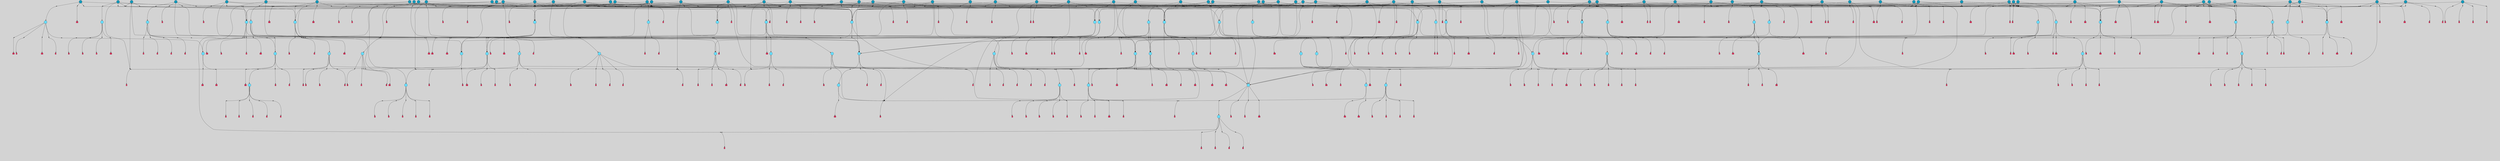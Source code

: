 // File exported with GEGELATI v1.3.1
// On the 2024-04-08 17:44:15
// With the File::TPGGraphDotExporter
digraph{
	graph[pad = "0.212, 0.055" bgcolor = lightgray]
	node[shape=circle style = filled label = ""]
		T7 [fillcolor="#66ddff"]
		T9 [fillcolor="#66ddff"]
		T11 [fillcolor="#66ddff"]
		T59 [fillcolor="#66ddff"]
		T102 [fillcolor="#66ddff"]
		T111 [fillcolor="#66ddff"]
		T258 [fillcolor="#66ddff"]
		T320 [fillcolor="#66ddff"]
		T321 [fillcolor="#66ddff"]
		T322 [fillcolor="#66ddff"]
		T323 [fillcolor="#66ddff"]
		T324 [fillcolor="#66ddff"]
		T325 [fillcolor="#66ddff"]
		T326 [fillcolor="#66ddff"]
		T407 [fillcolor="#66ddff"]
		T429 [fillcolor="#66ddff"]
		T440 [fillcolor="#66ddff"]
		T540 [fillcolor="#66ddff"]
		T550 [fillcolor="#1199bb"]
		T623 [fillcolor="#66ddff"]
		T624 [fillcolor="#66ddff"]
		T625 [fillcolor="#66ddff"]
		T715 [fillcolor="#1199bb"]
		T716 [fillcolor="#66ddff"]
		T717 [fillcolor="#66ddff"]
		T718 [fillcolor="#66ddff"]
		T721 [fillcolor="#66ddff"]
		T784 [fillcolor="#1199bb"]
		T787 [fillcolor="#1199bb"]
		T788 [fillcolor="#66ddff"]
		T789 [fillcolor="#66ddff"]
		T790 [fillcolor="#66ddff"]
		T791 [fillcolor="#1199bb"]
		T792 [fillcolor="#66ddff"]
		T793 [fillcolor="#66ddff"]
		T794 [fillcolor="#66ddff"]
		T804 [fillcolor="#1199bb"]
		T807 [fillcolor="#1199bb"]
		T813 [fillcolor="#1199bb"]
		T822 [fillcolor="#1199bb"]
		T872 [fillcolor="#1199bb"]
		T877 [fillcolor="#66ddff"]
		T878 [fillcolor="#1199bb"]
		T879 [fillcolor="#66ddff"]
		T880 [fillcolor="#66ddff"]
		T881 [fillcolor="#66ddff"]
		T882 [fillcolor="#66ddff"]
		T883 [fillcolor="#66ddff"]
		T884 [fillcolor="#1199bb"]
		T885 [fillcolor="#66ddff"]
		T886 [fillcolor="#66ddff"]
		T893 [fillcolor="#1199bb"]
		T924 [fillcolor="#1199bb"]
		T929 [fillcolor="#1199bb"]
		T947 [fillcolor="#66ddff"]
		T948 [fillcolor="#66ddff"]
		T949 [fillcolor="#66ddff"]
		T950 [fillcolor="#66ddff"]
		T952 [fillcolor="#66ddff"]
		T953 [fillcolor="#66ddff"]
		T954 [fillcolor="#66ddff"]
		T956 [fillcolor="#66ddff"]
		T957 [fillcolor="#66ddff"]
		T963 [fillcolor="#1199bb"]
		T986 [fillcolor="#1199bb"]
		T991 [fillcolor="#1199bb"]
		T1001 [fillcolor="#1199bb"]
		T1004 [fillcolor="#66ddff"]
		T1005 [fillcolor="#66ddff"]
		T1006 [fillcolor="#66ddff"]
		T1007 [fillcolor="#66ddff"]
		T1008 [fillcolor="#1199bb"]
		T1009 [fillcolor="#66ddff"]
		T1010 [fillcolor="#66ddff"]
		T1011 [fillcolor="#66ddff"]
		T1012 [fillcolor="#66ddff"]
		T1013 [fillcolor="#66ddff"]
		T1014 [fillcolor="#66ddff"]
		T1016 [fillcolor="#1199bb"]
		T1018 [fillcolor="#1199bb"]
		T1019 [fillcolor="#1199bb"]
		T1020 [fillcolor="#66ddff"]
		T1022 [fillcolor="#1199bb"]
		T1023 [fillcolor="#1199bb"]
		T1026 [fillcolor="#1199bb"]
		T1029 [fillcolor="#1199bb"]
		T1030 [fillcolor="#1199bb"]
		T1043 [fillcolor="#1199bb"]
		T1045 [fillcolor="#1199bb"]
		T1046 [fillcolor="#1199bb"]
		T1047 [fillcolor="#1199bb"]
		T1050 [fillcolor="#1199bb"]
		T1053 [fillcolor="#66ddff"]
		T1054 [fillcolor="#66ddff"]
		T1055 [fillcolor="#66ddff"]
		T1056 [fillcolor="#66ddff"]
		T1059 [fillcolor="#1199bb"]
		T1064 [fillcolor="#1199bb"]
		T1067 [fillcolor="#1199bb"]
		T1069 [fillcolor="#1199bb"]
		T1071 [fillcolor="#1199bb"]
		T1074 [fillcolor="#1199bb"]
		T1075 [fillcolor="#1199bb"]
		T1077 [fillcolor="#1199bb"]
		T1078 [fillcolor="#1199bb"]
		T1079 [fillcolor="#1199bb"]
		T1080 [fillcolor="#1199bb"]
		T1081 [fillcolor="#1199bb"]
		T1082 [fillcolor="#1199bb"]
		T1084 [fillcolor="#1199bb"]
		T1085 [fillcolor="#1199bb"]
		T1086 [fillcolor="#1199bb"]
		T1087 [fillcolor="#1199bb"]
		T1088 [fillcolor="#1199bb"]
		T1089 [fillcolor="#1199bb"]
		T1090 [fillcolor="#1199bb"]
		T1091 [fillcolor="#1199bb"]
		T1092 [fillcolor="#1199bb"]
		T1093 [fillcolor="#1199bb"]
		T1094 [fillcolor="#1199bb"]
		T1095 [fillcolor="#1199bb"]
		T1096 [fillcolor="#1199bb"]
		T1097 [fillcolor="#1199bb"]
		T1098 [fillcolor="#1199bb"]
		T1099 [fillcolor="#1199bb"]
		T1100 [fillcolor="#1199bb"]
		T1102 [fillcolor="#1199bb"]
		T1103 [fillcolor="#1199bb"]
		T1104 [fillcolor="#1199bb"]
		T1105 [fillcolor="#1199bb"]
		T1106 [fillcolor="#1199bb"]
		T1107 [fillcolor="#1199bb"]
		T1109 [fillcolor="#1199bb"]
		T1111 [fillcolor="#1199bb"]
		T1112 [fillcolor="#1199bb"]
		T1113 [fillcolor="#1199bb"]
		T1114 [fillcolor="#1199bb"]
		T1115 [fillcolor="#1199bb"]
		T1116 [fillcolor="#1199bb"]
		T1117 [fillcolor="#1199bb"]
		T1118 [fillcolor="#1199bb"]
		T1119 [fillcolor="#1199bb"]
		P17678 [fillcolor="#cccccc" shape=point] //-3|
		I17678 [shape=box style=invis label="1|6&2|7#0|7&#92;n10|2&0|7#1|3&#92;n9|6&2|7#2|2&#92;n5|3&0|7#0|7&#92;n1|6&2|3#0|0&#92;n2|3&2|3#2|2&#92;n5|1&2|6#0|6&#92;n"]
		P17678 -> I17678[style=invis]
		A11387 [fillcolor="#ff3366" shape=box margin=0.03 width=0 height=0 label="7"]
		T7 -> P17678 -> A11387
		P17679 [fillcolor="#cccccc" shape=point] //5|
		I17679 [shape=box style=invis label="0|5&2|3#0|1&#92;n0|6&2|1#2|4&#92;n6|2&2|6#0|7&#92;n7|4&0|3#0|1&#92;n5|4&0|7#1|6&#92;n9|1&0|5#2|2&#92;n6|3&2|3#1|7&#92;n11|7&2|4#1|6&#92;n2|5&0|1#0|0&#92;n4|7&0|0#0|2&#92;n6|2&0|6#0|0&#92;n2|1&2|6#2|4&#92;n10|0&2|0#1|0&#92;n6|6&2|4#0|6&#92;n"]
		P17679 -> I17679[style=invis]
		A11388 [fillcolor="#ff3366" shape=box margin=0.03 width=0 height=0 label="8"]
		T7 -> P17679 -> A11388
		P17680 [fillcolor="#cccccc" shape=point] //-6|
		I17680 [shape=box style=invis label="11|1&0|7#2|0&#92;n10|4&0|1#1|0&#92;n4|3&2|4#2|1&#92;n0|5&2|0#0|0&#92;n6|1&0|0#0|3&#92;n8|2&2|0#0|4&#92;n11|4&2|0#1|6&#92;n7|0&2|6#2|3&#92;n5|3&2|6#2|0&#92;n2|0&2|0#0|4&#92;n"]
		P17680 -> I17680[style=invis]
		A11389 [fillcolor="#ff3366" shape=box margin=0.03 width=0 height=0 label="9"]
		T9 -> P17680 -> A11389
		P17681 [fillcolor="#cccccc" shape=point] //2|
		I17681 [shape=box style=invis label="6|3&2|7#1|4&#92;n8|6&0|0#2|5&#92;n2|1&0|2#0|3&#92;n8|7&0|6#0|4&#92;n2|1&2|0#0|1&#92;n0|0&2|2#2|3&#92;n6|6&0|7#2|1&#92;n6|1&0|7#2|6&#92;n5|4&2|7#0|4&#92;n0|3&0|4#2|0&#92;n11|0&2|0#2|5&#92;n4|5&2|5#2|4&#92;n5|7&0|6#0|4&#92;n9|7&2|5#0|3&#92;n5|4&2|1#0|3&#92;n5|3&0|1#1|7&#92;n0|4&0|3#2|5&#92;n"]
		P17681 -> I17681[style=invis]
		A11390 [fillcolor="#ff3366" shape=box margin=0.03 width=0 height=0 label="10"]
		T9 -> P17681 -> A11390
		P17682 [fillcolor="#cccccc" shape=point] //6|
		I17682 [shape=box style=invis label="3|0&2|7#2|2&#92;n3|2&0|4#2|5&#92;n5|1&0|2#1|0&#92;n8|7&0|1#2|0&#92;n8|5&0|3#0|6&#92;n0|2&0|2#2|3&#92;n1|5&2|5#0|5&#92;n5|6&0|6#0|7&#92;n6|7&0|0#2|6&#92;n1|2&2|3#0|0&#92;n7|7&2|3#0|4&#92;n0|7&2|7#0|6&#92;n1|0&2|2#2|7&#92;n4|4&0|1#0|0&#92;n"]
		P17682 -> I17682[style=invis]
		A11391 [fillcolor="#ff3366" shape=box margin=0.03 width=0 height=0 label="11"]
		T11 -> P17682 -> A11391
		P17683 [fillcolor="#cccccc" shape=point] //-4|
		I17683 [shape=box style=invis label="4|1&0|4#2|6&#92;n1|2&2|2#2|0&#92;n1|2&2|0#0|6&#92;n8|4&2|3#2|5&#92;n5|5&2|1#1|0&#92;n"]
		P17683 -> I17683[style=invis]
		A11392 [fillcolor="#ff3366" shape=box margin=0.03 width=0 height=0 label="12"]
		T11 -> P17683 -> A11392
		P17684 [fillcolor="#cccccc" shape=point] //8|
		I17684 [shape=box style=invis label="9|0&0|1#2|0&#92;n10|1&2|5#1|4&#92;n8|2&2|6#0|4&#92;n4|5&0|3#0|1&#92;n2|4&2|5#2|3&#92;n4|2&2|2#0|2&#92;n7|5&0|2#0|0&#92;n8|2&2|1#1|3&#92;n8|7&0|7#2|1&#92;n1|1&0|0#0|7&#92;n5|6&2|5#1|0&#92;n6|3&2|5#0|0&#92;n11|4&0|3#2|6&#92;n1|2&2|4#0|7&#92;n5|6&0|1#2|0&#92;n11|3&0|2#0|7&#92;n"]
		P17684 -> I17684[style=invis]
		A11393 [fillcolor="#ff3366" shape=box margin=0.03 width=0 height=0 label="6"]
		T59 -> P17684 -> A11393
		P17685 [fillcolor="#cccccc" shape=point] //5|
		I17685 [shape=box style=invis label="3|0&2|0#0|1&#92;n3|0&0|7#0|1&#92;n5|3&0|2#2|6&#92;n4|4&2|4#2|6&#92;n11|2&0|7#1|6&#92;n2|7&2|2#2|5&#92;n9|3&2|6#2|7&#92;n7|7&0|0#0|4&#92;n6|1&2|4#2|3&#92;n5|4&2|0#1|6&#92;n1|3&0|7#0|4&#92;n"]
		P17685 -> I17685[style=invis]
		A11394 [fillcolor="#ff3366" shape=box margin=0.03 width=0 height=0 label="7"]
		T59 -> P17685 -> A11394
		T59 -> P17680
		T59 -> P17685
		P17686 [fillcolor="#cccccc" shape=point] //7|
		I17686 [shape=box style=invis label="3|3&2|7#0|4&#92;n4|3&2|6#0|3&#92;n8|4&0|6#1|2&#92;n5|6&2|3#0|4&#92;n0|7&2|1#0|5&#92;n8|7&2|2#2|5&#92;n9|1&0|0#1|0&#92;n10|1&2|1#1|4&#92;n10|5&0|6#1|7&#92;n5|2&2|3#0|4&#92;n2|0&2|6#2|7&#92;n1|7&0|1#0|7&#92;n"]
		P17686 -> I17686[style=invis]
		A11395 [fillcolor="#ff3366" shape=box margin=0.03 width=0 height=0 label="2"]
		T102 -> P17686 -> A11395
		P17687 [fillcolor="#cccccc" shape=point] //-8|
		I17687 [shape=box style=invis label="7|5&0|4#2|4&#92;n"]
		P17687 -> I17687[style=invis]
		A11396 [fillcolor="#ff3366" shape=box margin=0.03 width=0 height=0 label="3"]
		T102 -> P17687 -> A11396
		P17688 [fillcolor="#cccccc" shape=point] //8|
		I17688 [shape=box style=invis label="7|0&0|2#1|4&#92;n8|1&2|3#0|5&#92;n0|6&0|5#0|5&#92;n3|7&2|1#0|6&#92;n9|4&2|7#1|6&#92;n1|7&2|5#2|2&#92;n8|5&2|0#0|3&#92;n0|2&0|2#0|0&#92;n3|5&0|2#0|3&#92;n"]
		P17688 -> I17688[style=invis]
		A11397 [fillcolor="#ff3366" shape=box margin=0.03 width=0 height=0 label="5"]
		T102 -> P17688 -> A11397
		P17689 [fillcolor="#cccccc" shape=point] //-5|
		I17689 [shape=box style=invis label="0|0&2|3#0|2&#92;n10|5&0|6#1|3&#92;n7|3&0|6#2|3&#92;n3|4&0|6#0|6&#92;n10|5&0|2#1|1&#92;n5|0&0|1#0|3&#92;n6|6&2|5#1|5&#92;n7|4&0|2#1|7&#92;n5|7&0|1#2|5&#92;n1|5&0|0#0|3&#92;n7|5&2|1#2|6&#92;n9|0&0|2#0|0&#92;n4|0&2|4#0|0&#92;n4|6&0|0#2|3&#92;n3|1&0|6#2|5&#92;n7|7&2|1#2|3&#92;n9|4&2|2#0|6&#92;n"]
		P17689 -> I17689[style=invis]
		T111 -> P17689 -> T9
		P17690 [fillcolor="#cccccc" shape=point] //7|
		I17690 [shape=box style=invis label="7|4&2|1#2|0&#92;n4|1&2|4#2|3&#92;n5|0&2|0#2|2&#92;n6|1&2|4#2|6&#92;n"]
		P17690 -> I17690[style=invis]
		A11398 [fillcolor="#ff3366" shape=box margin=0.03 width=0 height=0 label="9"]
		T111 -> P17690 -> A11398
		P17691 [fillcolor="#cccccc" shape=point] //2|
		I17691 [shape=box style=invis label="3|0&2|0#0|1&#92;n11|2&0|7#1|6&#92;n8|7&2|4#0|5&#92;n5|3&0|2#2|6&#92;n4|4&2|4#2|6&#92;n3|0&0|7#0|1&#92;n2|7&2|2#2|5&#92;n9|3&2|6#2|7&#92;n7|7&0|0#0|4&#92;n6|1&2|4#1|3&#92;n5|4&2|0#1|6&#92;n1|3&0|7#0|4&#92;n"]
		P17691 -> I17691[style=invis]
		A11399 [fillcolor="#ff3366" shape=box margin=0.03 width=0 height=0 label="7"]
		T111 -> P17691 -> A11399
		T111 -> P17680
		P17692 [fillcolor="#cccccc" shape=point] //2|
		I17692 [shape=box style=invis label="9|1&2|3#0|1&#92;n5|3&2|4#2|7&#92;n11|0&2|3#0|4&#92;n7|0&2|4#0|4&#92;n5|2&2|0#2|4&#92;n7|3&0|7#0|5&#92;n"]
		P17692 -> I17692[style=invis]
		A11400 [fillcolor="#ff3366" shape=box margin=0.03 width=0 height=0 label="2"]
		T258 -> P17692 -> A11400
		T258 -> P17680
		P17693 [fillcolor="#cccccc" shape=point] //-5|
		I17693 [shape=box style=invis label="8|7&0|3#0|3&#92;n6|4&2|1#0|5&#92;n2|2&2|6#2|0&#92;n4|7&2|0#2|3&#92;n10|5&2|1#1|5&#92;n2|0&0|7#2|0&#92;n5|3&2|2#2|0&#92;n6|7&0|0#1|0&#92;n"]
		P17693 -> I17693[style=invis]
		A11401 [fillcolor="#ff3366" shape=box margin=0.03 width=0 height=0 label="1"]
		T258 -> P17693 -> A11401
		P17694 [fillcolor="#cccccc" shape=point] //2|
		I17694 [shape=box style=invis label="4|1&0|4#2|6&#92;n5|5&2|1#1|0&#92;n1|0&2|0#0|6&#92;n8|4&2|3#2|5&#92;n"]
		P17694 -> I17694[style=invis]
		T258 -> P17694 -> T11
		P17695 [fillcolor="#cccccc" shape=point] //5|
		I17695 [shape=box style=invis label="1|6&2|7#0|7&#92;n9|2&2|7#2|2&#92;n10|2&0|7#1|3&#92;n5|3&0|7#0|7&#92;n7|0&2|7#2|2&#92;n1|6&2|3#0|0&#92;n2|3&2|3#2|2&#92;n"]
		P17695 -> I17695[style=invis]
		A11402 [fillcolor="#ff3366" shape=box margin=0.03 width=0 height=0 label="7"]
		T258 -> P17695 -> A11402
		P17696 [fillcolor="#cccccc" shape=point] //-4|
		I17696 [shape=box style=invis label="4|1&0|4#2|6&#92;n1|2&2|2#2|0&#92;n1|2&2|0#0|6&#92;n8|4&2|3#2|5&#92;n5|5&2|1#1|0&#92;n"]
		P17696 -> I17696[style=invis]
		A11403 [fillcolor="#ff3366" shape=box margin=0.03 width=0 height=0 label="12"]
		T320 -> P17696 -> A11403
		P17697 [fillcolor="#cccccc" shape=point] //-9|
		I17697 [shape=box style=invis label="2|0&2|0#2|1&#92;n4|4&2|4#2|6&#92;n9|1&0|3#1|7&#92;n5|3&0|2#2|6&#92;n2|7&2|2#2|5&#92;n5|4&2|0#1|6&#92;n3|0&0|7#0|1&#92;n1|3&0|7#0|4&#92;n11|6&2|2#0|7&#92;n7|7&0|0#0|4&#92;n11|0&0|7#1|6&#92;n9|3&2|6#2|7&#92;n"]
		P17697 -> I17697[style=invis]
		A11404 [fillcolor="#ff3366" shape=box margin=0.03 width=0 height=0 label="7"]
		T321 -> P17697 -> A11404
		P17698 [fillcolor="#cccccc" shape=point] //6|
		I17698 [shape=box style=invis label="3|0&2|7#2|2&#92;n3|2&0|4#2|5&#92;n5|1&0|2#1|0&#92;n8|7&0|1#2|0&#92;n8|5&0|3#0|6&#92;n0|2&0|2#2|3&#92;n1|5&2|5#0|5&#92;n5|6&0|6#0|7&#92;n6|7&0|0#2|6&#92;n1|2&2|3#0|0&#92;n7|7&2|3#0|4&#92;n0|7&2|7#0|6&#92;n1|0&2|2#2|7&#92;n4|4&0|1#0|0&#92;n"]
		P17698 -> I17698[style=invis]
		A11405 [fillcolor="#ff3366" shape=box margin=0.03 width=0 height=0 label="11"]
		T320 -> P17698 -> A11405
		P17699 [fillcolor="#cccccc" shape=point] //2|
		I17699 [shape=box style=invis label="4|1&0|4#2|6&#92;n5|5&2|1#1|0&#92;n1|0&2|0#0|6&#92;n8|4&2|3#2|5&#92;n"]
		P17699 -> I17699[style=invis]
		T321 -> P17699 -> T320
		P17700 [fillcolor="#cccccc" shape=point] //-3|
		I17700 [shape=box style=invis label="4|5&0|0#0|0&#92;n4|7&0|0#0|2&#92;n0|6&2|1#2|4&#92;n9|1&0|5#2|2&#92;n10|0&2|0#1|0&#92;n6|6&2|4#0|6&#92;n2|5&0|1#0|0&#92;n6|3&2|3#1|7&#92;n11|7&2|4#1|6&#92;n6|2&2|6#0|1&#92;n6|2&0|0#0|0&#92;n9|1&2|6#2|4&#92;n10|4&0|3#1|1&#92;n5|4&2|7#1|6&#92;n"]
		P17700 -> I17700[style=invis]
		T323 -> P17700 -> T321
		P17701 [fillcolor="#cccccc" shape=point] //5|
		I17701 [shape=box style=invis label="0|5&2|3#0|1&#92;n0|6&2|1#2|4&#92;n6|2&2|6#0|7&#92;n7|4&0|3#0|1&#92;n5|4&0|7#1|6&#92;n9|1&0|5#2|2&#92;n6|3&2|3#1|7&#92;n11|7&2|4#1|6&#92;n2|5&0|1#0|0&#92;n4|7&0|0#0|2&#92;n6|2&0|6#0|0&#92;n2|1&2|6#2|4&#92;n10|0&2|0#1|0&#92;n6|6&2|4#0|6&#92;n"]
		P17701 -> I17701[style=invis]
		A11406 [fillcolor="#ff3366" shape=box margin=0.03 width=0 height=0 label="8"]
		T322 -> P17701 -> A11406
		P17702 [fillcolor="#cccccc" shape=point] //8|
		I17702 [shape=box style=invis label="9|7&0|5#2|5&#92;n3|3&2|3#0|2&#92;n9|5&2|2#1|0&#92;n2|3&0|6#0|3&#92;n4|4&2|5#2|7&#92;n11|3&2|0#1|5&#92;n6|6&2|1#2|2&#92;n4|6&0|1#2|2&#92;n2|5&2|7#2|2&#92;n7|7&2|2#2|3&#92;n6|5&0|3#2|6&#92;n6|7&0|6#0|2&#92;n"]
		P17702 -> I17702[style=invis]
		A11407 [fillcolor="#ff3366" shape=box margin=0.03 width=0 height=0 label="14"]
		T321 -> P17702 -> A11407
		P17703 [fillcolor="#cccccc" shape=point] //-3|
		I17703 [shape=box style=invis label="1|6&2|7#0|7&#92;n10|2&0|7#1|3&#92;n9|6&2|7#2|2&#92;n5|3&0|7#0|7&#92;n1|6&2|3#0|0&#92;n2|3&2|3#2|2&#92;n5|1&2|6#0|6&#92;n"]
		P17703 -> I17703[style=invis]
		A11408 [fillcolor="#ff3366" shape=box margin=0.03 width=0 height=0 label="7"]
		T322 -> P17703 -> A11408
		P17704 [fillcolor="#cccccc" shape=point] //-8|
		I17704 [shape=box style=invis label="7|5&0|4#2|4&#92;n"]
		P17704 -> I17704[style=invis]
		A11409 [fillcolor="#ff3366" shape=box margin=0.03 width=0 height=0 label="3"]
		T321 -> P17704 -> A11409
		P17705 [fillcolor="#cccccc" shape=point] //4|
		I17705 [shape=box style=invis label="4|3&0|6#0|3&#92;n5|7&2|3#2|2&#92;n5|6&0|7#1|2&#92;n1|4&2|6#0|3&#92;n8|4&2|1#2|5&#92;n9|5&2|4#1|4&#92;n2|4&0|5#0|7&#92;n10|0&0|6#1|3&#92;n3|0&0|6#0|2&#92;n2|7&2|7#2|6&#92;n5|2&0|5#1|5&#92;n10|4&2|5#1|7&#92;n4|0&0|4#2|4&#92;n11|1&0|4#2|6&#92;n10|6&2|0#1|4&#92;n9|7&0|3#1|4&#92;n4|5&2|7#0|6&#92;n11|5&2|6#2|3&#92;n0|3&0|5#0|1&#92;n"]
		P17705 -> I17705[style=invis]
		A11410 [fillcolor="#ff3366" shape=box margin=0.03 width=0 height=0 label="13"]
		T321 -> P17705 -> A11410
		P17706 [fillcolor="#cccccc" shape=point] //1|
		I17706 [shape=box style=invis label="0|4&0|1#0|1&#92;n10|5&2|5#1|6&#92;n7|7&2|5#2|2&#92;n9|5&0|7#2|7&#92;n8|4&0|3#2|7&#92;n11|0&2|3#0|5&#92;n7|0&0|0#0|1&#92;n4|2&0|4#0|5&#92;n5|1&0|6#2|7&#92;n11|3&0|7#1|3&#92;n"]
		P17706 -> I17706[style=invis]
		T323 -> P17706 -> T322
		P17707 [fillcolor="#cccccc" shape=point] //4|
		I17707 [shape=box style=invis label="4|3&0|6#0|3&#92;n5|7&2|3#2|2&#92;n5|6&0|7#1|2&#92;n1|4&2|6#0|3&#92;n8|4&2|1#2|5&#92;n9|5&2|4#1|4&#92;n2|4&0|5#0|7&#92;n10|0&0|6#1|3&#92;n3|0&0|6#0|2&#92;n2|7&2|7#2|6&#92;n5|2&0|5#1|5&#92;n10|4&2|5#1|7&#92;n4|0&0|4#2|4&#92;n11|1&0|4#2|6&#92;n10|6&2|0#1|4&#92;n9|7&0|3#1|4&#92;n4|5&2|7#0|6&#92;n11|5&2|6#2|3&#92;n0|3&0|5#0|1&#92;n"]
		P17707 -> I17707[style=invis]
		A11411 [fillcolor="#ff3366" shape=box margin=0.03 width=0 height=0 label="13"]
		T323 -> P17707 -> A11411
		P17708 [fillcolor="#cccccc" shape=point] //-9|
		I17708 [shape=box style=invis label="2|0&2|0#2|1&#92;n4|4&2|4#2|6&#92;n9|1&0|3#1|7&#92;n5|3&0|2#2|6&#92;n2|7&2|2#2|5&#92;n5|4&2|0#1|6&#92;n3|0&0|7#0|1&#92;n1|3&0|7#0|4&#92;n11|6&2|2#0|7&#92;n7|7&0|0#0|4&#92;n11|0&0|7#1|6&#92;n9|3&2|6#2|7&#92;n"]
		P17708 -> I17708[style=invis]
		A11412 [fillcolor="#ff3366" shape=box margin=0.03 width=0 height=0 label="7"]
		T325 -> P17708 -> A11412
		P17709 [fillcolor="#cccccc" shape=point] //-4|
		I17709 [shape=box style=invis label="4|1&0|4#2|6&#92;n1|2&2|2#2|0&#92;n1|2&2|0#0|6&#92;n8|4&2|3#2|5&#92;n5|5&2|1#1|0&#92;n"]
		P17709 -> I17709[style=invis]
		A11413 [fillcolor="#ff3366" shape=box margin=0.03 width=0 height=0 label="12"]
		T324 -> P17709 -> A11413
		P17710 [fillcolor="#cccccc" shape=point] //6|
		I17710 [shape=box style=invis label="3|0&2|7#2|2&#92;n3|2&0|4#2|5&#92;n5|1&0|2#1|0&#92;n8|7&0|1#2|0&#92;n8|5&0|3#0|6&#92;n0|2&0|2#2|3&#92;n1|5&2|5#0|5&#92;n5|6&0|6#0|7&#92;n6|7&0|0#2|6&#92;n1|2&2|3#0|0&#92;n7|7&2|3#0|4&#92;n0|7&2|7#0|6&#92;n1|0&2|2#2|7&#92;n4|4&0|1#0|0&#92;n"]
		P17710 -> I17710[style=invis]
		A11414 [fillcolor="#ff3366" shape=box margin=0.03 width=0 height=0 label="11"]
		T324 -> P17710 -> A11414
		P17711 [fillcolor="#cccccc" shape=point] //2|
		I17711 [shape=box style=invis label="4|1&0|4#2|6&#92;n5|5&2|1#1|0&#92;n1|0&2|0#0|6&#92;n8|4&2|3#2|5&#92;n"]
		P17711 -> I17711[style=invis]
		T325 -> P17711 -> T324
		P17712 [fillcolor="#cccccc" shape=point] //4|
		I17712 [shape=box style=invis label="4|3&0|6#0|3&#92;n5|7&2|3#2|2&#92;n5|6&0|7#1|2&#92;n1|4&2|6#0|3&#92;n8|4&2|1#2|5&#92;n9|5&2|4#1|4&#92;n2|4&0|5#0|7&#92;n10|0&0|6#1|3&#92;n3|0&0|6#0|2&#92;n2|7&2|7#2|6&#92;n5|2&0|5#1|5&#92;n10|4&2|5#1|7&#92;n4|0&0|4#2|4&#92;n11|1&0|4#2|6&#92;n10|6&2|0#1|4&#92;n9|7&0|3#1|4&#92;n4|5&2|7#0|6&#92;n11|5&2|6#2|3&#92;n0|3&0|5#0|1&#92;n"]
		P17712 -> I17712[style=invis]
		A11415 [fillcolor="#ff3366" shape=box margin=0.03 width=0 height=0 label="13"]
		T325 -> P17712 -> A11415
		P17713 [fillcolor="#cccccc" shape=point] //5|
		I17713 [shape=box style=invis label="0|5&2|3#0|1&#92;n0|6&2|1#2|4&#92;n6|2&2|6#0|7&#92;n7|4&0|3#0|1&#92;n5|4&0|7#1|6&#92;n9|1&0|5#2|2&#92;n6|3&2|3#1|7&#92;n11|7&2|4#1|6&#92;n2|5&0|1#0|0&#92;n4|7&0|0#0|2&#92;n6|2&0|6#0|0&#92;n2|1&2|6#2|4&#92;n10|0&2|0#1|0&#92;n6|6&2|4#0|6&#92;n"]
		P17713 -> I17713[style=invis]
		A11416 [fillcolor="#ff3366" shape=box margin=0.03 width=0 height=0 label="8"]
		T326 -> P17713 -> A11416
		P17714 [fillcolor="#cccccc" shape=point] //-8|
		I17714 [shape=box style=invis label="7|5&0|4#2|4&#92;n"]
		P17714 -> I17714[style=invis]
		A11417 [fillcolor="#ff3366" shape=box margin=0.03 width=0 height=0 label="3"]
		T325 -> P17714 -> A11417
		P17715 [fillcolor="#cccccc" shape=point] //-3|
		I17715 [shape=box style=invis label="1|6&2|7#0|7&#92;n10|2&0|7#1|3&#92;n9|6&2|7#2|2&#92;n5|3&0|7#0|7&#92;n1|6&2|3#0|0&#92;n2|3&2|3#2|2&#92;n5|1&2|6#0|6&#92;n"]
		P17715 -> I17715[style=invis]
		A11418 [fillcolor="#ff3366" shape=box margin=0.03 width=0 height=0 label="7"]
		T326 -> P17715 -> A11418
		P17716 [fillcolor="#cccccc" shape=point] //8|
		I17716 [shape=box style=invis label="9|7&0|5#2|5&#92;n3|3&2|3#0|2&#92;n9|5&2|2#1|0&#92;n2|3&0|6#0|3&#92;n4|4&2|5#2|7&#92;n11|3&2|0#1|5&#92;n6|6&2|1#2|2&#92;n4|6&0|1#2|2&#92;n2|5&2|7#2|2&#92;n7|7&2|2#2|3&#92;n6|5&0|3#2|6&#92;n6|7&0|6#0|2&#92;n"]
		P17716 -> I17716[style=invis]
		A11419 [fillcolor="#ff3366" shape=box margin=0.03 width=0 height=0 label="14"]
		T325 -> P17716 -> A11419
		P17717 [fillcolor="#cccccc" shape=point] //-1|
		I17717 [shape=box style=invis label="0|5&2|2#0|0&#92;n11|3&2|3#1|3&#92;n8|5&2|2#1|7&#92;n10|0&0|6#1|2&#92;n9|1&2|5#0|3&#92;n8|0&2|4#2|6&#92;n6|7&0|2#0|3&#92;n9|2&0|7#0|1&#92;n6|2&0|2#2|1&#92;n"]
		P17717 -> I17717[style=invis]
		A11420 [fillcolor="#ff3366" shape=box margin=0.03 width=0 height=0 label="7"]
		T407 -> P17717 -> A11420
		P17718 [fillcolor="#cccccc" shape=point] //-3|
		I17718 [shape=box style=invis label="7|7&0|0#0|4&#92;n11|2&0|7#1|6&#92;n8|7&2|4#0|5&#92;n5|3&0|2#2|6&#92;n4|4&2|4#2|6&#92;n3|0&0|7#0|6&#92;n2|7&2|2#2|5&#92;n9|3&2|6#2|7&#92;n6|7&0|0#0|7&#92;n3|0&2|0#0|1&#92;n6|1&2|4#1|3&#92;n5|4&2|0#1|6&#92;n1|3&0|7#0|4&#92;n"]
		P17718 -> I17718[style=invis]
		T407 -> P17718 -> T59
		P17719 [fillcolor="#cccccc" shape=point] //-5|
		I17719 [shape=box style=invis label="5|3&0|7#0|7&#92;n9|2&2|7#2|2&#92;n1|6&2|7#0|7&#92;n7|6&2|4#0|5&#92;n10|3&0|2#1|1&#92;n9|2&0|7#1|3&#92;n1|6&0|3#0|1&#92;n4|0&0|2#2|2&#92;n7|0&2|7#2|2&#92;n5|1&2|6#0|3&#92;n2|3&2|3#2|2&#92;n"]
		P17719 -> I17719[style=invis]
		T407 -> P17719 -> T102
		P17720 [fillcolor="#cccccc" shape=point] //1|
		I17720 [shape=box style=invis label="9|3&2|0#0|4&#92;n4|2&0|5#2|0&#92;n10|7&2|7#1|1&#92;n6|3&2|6#1|5&#92;n8|3&2|5#1|2&#92;n4|0&2|1#2|2&#92;n4|1&0|4#0|3&#92;n3|6&2|5#2|5&#92;n8|3&0|1#0|7&#92;n4|0&2|4#0|1&#92;n3|4&0|0#2|1&#92;n3|2&0|7#2|1&#92;n1|4&0|1#0|2&#92;n"]
		P17720 -> I17720[style=invis]
		A11421 [fillcolor="#ff3366" shape=box margin=0.03 width=0 height=0 label="14"]
		T407 -> P17720 -> A11421
		P17721 [fillcolor="#cccccc" shape=point] //3|
		I17721 [shape=box style=invis label="5|4&2|7#0|4&#92;n0|4&0|3#2|5&#92;n8|6&0|0#2|5&#92;n2|1&0|2#0|3&#92;n9|7&0|6#0|4&#92;n0|0&2|2#2|3&#92;n6|6&0|7#2|1&#92;n6|1&0|7#2|6&#92;n0|3&0|4#2|0&#92;n11|0&2|0#2|5&#92;n4|5&2|5#2|4&#92;n5|3&0|1#1|7&#92;n9|7&2|2#0|3&#92;n5|4&2|1#0|3&#92;n5|0&0|6#0|4&#92;n0|0&0|1#2|0&#92;n"]
		P17721 -> I17721[style=invis]
		A11422 [fillcolor="#ff3366" shape=box margin=0.03 width=0 height=0 label="10"]
		T407 -> P17721 -> A11422
		P17722 [fillcolor="#cccccc" shape=point] //4|
		I17722 [shape=box style=invis label="8|5&2|3#2|1&#92;n10|1&0|3#1|6&#92;n7|1&2|6#1|3&#92;n4|1&0|6#0|0&#92;n11|1&0|2#0|3&#92;n2|0&2|1#2|7&#92;n"]
		P17722 -> I17722[style=invis]
		A11423 [fillcolor="#ff3366" shape=box margin=0.03 width=0 height=0 label="2"]
		T429 -> P17722 -> A11423
		P17723 [fillcolor="#cccccc" shape=point] //1|
		I17723 [shape=box style=invis label="9|7&0|2#2|2&#92;n6|5&0|1#1|0&#92;n2|2&0|0#2|1&#92;n4|3&2|2#2|3&#92;n2|5&2|2#0|0&#92;n10|7&0|5#1|1&#92;n9|5&2|7#2|5&#92;n7|7&2|5#2|5&#92;n8|0&2|4#0|1&#92;n5|4&2|0#0|2&#92;n2|5&2|2#2|6&#92;n4|4&0|2#2|1&#92;n7|2&2|4#0|0&#92;n10|0&2|2#1|1&#92;n10|4&2|3#1|0&#92;n"]
		P17723 -> I17723[style=invis]
		A11424 [fillcolor="#ff3366" shape=box margin=0.03 width=0 height=0 label="1"]
		T429 -> P17723 -> A11424
		P17724 [fillcolor="#cccccc" shape=point] //-8|
		I17724 [shape=box style=invis label="11|7&2|0#2|0&#92;n5|5&2|7#2|7&#92;n8|6&2|7#1|2&#92;n1|7&0|3#0|6&#92;n4|0&2|1#2|2&#92;n9|0&0|2#0|0&#92;n10|1&0|5#1|6&#92;n0|0&2|3#2|0&#92;n3|2&0|1#2|6&#92;n0|1&2|4#0|0&#92;n"]
		P17724 -> I17724[style=invis]
		A11425 [fillcolor="#ff3366" shape=box margin=0.03 width=0 height=0 label="6"]
		T429 -> P17724 -> A11425
		P17725 [fillcolor="#cccccc" shape=point] //-7|
		I17725 [shape=box style=invis label="7|3&0|6#2|5&#92;n10|5&0|5#1|0&#92;n1|0&2|4#0|3&#92;n"]
		P17725 -> I17725[style=invis]
		T429 -> P17725 -> T7
		P17726 [fillcolor="#cccccc" shape=point] //-2|
		I17726 [shape=box style=invis label="3|1&2|6#2|5&#92;n4|5&0|4#0|6&#92;n7|1&0|6#2|2&#92;n2|6&0|6#2|0&#92;n7|7&0|0#1|0&#92;n3|7&0|7#0|1&#92;n1|3&2|2#2|0&#92;n3|6&0|5#0|0&#92;n4|0&2|7#0|4&#92;n9|4&2|2#0|1&#92;n3|1&2|5#0|7&#92;n"]
		P17726 -> I17726[style=invis]
		A11426 [fillcolor="#ff3366" shape=box margin=0.03 width=0 height=0 label="1"]
		T429 -> P17726 -> A11426
		P17727 [fillcolor="#cccccc" shape=point] //2|
		I17727 [shape=box style=invis label="0|6&0|7#0|4&#92;n6|7&2|6#2|6&#92;n11|3&0|7#1|6&#92;n11|1&0|6#2|7&#92;n2|4&0|1#0|1&#92;n10|6&2|5#1|6&#92;n11|3&0|1#1|7&#92;n10|0&2|3#1|5&#92;n"]
		P17727 -> I17727[style=invis]
		T440 -> P17727 -> T7
		P17728 [fillcolor="#cccccc" shape=point] //-9|
		I17728 [shape=box style=invis label="2|0&2|3#2|0&#92;n11|7&0|4#1|0&#92;n"]
		P17728 -> I17728[style=invis]
		T440 -> P17728 -> T111
		T440 -> P17685
		P17729 [fillcolor="#cccccc" shape=point] //7|
		I17729 [shape=box style=invis label="2|0&2|1#2|0&#92;n9|1&0|6#0|3&#92;n11|7&0|4#1|0&#92;n"]
		P17729 -> I17729[style=invis]
		T540 -> P17729 -> T111
		P17730 [fillcolor="#cccccc" shape=point] //6|
		I17730 [shape=box style=invis label="0|5&2|3#0|1&#92;n0|6&2|1#2|4&#92;n9|1&0|5#2|2&#92;n7|4&0|3#0|1&#92;n5|4&0|7#1|6&#92;n2|5&0|1#0|0&#92;n6|3&2|3#1|7&#92;n11|7&2|4#1|6&#92;n6|2&2|6#0|1&#92;n4|7&0|0#0|2&#92;n6|2&0|6#0|0&#92;n9|1&2|6#2|4&#92;n10|0&2|0#1|0&#92;n6|6&2|4#0|6&#92;n"]
		P17730 -> I17730[style=invis]
		A11427 [fillcolor="#ff3366" shape=box margin=0.03 width=0 height=0 label="8"]
		T540 -> P17730 -> A11427
		P17731 [fillcolor="#cccccc" shape=point] //-4|
		I17731 [shape=box style=invis label="6|3&2|6#1|2&#92;n2|5&2|2#2|5&#92;n2|6&0|4#0|5&#92;n6|0&0|2#1|2&#92;n"]
		P17731 -> I17731[style=invis]
		A11428 [fillcolor="#ff3366" shape=box margin=0.03 width=0 height=0 label="7"]
		T540 -> P17731 -> A11428
		P17732 [fillcolor="#cccccc" shape=point] //-5|
		I17732 [shape=box style=invis label="7|2&0|3#2|2&#92;n3|2&0|2#2|0&#92;n1|5&2|7#0|4&#92;n5|3&0|3#0|7&#92;n11|4&0|1#0|0&#92;n8|7&2|7#2|7&#92;n4|0&0|3#2|7&#92;n"]
		P17732 -> I17732[style=invis]
		A11429 [fillcolor="#ff3366" shape=box margin=0.03 width=0 height=0 label="7"]
		T540 -> P17732 -> A11429
		P17733 [fillcolor="#cccccc" shape=point] //-4|
		I17733 [shape=box style=invis label="4|1&0|4#2|6&#92;n1|2&2|2#2|0&#92;n1|2&2|0#0|6&#92;n8|4&2|3#2|5&#92;n5|5&2|1#1|0&#92;n"]
		P17733 -> I17733[style=invis]
		A11430 [fillcolor="#ff3366" shape=box margin=0.03 width=0 height=0 label="12"]
		T550 -> P17733 -> A11430
		P17734 [fillcolor="#cccccc" shape=point] //7|
		I17734 [shape=box style=invis label="7|4&2|7#0|4&#92;n4|6&0|1#2|5&#92;n2|1&2|3#0|0&#92;n4|3&2|0#0|1&#92;n0|0&2|7#2|7&#92;n7|7&0|5#2|3&#92;n5|0&2|1#2|2&#92;n10|0&0|4#1|2&#92;n4|4&0|7#0|0&#92;n6|7&0|2#0|1&#92;n1|4&2|5#0|4&#92;n"]
		P17734 -> I17734[style=invis]
		A11431 [fillcolor="#ff3366" shape=box margin=0.03 width=0 height=0 label="0"]
		T623 -> P17734 -> A11431
		P17735 [fillcolor="#cccccc" shape=point] //0|
		I17735 [shape=box style=invis label="4|0&0|3#2|7&#92;n10|2&0|3#1|7&#92;n3|5&0|2#0|3&#92;n4|5&0|0#2|1&#92;n10|7&2|0#1|2&#92;n5|3&2|3#1|6&#92;n9|5&2|0#0|4&#92;n5|4&2|7#0|2&#92;n10|3&2|7#1|4&#92;n7|2&0|1#2|6&#92;n8|6&0|5#0|5&#92;n8|7&2|3#0|5&#92;n2|6&2|4#0|0&#92;n"]
		P17735 -> I17735[style=invis]
		A11432 [fillcolor="#ff3366" shape=box margin=0.03 width=0 height=0 label="5"]
		T625 -> P17735 -> A11432
		P17736 [fillcolor="#cccccc" shape=point] //0|
		I17736 [shape=box style=invis label="2|5&0|1#0|6&#92;n6|1&2|2#2|7&#92;n8|0&0|3#1|4&#92;n4|3&2|5#2|4&#92;n8|1&2|4#0|0&#92;n6|6&0|1#2|6&#92;n11|7&2|4#2|5&#92;n6|2&2|4#0|2&#92;n8|5&2|4#2|4&#92;n2|1&2|1#2|2&#92;n2|7&2|5#2|6&#92;n9|7&0|5#0|4&#92;n1|2&0|5#2|6&#92;n4|2&2|3#2|7&#92;n3|3&2|1#0|2&#92;n"]
		P17736 -> I17736[style=invis]
		A11433 [fillcolor="#ff3366" shape=box margin=0.03 width=0 height=0 label="5"]
		T625 -> P17736 -> A11433
		P17737 [fillcolor="#cccccc" shape=point] //3|
		I17737 [shape=box style=invis label="7|6&2|4#0|2&#92;n10|3&2|7#1|4&#92;n11|6&0|4#0|1&#92;n7|1&0|0#2|6&#92;n7|6&0|3#2|6&#92;n4|0&2|6#0|1&#92;n4|4&2|5#0|2&#92;n4|6&0|4#2|7&#92;n10|0&2|3#1|5&#92;n2|6&0|5#0|2&#92;n1|0&2|3#0|7&#92;n1|6&2|0#0|5&#92;n6|2&0|1#0|7&#92;n9|2&0|3#2|7&#92;n5|3&0|6#0|6&#92;n1|7&2|5#2|3&#92;n8|1&2|7#0|6&#92;n1|0&2|5#2|1&#92;n7|1&2|2#2|5&#92;n7|4&2|6#0|3&#92;n"]
		P17737 -> I17737[style=invis]
		A11434 [fillcolor="#ff3366" shape=box margin=0.03 width=0 height=0 label="4"]
		T625 -> P17737 -> A11434
		P17738 [fillcolor="#cccccc" shape=point] //-9|
		I17738 [shape=box style=invis label="4|7&2|6#0|5&#92;n11|3&0|2#2|6&#92;n10|2&2|4#1|6&#92;n3|0&2|6#2|7&#92;n4|3&0|5#0|7&#92;n2|3&0|7#0|7&#92;n10|6&0|7#1|5&#92;n10|1&2|2#1|1&#92;n1|7&0|3#2|6&#92;n"]
		P17738 -> I17738[style=invis]
		A11435 [fillcolor="#ff3366" shape=box margin=0.03 width=0 height=0 label="4"]
		T550 -> P17738 -> A11435
		P17739 [fillcolor="#cccccc" shape=point] //8|
		I17739 [shape=box style=invis label="9|0&0|1#2|0&#92;n10|1&2|5#1|4&#92;n8|2&2|6#0|4&#92;n2|4&2|5#2|3&#92;n4|2&2|2#0|2&#92;n7|5&0|2#0|0&#92;n8|2&2|1#1|3&#92;n8|7&0|7#2|1&#92;n1|1&0|0#0|7&#92;n5|6&2|5#1|0&#92;n6|6&2|5#0|0&#92;n11|4&0|3#2|6&#92;n4|2&2|4#0|7&#92;n5|6&0|1#2|0&#92;n11|3&0|2#0|7&#92;n"]
		P17739 -> I17739[style=invis]
		A11436 [fillcolor="#ff3366" shape=box margin=0.03 width=0 height=0 label="6"]
		T624 -> P17739 -> A11436
		P17740 [fillcolor="#cccccc" shape=point] //-6|
		I17740 [shape=box style=invis label="9|0&2|0#0|1&#92;n3|2&0|2#0|3&#92;n5|4&0|5#1|7&#92;n2|1&0|4#0|3&#92;n9|2&2|0#2|4&#92;n7|6&0|4#0|2&#92;n2|3&0|6#2|6&#92;n1|2&0|3#2|0&#92;n"]
		P17740 -> I17740[style=invis]
		T550 -> P17740 -> T624
		P17741 [fillcolor="#cccccc" shape=point] //5|
		I17741 [shape=box style=invis label="3|0&2|0#0|1&#92;n3|0&0|7#0|1&#92;n5|3&0|2#2|6&#92;n4|4&2|4#2|6&#92;n11|2&0|7#1|6&#92;n2|7&2|2#2|5&#92;n9|3&2|6#2|7&#92;n7|7&0|0#0|4&#92;n6|1&2|4#2|3&#92;n5|4&2|0#1|6&#92;n1|3&0|7#0|4&#92;n"]
		P17741 -> I17741[style=invis]
		A11437 [fillcolor="#ff3366" shape=box margin=0.03 width=0 height=0 label="7"]
		T624 -> P17741 -> A11437
		P17742 [fillcolor="#cccccc" shape=point] //-10|
		I17742 [shape=box style=invis label="3|6&0|0#0|4&#92;n4|1&2|4#0|1&#92;n5|1&0|1#0|4&#92;n5|5&2|6#0|5&#92;n6|5&0|6#0|3&#92;n11|1&2|0#0|1&#92;n0|7&2|0#0|3&#92;n1|2&0|6#0|1&#92;n8|0&0|4#2|0&#92;n0|4&0|7#2|7&#92;n7|0&2|7#1|3&#92;n3|1&0|5#2|5&#92;n5|1&0|4#0|3&#92;n2|2&0|2#0|0&#92;n8|3&0|1#0|7&#92;n3|0&0|3#0|5&#92;n7|2&0|5#2|0&#92;n6|3&2|7#1|5&#92;n4|7&2|7#2|1&#92;n"]
		P17742 -> I17742[style=invis]
		A11438 [fillcolor="#ff3366" shape=box margin=0.03 width=0 height=0 label="14"]
		T624 -> P17742 -> A11438
		P17743 [fillcolor="#cccccc" shape=point] //5|
		I17743 [shape=box style=invis label="0|5&2|3#0|1&#92;n0|6&2|1#2|4&#92;n6|2&2|6#0|7&#92;n7|4&0|3#0|1&#92;n5|4&0|7#1|6&#92;n9|1&0|5#2|2&#92;n6|3&2|3#1|7&#92;n11|7&2|4#1|6&#92;n2|5&0|1#0|0&#92;n4|7&0|0#0|2&#92;n6|2&0|6#0|0&#92;n2|1&2|6#2|4&#92;n10|0&2|0#1|0&#92;n6|6&2|4#0|6&#92;n"]
		P17743 -> I17743[style=invis]
		A11439 [fillcolor="#ff3366" shape=box margin=0.03 width=0 height=0 label="8"]
		T624 -> P17743 -> A11439
		P17744 [fillcolor="#cccccc" shape=point] //-2|
		I17744 [shape=box style=invis label="1|3&0|2#0|7&#92;n6|1&0|7#0|0&#92;n6|1&2|4#1|7&#92;n3|0&2|3#0|3&#92;n0|2&0|7#2|6&#92;n"]
		P17744 -> I17744[style=invis]
		T550 -> P17744 -> T623
		P17745 [fillcolor="#cccccc" shape=point] //5|
		I17745 [shape=box style=invis label="3|0&2|0#2|1&#92;n3|0&0|7#0|1&#92;n5|3&0|2#2|6&#92;n4|4&2|4#2|6&#92;n5|4&2|0#1|6&#92;n2|7&2|2#2|5&#92;n1|3&0|7#0|4&#92;n11|6&2|2#0|7&#92;n7|7&0|0#0|4&#92;n6|1&2|4#2|3&#92;n11|0&0|7#1|6&#92;n9|3&2|6#2|7&#92;n"]
		P17745 -> I17745[style=invis]
		A11440 [fillcolor="#ff3366" shape=box margin=0.03 width=0 height=0 label="7"]
		T623 -> P17745 -> A11440
		P17746 [fillcolor="#cccccc" shape=point] //4|
		I17746 [shape=box style=invis label="7|1&0|6#0|1&#92;n6|7&2|7#1|7&#92;n10|1&2|1#1|1&#92;n9|6&2|2#1|4&#92;n4|7&0|4#2|2&#92;n9|6&0|5#1|1&#92;n10|0&2|6#1|6&#92;n5|1&0|1#2|3&#92;n10|1&0|5#1|0&#92;n3|4&2|3#0|0&#92;n8|2&0|5#2|4&#92;n1|6&2|0#0|0&#92;n2|3&0|1#2|6&#92;n5|2&2|2#1|6&#92;n2|2&0|1#2|1&#92;n3|1&2|7#0|3&#92;n6|7&2|3#0|4&#92;n"]
		P17746 -> I17746[style=invis]
		A11441 [fillcolor="#ff3366" shape=box margin=0.03 width=0 height=0 label="10"]
		T623 -> P17746 -> A11441
		P17747 [fillcolor="#cccccc" shape=point] //-1|
		I17747 [shape=box style=invis label="5|7&2|4#0|7&#92;n6|4&2|4#2|6&#92;n3|0&0|5#0|0&#92;n9|5&0|7#1|4&#92;n8|0&0|2#2|1&#92;n3|0&2|6#0|7&#92;n1|7&2|5#2|5&#92;n9|4&0|2#0|6&#92;n4|4&2|5#0|6&#92;n"]
		P17747 -> I17747[style=invis]
		A11442 [fillcolor="#ff3366" shape=box margin=0.03 width=0 height=0 label="7"]
		T550 -> P17747 -> A11442
		P17748 [fillcolor="#cccccc" shape=point] //-4|
		I17748 [shape=box style=invis label="0|4&0|0#2|7&#92;n8|5&2|4#2|4&#92;n4|3&2|5#2|4&#92;n11|7&2|2#2|5&#92;n6|5&2|2#2|7&#92;n3|2&0|7#0|7&#92;n3|3&2|1#0|3&#92;n2|6&0|3#2|5&#92;n0|1&2|6#2|2&#92;n8|2&0|0#1|6&#92;n0|7&0|5#0|4&#92;n9|5&0|3#2|7&#92;n2|7&2|5#2|6&#92;n9|0&2|0#0|1&#92;n1|2&2|4#0|2&#92;n"]
		P17748 -> I17748[style=invis]
		T623 -> P17748 -> T625
		P17749 [fillcolor="#cccccc" shape=point] //2|
		I17749 [shape=box style=invis label="9|1&2|3#0|1&#92;n5|2&2|0#2|4&#92;n3|6&2|5#2|7&#92;n7|0&2|5#0|4&#92;n1|2&0|3#0|5&#92;n7|3&2|7#0|0&#92;n"]
		P17749 -> I17749[style=invis]
		A11443 [fillcolor="#ff3366" shape=box margin=0.03 width=0 height=0 label="2"]
		T625 -> P17749 -> A11443
		P17750 [fillcolor="#cccccc" shape=point] //-6|
		I17750 [shape=box style=invis label="7|5&0|4#0|4&#92;n11|0&2|5#2|1&#92;n"]
		P17750 -> I17750[style=invis]
		A11444 [fillcolor="#ff3366" shape=box margin=0.03 width=0 height=0 label="3"]
		T625 -> P17750 -> A11444
		P17751 [fillcolor="#cccccc" shape=point] //5|
		I17751 [shape=box style=invis label="0|5&2|3#0|1&#92;n0|6&2|1#2|4&#92;n6|2&2|6#0|7&#92;n7|4&0|3#0|1&#92;n5|4&0|7#1|6&#92;n9|1&0|5#2|2&#92;n6|3&2|3#1|7&#92;n11|7&2|4#1|6&#92;n2|5&0|1#0|0&#92;n4|7&0|0#0|2&#92;n6|2&0|6#0|0&#92;n2|1&2|6#2|4&#92;n10|0&2|0#1|0&#92;n6|6&2|4#0|6&#92;n"]
		P17751 -> I17751[style=invis]
		A11445 [fillcolor="#ff3366" shape=box margin=0.03 width=0 height=0 label="8"]
		T717 -> P17751 -> A11445
		P17752 [fillcolor="#cccccc" shape=point] //-10|
		I17752 [shape=box style=invis label="3|6&0|0#0|4&#92;n4|1&2|4#0|1&#92;n5|1&0|1#0|4&#92;n5|5&2|6#0|5&#92;n6|5&0|6#0|3&#92;n11|1&2|0#0|1&#92;n0|7&2|0#0|3&#92;n1|2&0|6#0|1&#92;n8|0&0|4#2|0&#92;n0|4&0|7#2|7&#92;n7|0&2|7#1|3&#92;n3|1&0|5#2|5&#92;n5|1&0|4#0|3&#92;n2|2&0|2#0|0&#92;n8|3&0|1#0|7&#92;n3|0&0|3#0|5&#92;n7|2&0|5#2|0&#92;n6|3&2|7#1|5&#92;n4|7&2|7#2|1&#92;n"]
		P17752 -> I17752[style=invis]
		A11446 [fillcolor="#ff3366" shape=box margin=0.03 width=0 height=0 label="14"]
		T717 -> P17752 -> A11446
		P17753 [fillcolor="#cccccc" shape=point] //5|
		I17753 [shape=box style=invis label="3|0&2|0#0|1&#92;n3|0&0|7#0|1&#92;n5|3&0|2#2|6&#92;n4|4&2|4#2|6&#92;n11|2&0|7#1|6&#92;n2|7&2|2#2|5&#92;n9|3&2|6#2|7&#92;n7|7&0|0#0|4&#92;n6|1&2|4#2|3&#92;n5|4&2|0#1|6&#92;n1|3&0|7#0|4&#92;n"]
		P17753 -> I17753[style=invis]
		A11447 [fillcolor="#ff3366" shape=box margin=0.03 width=0 height=0 label="7"]
		T717 -> P17753 -> A11447
		P17754 [fillcolor="#cccccc" shape=point] //-1|
		I17754 [shape=box style=invis label="5|7&2|4#0|7&#92;n6|4&2|4#2|6&#92;n3|0&0|5#0|0&#92;n9|5&0|7#1|4&#92;n8|0&0|2#2|1&#92;n3|0&2|6#0|7&#92;n1|7&2|5#2|5&#92;n9|4&0|2#0|6&#92;n4|4&2|5#0|6&#92;n"]
		P17754 -> I17754[style=invis]
		A11448 [fillcolor="#ff3366" shape=box margin=0.03 width=0 height=0 label="7"]
		T715 -> P17754 -> A11448
		P17755 [fillcolor="#cccccc" shape=point] //-2|
		I17755 [shape=box style=invis label="0|2&0|7#2|6&#92;n6|1&0|4#1|7&#92;n3|0&2|3#0|3&#92;n1|3&0|2#0|7&#92;n"]
		P17755 -> I17755[style=invis]
		T715 -> P17755 -> T716
		P17756 [fillcolor="#cccccc" shape=point] //5|
		I17756 [shape=box style=invis label="3|0&2|0#2|1&#92;n3|0&0|7#0|1&#92;n5|3&0|2#2|6&#92;n4|4&2|4#2|6&#92;n5|4&2|0#1|6&#92;n2|7&2|2#2|5&#92;n1|3&0|7#0|4&#92;n11|6&2|2#0|7&#92;n7|7&0|0#0|4&#92;n6|1&2|4#2|3&#92;n11|0&0|7#1|6&#92;n9|3&2|6#2|7&#92;n"]
		P17756 -> I17756[style=invis]
		A11449 [fillcolor="#ff3366" shape=box margin=0.03 width=0 height=0 label="7"]
		T716 -> P17756 -> A11449
		P17757 [fillcolor="#cccccc" shape=point] //4|
		I17757 [shape=box style=invis label="7|1&0|6#0|1&#92;n6|7&2|7#1|7&#92;n10|1&2|1#1|1&#92;n9|6&2|2#1|4&#92;n4|7&0|4#2|2&#92;n9|6&0|5#1|1&#92;n10|0&2|6#1|6&#92;n5|1&0|1#2|3&#92;n10|1&0|5#1|0&#92;n3|4&2|3#0|0&#92;n8|2&0|5#2|4&#92;n1|6&2|0#0|0&#92;n2|3&0|1#2|6&#92;n5|2&2|2#1|6&#92;n2|2&0|1#2|1&#92;n3|1&2|7#0|3&#92;n6|7&2|3#0|4&#92;n"]
		P17757 -> I17757[style=invis]
		A11450 [fillcolor="#ff3366" shape=box margin=0.03 width=0 height=0 label="10"]
		T716 -> P17757 -> A11450
		P17758 [fillcolor="#cccccc" shape=point] //-4|
		I17758 [shape=box style=invis label="0|4&0|0#2|7&#92;n8|5&2|4#2|4&#92;n4|3&2|5#2|4&#92;n11|7&2|2#2|5&#92;n6|5&2|2#2|7&#92;n3|2&0|7#0|7&#92;n3|3&2|1#0|3&#92;n2|6&0|3#2|5&#92;n0|1&2|6#2|2&#92;n8|2&0|0#1|6&#92;n0|7&0|5#0|4&#92;n9|5&0|3#2|7&#92;n2|7&2|5#2|6&#92;n9|0&2|0#0|1&#92;n1|2&2|4#0|2&#92;n"]
		P17758 -> I17758[style=invis]
		T716 -> P17758 -> T718
		P17759 [fillcolor="#cccccc" shape=point] //4|
		I17759 [shape=box style=invis label="9|6&0|4#2|0&#92;n6|1&0|7#0|0&#92;n3|0&2|3#0|3&#92;n1|3&0|2#0|7&#92;n6|1&2|4#1|7&#92;n6|3&0|7#2|6&#92;n"]
		P17759 -> I17759[style=invis]
		T715 -> P17759 -> T716
		P17760 [fillcolor="#cccccc" shape=point] //7|
		I17760 [shape=box style=invis label="7|4&2|7#0|4&#92;n4|6&0|1#2|5&#92;n2|1&2|3#0|0&#92;n4|3&2|0#0|1&#92;n0|0&2|7#2|7&#92;n7|7&0|5#2|3&#92;n5|0&2|1#2|2&#92;n10|0&0|4#1|2&#92;n4|4&0|7#0|0&#92;n6|7&0|2#0|1&#92;n1|4&2|5#0|4&#92;n"]
		P17760 -> I17760[style=invis]
		A11451 [fillcolor="#ff3366" shape=box margin=0.03 width=0 height=0 label="0"]
		T716 -> P17760 -> A11451
		P17761 [fillcolor="#cccccc" shape=point] //8|
		I17761 [shape=box style=invis label="9|0&0|1#2|0&#92;n10|1&2|5#1|4&#92;n8|2&2|6#0|4&#92;n2|4&2|5#2|3&#92;n4|2&2|2#0|2&#92;n7|5&0|2#0|0&#92;n8|2&2|1#1|3&#92;n8|7&0|7#2|1&#92;n1|1&0|0#0|7&#92;n5|6&2|5#1|0&#92;n6|6&2|5#0|0&#92;n11|4&0|3#2|6&#92;n4|2&2|4#0|7&#92;n5|6&0|1#2|0&#92;n11|3&0|2#0|7&#92;n"]
		P17761 -> I17761[style=invis]
		A11452 [fillcolor="#ff3366" shape=box margin=0.03 width=0 height=0 label="6"]
		T717 -> P17761 -> A11452
		P17762 [fillcolor="#cccccc" shape=point] //-6|
		I17762 [shape=box style=invis label="9|0&2|0#0|1&#92;n3|2&0|2#0|3&#92;n5|4&0|5#1|7&#92;n2|1&0|4#0|3&#92;n9|2&2|0#2|4&#92;n7|6&0|4#0|2&#92;n2|3&0|6#2|6&#92;n1|2&0|3#2|0&#92;n"]
		P17762 -> I17762[style=invis]
		T715 -> P17762 -> T717
		P17763 [fillcolor="#cccccc" shape=point] //2|
		I17763 [shape=box style=invis label="9|1&2|3#0|1&#92;n5|2&2|0#2|4&#92;n3|6&2|5#2|7&#92;n7|0&2|5#0|4&#92;n1|2&0|3#0|5&#92;n7|3&2|7#0|0&#92;n"]
		P17763 -> I17763[style=invis]
		A11453 [fillcolor="#ff3366" shape=box margin=0.03 width=0 height=0 label="2"]
		T718 -> P17763 -> A11453
		P17764 [fillcolor="#cccccc" shape=point] //-1|
		I17764 [shape=box style=invis label="6|6&0|0#1|5&#92;n3|0&0|2#2|3&#92;n1|0&0|5#0|3&#92;n10|4&0|0#1|0&#92;n1|7&2|5#2|5&#92;n9|4&0|0#1|5&#92;n11|3&2|1#1|6&#92;n6|3&2|6#2|0&#92;n6|1&0|2#0|6&#92;n8|0&0|6#2|4&#92;n"]
		P17764 -> I17764[style=invis]
		A11454 [fillcolor="#ff3366" shape=box margin=0.03 width=0 height=0 label="12"]
		T715 -> P17764 -> A11454
		P17765 [fillcolor="#cccccc" shape=point] //-6|
		I17765 [shape=box style=invis label="7|5&0|4#0|4&#92;n11|0&2|5#2|1&#92;n"]
		P17765 -> I17765[style=invis]
		A11455 [fillcolor="#ff3366" shape=box margin=0.03 width=0 height=0 label="3"]
		T718 -> P17765 -> A11455
		P17766 [fillcolor="#cccccc" shape=point] //0|
		I17766 [shape=box style=invis label="4|0&0|3#2|7&#92;n10|2&0|3#1|7&#92;n3|5&0|2#0|3&#92;n4|5&0|0#2|1&#92;n10|7&2|0#1|2&#92;n5|3&2|3#1|6&#92;n9|5&2|0#0|4&#92;n5|4&2|7#0|2&#92;n10|3&2|7#1|4&#92;n7|2&0|1#2|6&#92;n8|6&0|5#0|5&#92;n8|7&2|3#0|5&#92;n2|6&2|4#0|0&#92;n"]
		P17766 -> I17766[style=invis]
		A11456 [fillcolor="#ff3366" shape=box margin=0.03 width=0 height=0 label="5"]
		T718 -> P17766 -> A11456
		P17767 [fillcolor="#cccccc" shape=point] //3|
		I17767 [shape=box style=invis label="7|6&2|4#0|2&#92;n10|3&2|7#1|4&#92;n11|6&0|4#0|1&#92;n7|1&0|0#2|6&#92;n7|6&0|3#2|6&#92;n4|0&2|6#0|1&#92;n4|4&2|5#0|2&#92;n4|6&0|4#2|7&#92;n10|0&2|3#1|5&#92;n2|6&0|5#0|2&#92;n1|0&2|3#0|7&#92;n1|6&2|0#0|5&#92;n6|2&0|1#0|7&#92;n9|2&0|3#2|7&#92;n5|3&0|6#0|6&#92;n1|7&2|5#2|3&#92;n8|1&2|7#0|6&#92;n1|0&2|5#2|1&#92;n7|1&2|2#2|5&#92;n7|4&2|6#0|3&#92;n"]
		P17767 -> I17767[style=invis]
		A11457 [fillcolor="#ff3366" shape=box margin=0.03 width=0 height=0 label="4"]
		T718 -> P17767 -> A11457
		P17768 [fillcolor="#cccccc" shape=point] //0|
		I17768 [shape=box style=invis label="2|5&0|1#0|6&#92;n6|1&2|2#2|7&#92;n8|0&0|3#1|4&#92;n4|3&2|5#2|4&#92;n8|1&2|4#0|0&#92;n6|6&0|1#2|6&#92;n11|7&2|4#2|5&#92;n6|2&2|4#0|2&#92;n8|5&2|4#2|4&#92;n2|1&2|1#2|2&#92;n2|7&2|5#2|6&#92;n9|7&0|5#0|4&#92;n1|2&0|5#2|6&#92;n4|2&2|3#2|7&#92;n3|3&2|1#0|2&#92;n"]
		P17768 -> I17768[style=invis]
		A11458 [fillcolor="#ff3366" shape=box margin=0.03 width=0 height=0 label="5"]
		T718 -> P17768 -> A11458
		P17769 [fillcolor="#cccccc" shape=point] //-6|
		I17769 [shape=box style=invis label="7|5&0|4#0|4&#92;n11|0&2|5#2|1&#92;n"]
		P17769 -> I17769[style=invis]
		A11459 [fillcolor="#ff3366" shape=box margin=0.03 width=0 height=0 label="3"]
		T721 -> P17769 -> A11459
		P17770 [fillcolor="#cccccc" shape=point] //2|
		I17770 [shape=box style=invis label="9|1&2|3#0|1&#92;n5|2&2|0#2|4&#92;n3|6&2|5#2|7&#92;n7|0&2|5#0|4&#92;n1|2&0|3#0|5&#92;n7|3&2|7#0|0&#92;n"]
		P17770 -> I17770[style=invis]
		A11460 [fillcolor="#ff3366" shape=box margin=0.03 width=0 height=0 label="2"]
		T721 -> P17770 -> A11460
		P17771 [fillcolor="#cccccc" shape=point] //0|
		I17771 [shape=box style=invis label="2|5&0|1#0|6&#92;n6|1&2|2#2|7&#92;n8|0&0|3#1|4&#92;n4|3&2|5#2|4&#92;n8|1&2|4#0|0&#92;n6|6&0|1#2|6&#92;n11|7&2|4#2|5&#92;n6|2&2|4#0|2&#92;n8|5&2|4#2|4&#92;n2|1&2|1#2|2&#92;n2|7&2|5#2|6&#92;n9|7&0|5#0|4&#92;n1|2&0|5#2|6&#92;n4|2&2|3#2|7&#92;n3|3&2|1#0|2&#92;n"]
		P17771 -> I17771[style=invis]
		A11461 [fillcolor="#ff3366" shape=box margin=0.03 width=0 height=0 label="5"]
		T721 -> P17771 -> A11461
		P17772 [fillcolor="#cccccc" shape=point] //3|
		I17772 [shape=box style=invis label="7|6&2|4#0|2&#92;n10|3&2|7#1|4&#92;n11|6&0|4#0|1&#92;n7|1&0|0#2|6&#92;n7|6&0|3#2|6&#92;n4|0&2|6#0|1&#92;n4|4&2|5#0|2&#92;n4|6&0|4#2|7&#92;n10|0&2|3#1|5&#92;n2|6&0|5#0|2&#92;n1|0&2|3#0|7&#92;n1|6&2|0#0|5&#92;n6|2&0|1#0|7&#92;n9|2&0|3#2|7&#92;n5|3&0|6#0|6&#92;n1|7&2|5#2|3&#92;n8|1&2|7#0|6&#92;n1|0&2|5#2|1&#92;n7|1&2|2#2|5&#92;n7|4&2|6#0|3&#92;n"]
		P17772 -> I17772[style=invis]
		A11462 [fillcolor="#ff3366" shape=box margin=0.03 width=0 height=0 label="4"]
		T721 -> P17772 -> A11462
		P17773 [fillcolor="#cccccc" shape=point] //0|
		I17773 [shape=box style=invis label="4|0&0|3#2|7&#92;n10|2&0|3#1|7&#92;n3|5&0|2#0|3&#92;n4|5&0|0#2|1&#92;n10|7&2|0#1|2&#92;n5|3&2|3#1|6&#92;n9|5&2|0#0|4&#92;n5|4&2|7#0|2&#92;n10|3&2|7#1|4&#92;n7|2&0|1#2|6&#92;n8|6&0|5#0|5&#92;n8|7&2|3#0|5&#92;n2|6&2|4#0|0&#92;n"]
		P17773 -> I17773[style=invis]
		A11463 [fillcolor="#ff3366" shape=box margin=0.03 width=0 height=0 label="5"]
		T721 -> P17773 -> A11463
		P17774 [fillcolor="#cccccc" shape=point] //-6|
		I17774 [shape=box style=invis label="7|0&2|1#2|0&#92;n9|7&2|1#1|7&#92;n11|0&0|7#0|4&#92;n6|6&0|2#1|1&#92;n2|2&2|5#0|0&#92;n10|1&2|5#1|5&#92;n1|3&2|2#2|0&#92;n4|7&0|4#2|3&#92;n5|7&0|0#2|1&#92;n8|2&0|1#1|4&#92;n4|1&0|3#0|2&#92;n10|2&2|6#1|5&#92;n1|1&2|3#2|2&#92;n"]
		P17774 -> I17774[style=invis]
		T784 -> P17774 -> T440
		P17775 [fillcolor="#cccccc" shape=point] //3|
		I17775 [shape=box style=invis label="10|4&2|4#1|2&#92;n9|3&0|6#0|6&#92;n7|5&2|5#1|0&#92;n7|2&0|4#0|2&#92;n5|5&0|0#0|1&#92;n1|7&2|7#0|7&#92;n5|7&0|1#0|5&#92;n2|0&0|7#2|4&#92;n9|2&2|7#1|5&#92;n10|3&0|0#1|0&#92;n11|6&0|7#2|2&#92;n3|6&0|6#2|2&#92;n1|4&0|5#2|1&#92;n0|4&2|6#0|0&#92;n2|6&2|2#0|0&#92;n1|6&2|4#2|2&#92;n4|3&0|6#2|1&#92;n3|3&2|7#0|7&#92;n1|6&2|0#0|0&#92;n9|4&2|2#2|7&#92;n"]
		P17775 -> I17775[style=invis]
		T784 -> P17775 -> T429
		P17776 [fillcolor="#cccccc" shape=point] //2|
		I17776 [shape=box style=invis label="6|0&0|1#1|5&#92;n"]
		P17776 -> I17776[style=invis]
		A11464 [fillcolor="#ff3366" shape=box margin=0.03 width=0 height=0 label="5"]
		T784 -> P17776 -> A11464
		T784 -> P17721
		P17777 [fillcolor="#cccccc" shape=point] //1|
		I17777 [shape=box style=invis label="4|6&2|5#0|1&#92;n6|0&2|5#2|3&#92;n0|7&0|5#2|2&#92;n4|4&2|6#0|5&#92;n"]
		P17777 -> I17777[style=invis]
		T784 -> P17777 -> T111
		P17778 [fillcolor="#cccccc" shape=point] //5|
		I17778 [shape=box style=invis label="0|5&2|3#0|1&#92;n0|6&2|1#2|4&#92;n6|2&2|6#0|7&#92;n7|4&0|3#0|1&#92;n5|4&0|7#1|6&#92;n9|1&0|5#2|2&#92;n6|3&2|3#1|7&#92;n11|7&2|4#1|6&#92;n2|5&0|1#0|0&#92;n4|7&0|0#0|2&#92;n6|2&0|6#0|0&#92;n2|1&2|6#2|4&#92;n10|0&2|0#1|0&#92;n6|6&2|4#0|6&#92;n"]
		P17778 -> I17778[style=invis]
		A11465 [fillcolor="#ff3366" shape=box margin=0.03 width=0 height=0 label="8"]
		T789 -> P17778 -> A11465
		P17779 [fillcolor="#cccccc" shape=point] //-10|
		I17779 [shape=box style=invis label="3|6&0|0#0|4&#92;n4|1&2|4#0|1&#92;n5|1&0|1#0|4&#92;n5|5&2|6#0|5&#92;n6|5&0|6#0|3&#92;n11|1&2|0#0|1&#92;n0|7&2|0#0|3&#92;n1|2&0|6#0|1&#92;n8|0&0|4#2|0&#92;n0|4&0|7#2|7&#92;n7|0&2|7#1|3&#92;n3|1&0|5#2|5&#92;n5|1&0|4#0|3&#92;n2|2&0|2#0|0&#92;n8|3&0|1#0|7&#92;n3|0&0|3#0|5&#92;n7|2&0|5#2|0&#92;n6|3&2|7#1|5&#92;n4|7&2|7#2|1&#92;n"]
		P17779 -> I17779[style=invis]
		A11466 [fillcolor="#ff3366" shape=box margin=0.03 width=0 height=0 label="14"]
		T789 -> P17779 -> A11466
		P17780 [fillcolor="#cccccc" shape=point] //5|
		I17780 [shape=box style=invis label="3|0&2|0#0|1&#92;n3|0&0|7#0|1&#92;n5|3&0|2#2|6&#92;n4|4&2|4#2|6&#92;n11|2&0|7#1|6&#92;n2|7&2|2#2|5&#92;n9|3&2|6#2|7&#92;n7|7&0|0#0|4&#92;n6|1&2|4#2|3&#92;n5|4&2|0#1|6&#92;n1|3&0|7#0|4&#92;n"]
		P17780 -> I17780[style=invis]
		A11467 [fillcolor="#ff3366" shape=box margin=0.03 width=0 height=0 label="7"]
		T789 -> P17780 -> A11467
		P17781 [fillcolor="#cccccc" shape=point] //-1|
		I17781 [shape=box style=invis label="5|7&2|4#0|7&#92;n6|4&2|4#2|6&#92;n3|0&0|5#0|0&#92;n9|5&0|7#1|4&#92;n8|0&0|2#2|1&#92;n3|0&2|6#0|7&#92;n1|7&2|5#2|5&#92;n9|4&0|2#0|6&#92;n4|4&2|5#0|6&#92;n"]
		P17781 -> I17781[style=invis]
		A11468 [fillcolor="#ff3366" shape=box margin=0.03 width=0 height=0 label="7"]
		T787 -> P17781 -> A11468
		P17782 [fillcolor="#cccccc" shape=point] //-2|
		I17782 [shape=box style=invis label="0|2&0|7#2|6&#92;n6|1&0|4#1|7&#92;n3|0&2|3#0|3&#92;n1|3&0|2#0|7&#92;n"]
		P17782 -> I17782[style=invis]
		T787 -> P17782 -> T788
		P17783 [fillcolor="#cccccc" shape=point] //5|
		I17783 [shape=box style=invis label="3|0&2|0#2|1&#92;n3|0&0|7#0|1&#92;n5|3&0|2#2|6&#92;n4|4&2|4#2|6&#92;n5|4&2|0#1|6&#92;n2|7&2|2#2|5&#92;n1|3&0|7#0|4&#92;n11|6&2|2#0|7&#92;n7|7&0|0#0|4&#92;n6|1&2|4#2|3&#92;n11|0&0|7#1|6&#92;n9|3&2|6#2|7&#92;n"]
		P17783 -> I17783[style=invis]
		A11469 [fillcolor="#ff3366" shape=box margin=0.03 width=0 height=0 label="7"]
		T788 -> P17783 -> A11469
		P17784 [fillcolor="#cccccc" shape=point] //4|
		I17784 [shape=box style=invis label="7|1&0|6#0|1&#92;n6|7&2|7#1|7&#92;n10|1&2|1#1|1&#92;n9|6&2|2#1|4&#92;n4|7&0|4#2|2&#92;n9|6&0|5#1|1&#92;n10|0&2|6#1|6&#92;n5|1&0|1#2|3&#92;n10|1&0|5#1|0&#92;n3|4&2|3#0|0&#92;n8|2&0|5#2|4&#92;n1|6&2|0#0|0&#92;n2|3&0|1#2|6&#92;n5|2&2|2#1|6&#92;n2|2&0|1#2|1&#92;n3|1&2|7#0|3&#92;n6|7&2|3#0|4&#92;n"]
		P17784 -> I17784[style=invis]
		A11470 [fillcolor="#ff3366" shape=box margin=0.03 width=0 height=0 label="10"]
		T788 -> P17784 -> A11470
		P17785 [fillcolor="#cccccc" shape=point] //-4|
		I17785 [shape=box style=invis label="0|4&0|0#2|7&#92;n8|5&2|4#2|4&#92;n4|3&2|5#2|4&#92;n11|7&2|2#2|5&#92;n6|5&2|2#2|7&#92;n3|2&0|7#0|7&#92;n3|3&2|1#0|3&#92;n2|6&0|3#2|5&#92;n0|1&2|6#2|2&#92;n8|2&0|0#1|6&#92;n0|7&0|5#0|4&#92;n9|5&0|3#2|7&#92;n2|7&2|5#2|6&#92;n9|0&2|0#0|1&#92;n1|2&2|4#0|2&#92;n"]
		P17785 -> I17785[style=invis]
		T788 -> P17785 -> T790
		P17786 [fillcolor="#cccccc" shape=point] //4|
		I17786 [shape=box style=invis label="9|6&0|4#2|0&#92;n6|1&0|7#0|0&#92;n3|0&2|3#0|3&#92;n1|3&0|2#0|7&#92;n6|1&2|4#1|7&#92;n6|3&0|7#2|6&#92;n"]
		P17786 -> I17786[style=invis]
		T787 -> P17786 -> T788
		P17787 [fillcolor="#cccccc" shape=point] //7|
		I17787 [shape=box style=invis label="7|4&2|7#0|4&#92;n4|6&0|1#2|5&#92;n2|1&2|3#0|0&#92;n4|3&2|0#0|1&#92;n0|0&2|7#2|7&#92;n7|7&0|5#2|3&#92;n5|0&2|1#2|2&#92;n10|0&0|4#1|2&#92;n4|4&0|7#0|0&#92;n6|7&0|2#0|1&#92;n1|4&2|5#0|4&#92;n"]
		P17787 -> I17787[style=invis]
		A11471 [fillcolor="#ff3366" shape=box margin=0.03 width=0 height=0 label="0"]
		T788 -> P17787 -> A11471
		P17788 [fillcolor="#cccccc" shape=point] //8|
		I17788 [shape=box style=invis label="9|0&0|1#2|0&#92;n10|1&2|5#1|4&#92;n8|2&2|6#0|4&#92;n2|4&2|5#2|3&#92;n4|2&2|2#0|2&#92;n7|5&0|2#0|0&#92;n8|2&2|1#1|3&#92;n8|7&0|7#2|1&#92;n1|1&0|0#0|7&#92;n5|6&2|5#1|0&#92;n6|6&2|5#0|0&#92;n11|4&0|3#2|6&#92;n4|2&2|4#0|7&#92;n5|6&0|1#2|0&#92;n11|3&0|2#0|7&#92;n"]
		P17788 -> I17788[style=invis]
		A11472 [fillcolor="#ff3366" shape=box margin=0.03 width=0 height=0 label="6"]
		T789 -> P17788 -> A11472
		P17789 [fillcolor="#cccccc" shape=point] //-6|
		I17789 [shape=box style=invis label="9|0&2|0#0|1&#92;n3|2&0|2#0|3&#92;n5|4&0|5#1|7&#92;n2|1&0|4#0|3&#92;n9|2&2|0#2|4&#92;n7|6&0|4#0|2&#92;n2|3&0|6#2|6&#92;n1|2&0|3#2|0&#92;n"]
		P17789 -> I17789[style=invis]
		T787 -> P17789 -> T789
		P17790 [fillcolor="#cccccc" shape=point] //2|
		I17790 [shape=box style=invis label="9|1&2|3#0|1&#92;n5|2&2|0#2|4&#92;n3|6&2|5#2|7&#92;n7|0&2|5#0|4&#92;n1|2&0|3#0|5&#92;n7|3&2|7#0|0&#92;n"]
		P17790 -> I17790[style=invis]
		A11473 [fillcolor="#ff3366" shape=box margin=0.03 width=0 height=0 label="2"]
		T790 -> P17790 -> A11473
		P17791 [fillcolor="#cccccc" shape=point] //-1|
		I17791 [shape=box style=invis label="6|6&0|0#1|5&#92;n3|0&0|2#2|3&#92;n1|0&0|5#0|3&#92;n10|4&0|0#1|0&#92;n1|7&2|5#2|5&#92;n9|4&0|0#1|5&#92;n11|3&2|1#1|6&#92;n6|3&2|6#2|0&#92;n6|1&0|2#0|6&#92;n8|0&0|6#2|4&#92;n"]
		P17791 -> I17791[style=invis]
		A11474 [fillcolor="#ff3366" shape=box margin=0.03 width=0 height=0 label="12"]
		T787 -> P17791 -> A11474
		P17792 [fillcolor="#cccccc" shape=point] //-6|
		I17792 [shape=box style=invis label="7|5&0|4#0|4&#92;n11|0&2|5#2|1&#92;n"]
		P17792 -> I17792[style=invis]
		A11475 [fillcolor="#ff3366" shape=box margin=0.03 width=0 height=0 label="3"]
		T790 -> P17792 -> A11475
		P17793 [fillcolor="#cccccc" shape=point] //0|
		I17793 [shape=box style=invis label="4|0&0|3#2|7&#92;n10|2&0|3#1|7&#92;n3|5&0|2#0|3&#92;n4|5&0|0#2|1&#92;n10|7&2|0#1|2&#92;n5|3&2|3#1|6&#92;n9|5&2|0#0|4&#92;n5|4&2|7#0|2&#92;n10|3&2|7#1|4&#92;n7|2&0|1#2|6&#92;n8|6&0|5#0|5&#92;n8|7&2|3#0|5&#92;n2|6&2|4#0|0&#92;n"]
		P17793 -> I17793[style=invis]
		A11476 [fillcolor="#ff3366" shape=box margin=0.03 width=0 height=0 label="5"]
		T790 -> P17793 -> A11476
		P17794 [fillcolor="#cccccc" shape=point] //3|
		I17794 [shape=box style=invis label="7|6&2|4#0|2&#92;n10|3&2|7#1|4&#92;n11|6&0|4#0|1&#92;n7|1&0|0#2|6&#92;n7|6&0|3#2|6&#92;n4|0&2|6#0|1&#92;n4|4&2|5#0|2&#92;n4|6&0|4#2|7&#92;n10|0&2|3#1|5&#92;n2|6&0|5#0|2&#92;n1|0&2|3#0|7&#92;n1|6&2|0#0|5&#92;n6|2&0|1#0|7&#92;n9|2&0|3#2|7&#92;n5|3&0|6#0|6&#92;n1|7&2|5#2|3&#92;n8|1&2|7#0|6&#92;n1|0&2|5#2|1&#92;n7|1&2|2#2|5&#92;n7|4&2|6#0|3&#92;n"]
		P17794 -> I17794[style=invis]
		A11477 [fillcolor="#ff3366" shape=box margin=0.03 width=0 height=0 label="4"]
		T790 -> P17794 -> A11477
		P17795 [fillcolor="#cccccc" shape=point] //0|
		I17795 [shape=box style=invis label="2|5&0|1#0|6&#92;n6|1&2|2#2|7&#92;n8|0&0|3#1|4&#92;n4|3&2|5#2|4&#92;n8|1&2|4#0|0&#92;n6|6&0|1#2|6&#92;n11|7&2|4#2|5&#92;n6|2&2|4#0|2&#92;n8|5&2|4#2|4&#92;n2|1&2|1#2|2&#92;n2|7&2|5#2|6&#92;n9|7&0|5#0|4&#92;n1|2&0|5#2|6&#92;n4|2&2|3#2|7&#92;n3|3&2|1#0|2&#92;n"]
		P17795 -> I17795[style=invis]
		A11478 [fillcolor="#ff3366" shape=box margin=0.03 width=0 height=0 label="5"]
		T790 -> P17795 -> A11478
		P17796 [fillcolor="#cccccc" shape=point] //-1|
		I17796 [shape=box style=invis label="5|7&2|4#0|7&#92;n6|4&2|4#2|6&#92;n3|0&0|5#0|0&#92;n9|5&0|7#1|4&#92;n8|0&0|2#2|1&#92;n3|0&2|6#0|7&#92;n1|7&2|5#2|5&#92;n9|4&0|2#0|6&#92;n4|4&2|5#0|6&#92;n"]
		P17796 -> I17796[style=invis]
		A11479 [fillcolor="#ff3366" shape=box margin=0.03 width=0 height=0 label="7"]
		T791 -> P17796 -> A11479
		P17797 [fillcolor="#cccccc" shape=point] //-6|
		I17797 [shape=box style=invis label="7|5&0|4#0|4&#92;n11|0&2|5#2|1&#92;n"]
		P17797 -> I17797[style=invis]
		A11480 [fillcolor="#ff3366" shape=box margin=0.03 width=0 height=0 label="3"]
		T794 -> P17797 -> A11480
		P17798 [fillcolor="#cccccc" shape=point] //2|
		I17798 [shape=box style=invis label="9|1&2|3#0|1&#92;n5|2&2|0#2|4&#92;n3|6&2|5#2|7&#92;n7|0&2|5#0|4&#92;n1|2&0|3#0|5&#92;n7|3&2|7#0|0&#92;n"]
		P17798 -> I17798[style=invis]
		A11481 [fillcolor="#ff3366" shape=box margin=0.03 width=0 height=0 label="2"]
		T794 -> P17798 -> A11481
		P17799 [fillcolor="#cccccc" shape=point] //0|
		I17799 [shape=box style=invis label="2|5&0|1#0|6&#92;n6|1&2|2#2|7&#92;n8|0&0|3#1|4&#92;n4|3&2|5#2|4&#92;n8|1&2|4#0|0&#92;n6|6&0|1#2|6&#92;n11|7&2|4#2|5&#92;n6|2&2|4#0|2&#92;n8|5&2|4#2|4&#92;n2|1&2|1#2|2&#92;n2|7&2|5#2|6&#92;n9|7&0|5#0|4&#92;n1|2&0|5#2|6&#92;n4|2&2|3#2|7&#92;n3|3&2|1#0|2&#92;n"]
		P17799 -> I17799[style=invis]
		A11482 [fillcolor="#ff3366" shape=box margin=0.03 width=0 height=0 label="5"]
		T794 -> P17799 -> A11482
		P17800 [fillcolor="#cccccc" shape=point] //-4|
		I17800 [shape=box style=invis label="4|1&0|4#2|6&#92;n1|2&2|2#2|0&#92;n1|2&2|0#0|6&#92;n8|4&2|3#2|5&#92;n5|5&2|1#1|0&#92;n"]
		P17800 -> I17800[style=invis]
		A11483 [fillcolor="#ff3366" shape=box margin=0.03 width=0 height=0 label="12"]
		T791 -> P17800 -> A11483
		P17801 [fillcolor="#cccccc" shape=point] //-10|
		I17801 [shape=box style=invis label="3|6&0|0#0|4&#92;n4|1&2|4#0|1&#92;n5|1&0|1#0|4&#92;n5|5&2|6#0|5&#92;n6|5&0|6#0|3&#92;n11|1&2|0#0|1&#92;n0|7&2|0#0|3&#92;n1|2&0|6#0|1&#92;n8|0&0|4#2|0&#92;n0|4&0|7#2|7&#92;n7|0&2|7#1|3&#92;n3|1&0|5#2|5&#92;n5|1&0|4#0|3&#92;n2|2&0|2#0|0&#92;n8|3&0|1#0|7&#92;n3|0&0|3#0|5&#92;n7|2&0|5#2|0&#92;n6|3&2|7#1|5&#92;n4|7&2|7#2|1&#92;n"]
		P17801 -> I17801[style=invis]
		A11484 [fillcolor="#ff3366" shape=box margin=0.03 width=0 height=0 label="14"]
		T792 -> P17801 -> A11484
		P17802 [fillcolor="#cccccc" shape=point] //3|
		I17802 [shape=box style=invis label="7|6&2|4#0|2&#92;n10|3&2|7#1|4&#92;n11|6&0|4#0|1&#92;n7|1&0|0#2|6&#92;n7|6&0|3#2|6&#92;n4|0&2|6#0|1&#92;n4|4&2|5#0|2&#92;n4|6&0|4#2|7&#92;n10|0&2|3#1|5&#92;n2|6&0|5#0|2&#92;n1|0&2|3#0|7&#92;n1|6&2|0#0|5&#92;n6|2&0|1#0|7&#92;n9|2&0|3#2|7&#92;n5|3&0|6#0|6&#92;n1|7&2|5#2|3&#92;n8|1&2|7#0|6&#92;n1|0&2|5#2|1&#92;n7|1&2|2#2|5&#92;n7|4&2|6#0|3&#92;n"]
		P17802 -> I17802[style=invis]
		A11485 [fillcolor="#ff3366" shape=box margin=0.03 width=0 height=0 label="4"]
		T794 -> P17802 -> A11485
		P17803 [fillcolor="#cccccc" shape=point] //-2|
		I17803 [shape=box style=invis label="1|3&0|2#0|7&#92;n6|1&0|7#0|0&#92;n6|1&2|4#1|7&#92;n3|0&2|3#0|3&#92;n0|2&0|7#2|6&#92;n"]
		P17803 -> I17803[style=invis]
		T791 -> P17803 -> T793
		P17804 [fillcolor="#cccccc" shape=point] //-9|
		I17804 [shape=box style=invis label="4|7&2|6#0|5&#92;n11|3&0|2#2|6&#92;n10|2&2|4#1|6&#92;n3|0&2|6#2|7&#92;n4|3&0|5#0|7&#92;n2|3&0|7#0|7&#92;n10|6&0|7#1|5&#92;n10|1&2|2#1|1&#92;n1|7&0|3#2|6&#92;n"]
		P17804 -> I17804[style=invis]
		A11486 [fillcolor="#ff3366" shape=box margin=0.03 width=0 height=0 label="4"]
		T791 -> P17804 -> A11486
		P17805 [fillcolor="#cccccc" shape=point] //8|
		I17805 [shape=box style=invis label="9|0&0|1#2|0&#92;n10|1&2|5#1|4&#92;n8|2&2|6#0|4&#92;n2|4&2|5#2|3&#92;n4|2&2|2#0|2&#92;n7|5&0|2#0|0&#92;n8|2&2|1#1|3&#92;n8|7&0|7#2|1&#92;n1|1&0|0#0|7&#92;n5|6&2|5#1|0&#92;n6|6&2|5#0|0&#92;n11|4&0|3#2|6&#92;n4|2&2|4#0|7&#92;n5|6&0|1#2|0&#92;n11|3&0|2#0|7&#92;n"]
		P17805 -> I17805[style=invis]
		A11487 [fillcolor="#ff3366" shape=box margin=0.03 width=0 height=0 label="6"]
		T792 -> P17805 -> A11487
		P17806 [fillcolor="#cccccc" shape=point] //5|
		I17806 [shape=box style=invis label="3|0&2|0#0|1&#92;n3|0&0|7#0|1&#92;n5|3&0|2#2|6&#92;n4|4&2|4#2|6&#92;n11|2&0|7#1|6&#92;n2|7&2|2#2|5&#92;n9|3&2|6#2|7&#92;n7|7&0|0#0|4&#92;n6|1&2|4#2|3&#92;n5|4&2|0#1|6&#92;n1|3&0|7#0|4&#92;n"]
		P17806 -> I17806[style=invis]
		A11488 [fillcolor="#ff3366" shape=box margin=0.03 width=0 height=0 label="7"]
		T792 -> P17806 -> A11488
		P17807 [fillcolor="#cccccc" shape=point] //7|
		I17807 [shape=box style=invis label="7|4&2|7#0|4&#92;n4|6&0|1#2|5&#92;n2|1&2|3#0|0&#92;n4|3&2|0#0|1&#92;n0|0&2|7#2|7&#92;n7|7&0|5#2|3&#92;n5|0&2|1#2|2&#92;n10|0&0|4#1|2&#92;n4|4&0|7#0|0&#92;n6|7&0|2#0|1&#92;n1|4&2|5#0|4&#92;n"]
		P17807 -> I17807[style=invis]
		A11489 [fillcolor="#ff3366" shape=box margin=0.03 width=0 height=0 label="0"]
		T793 -> P17807 -> A11489
		P17808 [fillcolor="#cccccc" shape=point] //5|
		I17808 [shape=box style=invis label="3|0&2|0#2|1&#92;n3|0&0|7#0|1&#92;n5|3&0|2#2|6&#92;n4|4&2|4#2|6&#92;n5|4&2|0#1|6&#92;n2|7&2|2#2|5&#92;n1|3&0|7#0|4&#92;n11|6&2|2#0|7&#92;n7|7&0|0#0|4&#92;n6|1&2|4#2|3&#92;n11|0&0|7#1|6&#92;n9|3&2|6#2|7&#92;n"]
		P17808 -> I17808[style=invis]
		A11490 [fillcolor="#ff3366" shape=box margin=0.03 width=0 height=0 label="7"]
		T793 -> P17808 -> A11490
		P17809 [fillcolor="#cccccc" shape=point] //-6|
		I17809 [shape=box style=invis label="9|0&2|0#0|1&#92;n3|2&0|2#0|3&#92;n5|4&0|5#1|7&#92;n2|1&0|4#0|3&#92;n9|2&2|0#2|4&#92;n7|6&0|4#0|2&#92;n2|3&0|6#2|6&#92;n1|2&0|3#2|0&#92;n"]
		P17809 -> I17809[style=invis]
		T791 -> P17809 -> T792
		P17810 [fillcolor="#cccccc" shape=point] //5|
		I17810 [shape=box style=invis label="0|5&2|3#0|1&#92;n0|6&2|1#2|4&#92;n6|2&2|6#0|7&#92;n7|4&0|3#0|1&#92;n5|4&0|7#1|6&#92;n9|1&0|5#2|2&#92;n6|3&2|3#1|7&#92;n11|7&2|4#1|6&#92;n2|5&0|1#0|0&#92;n4|7&0|0#0|2&#92;n6|2&0|6#0|0&#92;n2|1&2|6#2|4&#92;n10|0&2|0#1|0&#92;n6|6&2|4#0|6&#92;n"]
		P17810 -> I17810[style=invis]
		A11491 [fillcolor="#ff3366" shape=box margin=0.03 width=0 height=0 label="8"]
		T792 -> P17810 -> A11491
		P17811 [fillcolor="#cccccc" shape=point] //4|
		I17811 [shape=box style=invis label="7|1&0|6#0|1&#92;n6|7&2|7#1|7&#92;n10|1&2|1#1|1&#92;n9|6&2|2#1|4&#92;n4|7&0|4#2|2&#92;n9|6&0|5#1|1&#92;n10|0&2|6#1|6&#92;n5|1&0|1#2|3&#92;n10|1&0|5#1|0&#92;n3|4&2|3#0|0&#92;n8|2&0|5#2|4&#92;n1|6&2|0#0|0&#92;n2|3&0|1#2|6&#92;n5|2&2|2#1|6&#92;n2|2&0|1#2|1&#92;n3|1&2|7#0|3&#92;n6|7&2|3#0|4&#92;n"]
		P17811 -> I17811[style=invis]
		A11492 [fillcolor="#ff3366" shape=box margin=0.03 width=0 height=0 label="10"]
		T793 -> P17811 -> A11492
		P17812 [fillcolor="#cccccc" shape=point] //-4|
		I17812 [shape=box style=invis label="0|4&0|0#2|7&#92;n8|5&2|4#2|4&#92;n4|3&2|5#2|4&#92;n11|7&2|2#2|5&#92;n6|5&2|2#2|7&#92;n3|2&0|7#0|7&#92;n3|3&2|1#0|3&#92;n2|6&0|3#2|5&#92;n0|1&2|6#2|2&#92;n8|2&0|0#1|6&#92;n0|7&0|5#0|4&#92;n9|5&0|3#2|7&#92;n2|7&2|5#2|6&#92;n9|0&2|0#0|1&#92;n1|2&2|4#0|2&#92;n"]
		P17812 -> I17812[style=invis]
		T793 -> P17812 -> T794
		P17813 [fillcolor="#cccccc" shape=point] //0|
		I17813 [shape=box style=invis label="4|0&0|3#2|7&#92;n10|2&0|3#1|7&#92;n3|5&0|2#0|3&#92;n4|5&0|0#2|1&#92;n10|7&2|0#1|2&#92;n5|3&2|3#1|6&#92;n9|5&2|0#0|4&#92;n5|4&2|7#0|2&#92;n10|3&2|7#1|4&#92;n7|2&0|1#2|6&#92;n8|6&0|5#0|5&#92;n8|7&2|3#0|5&#92;n2|6&2|4#0|0&#92;n"]
		P17813 -> I17813[style=invis]
		A11493 [fillcolor="#ff3366" shape=box margin=0.03 width=0 height=0 label="5"]
		T794 -> P17813 -> A11493
		T804 -> P17754
		T804 -> P17755
		P17814 [fillcolor="#cccccc" shape=point] //-8|
		I17814 [shape=box style=invis label="9|6&0|4#2|0&#92;n3|0&2|3#0|0&#92;n6|3&0|7#2|6&#92;n8|2&2|7#2|4&#92;n6|1&2|4#1|7&#92;n"]
		P17814 -> I17814[style=invis]
		T804 -> P17814 -> T716
		T804 -> P17762
		P17815 [fillcolor="#cccccc" shape=point] //-5|
		I17815 [shape=box style=invis label="0|5&2|3#0|1&#92;n6|2&2|6#0|6&#92;n9|1&0|5#2|2&#92;n2|2&0|1#0|0&#92;n7|2&0|3#0|5&#92;n10|0&2|0#1|0&#92;n5|4&0|7#1|6&#92;n4|7&0|0#0|7&#92;n3|5&2|0#2|7&#92;n6|2&0|6#0|0&#92;n6|6&2|4#0|6&#92;n11|7&2|4#1|6&#92;n9|1&2|6#2|4&#92;n"]
		P17815 -> I17815[style=invis]
		T804 -> P17815 -> T540
		P17816 [fillcolor="#cccccc" shape=point] //-3|
		I17816 [shape=box style=invis label="4|5&0|0#0|0&#92;n4|7&0|0#0|2&#92;n0|6&2|1#2|4&#92;n9|1&0|5#2|2&#92;n10|0&2|0#1|0&#92;n6|6&2|4#0|6&#92;n2|5&0|1#0|0&#92;n6|3&2|3#1|7&#92;n11|7&2|4#1|6&#92;n6|2&2|6#0|1&#92;n6|2&0|0#0|0&#92;n9|1&2|6#2|4&#92;n10|4&0|3#1|1&#92;n5|4&2|7#1|6&#92;n"]
		P17816 -> I17816[style=invis]
		T807 -> P17816 -> T325
		P17817 [fillcolor="#cccccc" shape=point] //4|
		I17817 [shape=box style=invis label="4|3&0|6#0|3&#92;n5|7&2|3#2|2&#92;n5|6&0|7#1|2&#92;n1|4&2|6#0|3&#92;n8|4&2|1#2|5&#92;n9|5&2|4#1|4&#92;n2|4&0|5#0|7&#92;n10|0&0|6#1|3&#92;n3|0&0|6#0|2&#92;n2|7&2|7#2|6&#92;n5|2&0|5#1|5&#92;n10|4&2|5#1|7&#92;n4|0&0|4#2|4&#92;n11|1&0|4#2|6&#92;n10|6&2|0#1|4&#92;n9|7&0|3#1|4&#92;n4|5&2|7#0|6&#92;n11|5&2|6#2|3&#92;n0|3&0|5#0|1&#92;n"]
		P17817 -> I17817[style=invis]
		A11494 [fillcolor="#ff3366" shape=box margin=0.03 width=0 height=0 label="13"]
		T807 -> P17817 -> A11494
		P17818 [fillcolor="#cccccc" shape=point] //0|
		I17818 [shape=box style=invis label="8|7&0|5#2|7&#92;n0|4&0|0#2|2&#92;n6|4&0|6#0|6&#92;n3|7&2|3#0|6&#92;n8|4&0|6#2|1&#92;n4|1&0|3#0|2&#92;n5|5&2|0#0|2&#92;n1|0&0|0#2|2&#92;n2|0&2|4#0|0&#92;n4|4&0|2#2|5&#92;n4|4&0|0#2|1&#92;n1|6&2|2#2|0&#92;n6|4&2|1#0|4&#92;n7|6&2|6#2|5&#92;n"]
		P17818 -> I17818[style=invis]
		T807 -> P17818 -> T440
		P17819 [fillcolor="#cccccc" shape=point] //1|
		I17819 [shape=box style=invis label="2|6&2|2#2|0&#92;n9|3&2|0#1|1&#92;n10|0&2|6#1|1&#92;n1|7&0|0#2|6&#92;n"]
		P17819 -> I17819[style=invis]
		T807 -> P17819 -> T624
		T813 -> P17754
		P17820 [fillcolor="#cccccc" shape=point] //-8|
		I17820 [shape=box style=invis label="9|6&0|4#2|0&#92;n1|4&2|0#0|1&#92;n6|3&0|7#2|6&#92;n6|1&0|7#0|5&#92;n1|3&0|2#0|7&#92;n6|1&2|4#1|7&#92;n3|0&2|3#0|6&#92;n"]
		P17820 -> I17820[style=invis]
		T813 -> P17820 -> T716
		T813 -> P17762
		T813 -> P17764
		T813 -> P17717
		T822 -> P17796
		T822 -> P17803
		T822 -> P17804
		T822 -> P17809
		P17821 [fillcolor="#cccccc" shape=point] //1|
		I17821 [shape=box style=invis label="9|0&2|1#2|0&#92;n11|6&0|0#0|0&#92;n"]
		P17821 -> I17821[style=invis]
		T822 -> P17821 -> T111
		T872 -> P17781
		T872 -> P17782
		T872 -> P17789
		T872 -> P17791
		P17822 [fillcolor="#cccccc" shape=point] //-1|
		I17822 [shape=box style=invis label="10|2&0|5#1|6&#92;n0|6&2|1#2|4&#92;n4|7&0|0#0|2&#92;n5|2&0|0#1|2&#92;n9|1&0|5#2|7&#92;n6|2&2|6#0|1&#92;n7|4&0|1#0|1&#92;n1|0&2|3#2|7&#92;n9|1&2|6#2|4&#92;n5|4&0|7#1|6&#92;n0|5&2|3#0|1&#92;n10|0&2|0#1|0&#92;n6|6&2|4#0|4&#92;n"]
		P17822 -> I17822[style=invis]
		A11495 [fillcolor="#ff3366" shape=box margin=0.03 width=0 height=0 label="8"]
		T872 -> P17822 -> A11495
		P17823 [fillcolor="#cccccc" shape=point] //4|
		I17823 [shape=box style=invis label="7|7&0|7#2|6&#92;n6|3&0|7#2|6&#92;n4|1&0|7#0|0&#92;n3|0&2|3#0|3&#92;n1|3&0|2#0|7&#92;n9|6&0|4#2|0&#92;n"]
		P17823 -> I17823[style=invis]
		T878 -> P17823 -> T881
		P17824 [fillcolor="#cccccc" shape=point] //5|
		I17824 [shape=box style=invis label="3|0&2|0#0|1&#92;n3|0&0|7#0|1&#92;n5|3&0|2#2|6&#92;n4|4&2|4#2|6&#92;n11|2&0|7#1|6&#92;n2|7&2|2#2|5&#92;n9|3&2|6#2|7&#92;n7|7&0|0#0|4&#92;n6|1&2|4#2|3&#92;n5|4&2|0#1|6&#92;n1|3&0|7#0|4&#92;n"]
		P17824 -> I17824[style=invis]
		A11496 [fillcolor="#ff3366" shape=box margin=0.03 width=0 height=0 label="7"]
		T877 -> P17824 -> A11496
		P17825 [fillcolor="#cccccc" shape=point] //-1|
		I17825 [shape=box style=invis label="6|6&0|0#1|5&#92;n3|0&0|2#2|3&#92;n1|0&0|5#0|3&#92;n10|4&0|0#1|0&#92;n1|7&2|5#2|5&#92;n9|4&0|0#1|5&#92;n11|3&2|1#1|6&#92;n6|3&2|6#2|0&#92;n6|1&0|2#0|6&#92;n8|0&0|6#2|4&#92;n"]
		P17825 -> I17825[style=invis]
		A11497 [fillcolor="#ff3366" shape=box margin=0.03 width=0 height=0 label="12"]
		T880 -> P17825 -> A11497
		P17826 [fillcolor="#cccccc" shape=point] //4|
		I17826 [shape=box style=invis label="9|6&0|4#2|0&#92;n6|1&0|7#0|0&#92;n3|0&2|3#0|3&#92;n1|3&0|2#0|7&#92;n6|1&2|4#1|7&#92;n6|3&0|7#2|6&#92;n"]
		P17826 -> I17826[style=invis]
		T880 -> P17826 -> T881
		P17827 [fillcolor="#cccccc" shape=point] //7|
		I17827 [shape=box style=invis label="7|4&2|7#0|4&#92;n4|6&0|1#2|5&#92;n2|1&2|3#0|0&#92;n4|3&2|0#0|1&#92;n0|0&2|7#2|7&#92;n7|7&0|5#2|3&#92;n5|0&2|1#2|2&#92;n10|0&0|4#1|2&#92;n4|4&0|7#0|0&#92;n6|7&0|2#0|1&#92;n1|4&2|5#0|4&#92;n"]
		P17827 -> I17827[style=invis]
		A11498 [fillcolor="#ff3366" shape=box margin=0.03 width=0 height=0 label="0"]
		T881 -> P17827 -> A11498
		P17828 [fillcolor="#cccccc" shape=point] //0|
		I17828 [shape=box style=invis label="4|0&0|3#2|7&#92;n10|2&0|3#1|7&#92;n3|5&0|2#0|3&#92;n4|5&0|0#2|1&#92;n10|7&2|0#1|2&#92;n5|3&2|3#1|6&#92;n9|5&2|0#0|4&#92;n5|4&2|7#0|2&#92;n10|3&2|7#1|4&#92;n7|2&0|1#2|6&#92;n8|6&0|5#0|5&#92;n8|7&2|3#0|5&#92;n2|6&2|4#0|0&#92;n"]
		P17828 -> I17828[style=invis]
		A11499 [fillcolor="#ff3366" shape=box margin=0.03 width=0 height=0 label="5"]
		T882 -> P17828 -> A11499
		P17829 [fillcolor="#cccccc" shape=point] //-10|
		I17829 [shape=box style=invis label="3|6&0|0#0|4&#92;n4|1&2|4#0|1&#92;n5|1&0|1#0|4&#92;n5|5&2|6#0|5&#92;n6|5&0|6#0|3&#92;n11|1&2|0#0|1&#92;n0|7&2|0#0|3&#92;n1|2&0|6#0|1&#92;n8|0&0|4#2|0&#92;n0|4&0|7#2|7&#92;n7|0&2|7#1|3&#92;n3|1&0|5#2|5&#92;n5|1&0|4#0|3&#92;n2|2&0|2#0|0&#92;n8|3&0|1#0|7&#92;n3|0&0|3#0|5&#92;n7|2&0|5#2|0&#92;n6|3&2|7#1|5&#92;n4|7&2|7#2|1&#92;n"]
		P17829 -> I17829[style=invis]
		A11500 [fillcolor="#ff3366" shape=box margin=0.03 width=0 height=0 label="14"]
		T877 -> P17829 -> A11500
		P17830 [fillcolor="#cccccc" shape=point] //9|
		I17830 [shape=box style=invis label="3|0&2|6#2|6&#92;n7|1&0|2#2|4&#92;n"]
		P17830 -> I17830[style=invis]
		T878 -> P17830 -> T879
		P17831 [fillcolor="#cccccc" shape=point] //8|
		I17831 [shape=box style=invis label="9|0&0|1#2|0&#92;n10|1&2|5#1|4&#92;n8|2&2|6#0|4&#92;n2|4&2|5#2|3&#92;n4|2&2|2#0|2&#92;n7|5&0|2#0|0&#92;n8|2&2|1#1|3&#92;n8|7&0|7#2|1&#92;n1|1&0|0#0|7&#92;n5|6&2|5#1|0&#92;n6|6&2|5#0|0&#92;n11|4&0|3#2|6&#92;n4|2&2|4#0|7&#92;n5|6&0|1#2|0&#92;n11|3&0|2#0|7&#92;n"]
		P17831 -> I17831[style=invis]
		A11501 [fillcolor="#ff3366" shape=box margin=0.03 width=0 height=0 label="6"]
		T877 -> P17831 -> A11501
		P17832 [fillcolor="#cccccc" shape=point] //-6|
		I17832 [shape=box style=invis label="9|0&2|0#0|1&#92;n3|2&0|2#0|3&#92;n5|4&0|5#1|7&#92;n2|1&0|4#0|3&#92;n9|2&2|0#2|4&#92;n7|6&0|4#0|2&#92;n2|3&0|6#2|6&#92;n1|2&0|3#2|0&#92;n"]
		P17832 -> I17832[style=invis]
		T880 -> P17832 -> T877
		P17833 [fillcolor="#cccccc" shape=point] //6|
		I17833 [shape=box style=invis label="6|1&2|6#1|7&#92;n10|7&2|0#1|5&#92;n9|4&0|1#2|2&#92;n8|6&0|0#1|0&#92;n"]
		P17833 -> I17833[style=invis]
		A11502 [fillcolor="#ff3366" shape=box margin=0.03 width=0 height=0 label="3"]
		T879 -> P17833 -> A11502
		P17834 [fillcolor="#cccccc" shape=point] //-1|
		I17834 [shape=box style=invis label="5|7&2|4#0|7&#92;n6|4&2|4#2|6&#92;n3|0&0|5#0|0&#92;n9|5&0|7#1|4&#92;n8|0&0|2#2|1&#92;n3|0&2|6#0|7&#92;n1|7&2|5#2|5&#92;n9|4&0|2#0|6&#92;n4|4&2|5#0|6&#92;n"]
		P17834 -> I17834[style=invis]
		A11503 [fillcolor="#ff3366" shape=box margin=0.03 width=0 height=0 label="7"]
		T880 -> P17834 -> A11503
		P17835 [fillcolor="#cccccc" shape=point] //5|
		I17835 [shape=box style=invis label="0|5&2|3#0|1&#92;n0|6&2|1#2|4&#92;n6|2&2|6#0|7&#92;n7|4&0|3#0|1&#92;n5|4&0|7#1|6&#92;n9|1&0|5#2|2&#92;n6|3&2|3#1|7&#92;n11|7&2|4#1|6&#92;n2|5&0|1#0|0&#92;n4|7&0|0#0|2&#92;n6|2&0|6#0|0&#92;n2|1&2|6#2|4&#92;n10|0&2|0#1|0&#92;n6|6&2|4#0|6&#92;n"]
		P17835 -> I17835[style=invis]
		A11504 [fillcolor="#ff3366" shape=box margin=0.03 width=0 height=0 label="8"]
		T877 -> P17835 -> A11504
		P17836 [fillcolor="#cccccc" shape=point] //3|
		I17836 [shape=box style=invis label="7|6&2|4#0|2&#92;n10|3&2|7#1|4&#92;n11|6&0|4#0|1&#92;n7|1&0|0#2|6&#92;n7|6&0|3#2|6&#92;n4|0&2|6#0|1&#92;n4|4&2|5#0|2&#92;n4|6&0|4#2|7&#92;n10|0&2|3#1|5&#92;n2|6&0|5#0|2&#92;n1|0&2|3#0|7&#92;n1|6&2|0#0|5&#92;n6|2&0|1#0|7&#92;n9|2&0|3#2|7&#92;n5|3&0|6#0|6&#92;n1|7&2|5#2|3&#92;n8|1&2|7#0|6&#92;n1|0&2|5#2|1&#92;n7|1&2|2#2|5&#92;n7|4&2|6#0|3&#92;n"]
		P17836 -> I17836[style=invis]
		A11505 [fillcolor="#ff3366" shape=box margin=0.03 width=0 height=0 label="4"]
		T879 -> P17836 -> A11505
		P17837 [fillcolor="#cccccc" shape=point] //2|
		I17837 [shape=box style=invis label="9|5&0|7#1|4&#92;n6|0&2|4#2|6&#92;n8|0&0|2#2|1&#92;n3|0&2|6#0|7&#92;n5|7&2|4#0|7&#92;n1|7&2|5#2|5&#92;n2|4&0|0#0|2&#92;n9|4&0|2#0|7&#92;n"]
		P17837 -> I17837[style=invis]
		T878 -> P17837 -> T880
		P17838 [fillcolor="#cccccc" shape=point] //-2|
		I17838 [shape=box style=invis label="0|2&0|7#2|6&#92;n6|1&0|4#1|7&#92;n3|0&2|3#0|3&#92;n1|3&0|2#0|7&#92;n"]
		P17838 -> I17838[style=invis]
		T880 -> P17838 -> T881
		P17839 [fillcolor="#cccccc" shape=point] //5|
		I17839 [shape=box style=invis label="3|0&2|0#2|1&#92;n3|0&0|7#0|1&#92;n5|3&0|2#2|6&#92;n4|4&2|4#2|6&#92;n5|4&2|0#1|6&#92;n2|7&2|2#2|5&#92;n1|3&0|7#0|4&#92;n11|6&2|2#0|7&#92;n7|7&0|0#0|4&#92;n6|1&2|4#2|3&#92;n11|0&0|7#1|6&#92;n9|3&2|6#2|7&#92;n"]
		P17839 -> I17839[style=invis]
		A11506 [fillcolor="#ff3366" shape=box margin=0.03 width=0 height=0 label="7"]
		T881 -> P17839 -> A11506
		P17840 [fillcolor="#cccccc" shape=point] //-3|
		I17840 [shape=box style=invis label="8|7&0|7#1|4&#92;n4|7&2|0#0|1&#92;n0|1&0|1#0|6&#92;n7|6&2|0#0|4&#92;n10|0&0|6#1|1&#92;n1|5&2|4#2|4&#92;n3|2&0|7#0|1&#92;n10|4&2|4#1|3&#92;n0|7&0|1#0|5&#92;n"]
		P17840 -> I17840[style=invis]
		T878 -> P17840 -> T881
		P17841 [fillcolor="#cccccc" shape=point] //4|
		I17841 [shape=box style=invis label="7|1&0|6#0|1&#92;n6|7&2|7#1|7&#92;n10|1&2|1#1|1&#92;n9|6&2|2#1|4&#92;n4|7&0|4#2|2&#92;n9|6&0|5#1|1&#92;n10|0&2|6#1|6&#92;n5|1&0|1#2|3&#92;n10|1&0|5#1|0&#92;n3|4&2|3#0|0&#92;n8|2&0|5#2|4&#92;n1|6&2|0#0|0&#92;n2|3&0|1#2|6&#92;n5|2&2|2#1|6&#92;n2|2&0|1#2|1&#92;n3|1&2|7#0|3&#92;n6|7&2|3#0|4&#92;n"]
		P17841 -> I17841[style=invis]
		A11507 [fillcolor="#ff3366" shape=box margin=0.03 width=0 height=0 label="10"]
		T881 -> P17841 -> A11507
		P17842 [fillcolor="#cccccc" shape=point] //-4|
		I17842 [shape=box style=invis label="0|4&0|0#2|7&#92;n8|5&2|4#2|4&#92;n4|3&2|5#2|4&#92;n11|7&2|2#2|5&#92;n6|5&2|2#2|7&#92;n3|2&0|7#0|7&#92;n3|3&2|1#0|3&#92;n2|6&0|3#2|5&#92;n0|1&2|6#2|2&#92;n8|2&0|0#1|6&#92;n0|7&0|5#0|4&#92;n9|5&0|3#2|7&#92;n2|7&2|5#2|6&#92;n9|0&2|0#0|1&#92;n1|2&2|4#0|2&#92;n"]
		P17842 -> I17842[style=invis]
		T881 -> P17842 -> T882
		P17843 [fillcolor="#cccccc" shape=point] //2|
		I17843 [shape=box style=invis label="9|1&2|3#0|1&#92;n5|2&2|0#2|4&#92;n3|6&2|5#2|7&#92;n7|0&2|5#0|4&#92;n1|2&0|3#0|5&#92;n7|3&2|7#0|0&#92;n"]
		P17843 -> I17843[style=invis]
		A11508 [fillcolor="#ff3366" shape=box margin=0.03 width=0 height=0 label="2"]
		T882 -> P17843 -> A11508
		P17844 [fillcolor="#cccccc" shape=point] //-6|
		I17844 [shape=box style=invis label="7|5&0|4#0|4&#92;n11|0&2|5#2|1&#92;n"]
		P17844 -> I17844[style=invis]
		A11509 [fillcolor="#ff3366" shape=box margin=0.03 width=0 height=0 label="3"]
		T882 -> P17844 -> A11509
		P17845 [fillcolor="#cccccc" shape=point] //3|
		I17845 [shape=box style=invis label="7|6&2|4#0|2&#92;n10|3&2|7#1|4&#92;n11|6&0|4#0|1&#92;n7|1&0|0#2|6&#92;n7|6&0|3#2|6&#92;n4|0&2|6#0|1&#92;n4|4&2|5#0|2&#92;n4|6&0|4#2|7&#92;n10|0&2|3#1|5&#92;n2|6&0|5#0|2&#92;n1|0&2|3#0|7&#92;n1|6&2|0#0|5&#92;n6|2&0|1#0|7&#92;n9|2&0|3#2|7&#92;n5|3&0|6#0|6&#92;n1|7&2|5#2|3&#92;n8|1&2|7#0|6&#92;n1|0&2|5#2|1&#92;n7|1&2|2#2|5&#92;n7|4&2|6#0|3&#92;n"]
		P17845 -> I17845[style=invis]
		A11510 [fillcolor="#ff3366" shape=box margin=0.03 width=0 height=0 label="4"]
		T882 -> P17845 -> A11510
		P17846 [fillcolor="#cccccc" shape=point] //0|
		I17846 [shape=box style=invis label="2|5&0|1#0|6&#92;n6|1&2|2#2|7&#92;n8|0&0|3#1|4&#92;n4|3&2|5#2|4&#92;n8|1&2|4#0|0&#92;n6|6&0|1#2|6&#92;n11|7&2|4#2|5&#92;n6|2&2|4#0|2&#92;n8|5&2|4#2|4&#92;n2|1&2|1#2|2&#92;n2|7&2|5#2|6&#92;n9|7&0|5#0|4&#92;n1|2&0|5#2|6&#92;n4|2&2|3#2|7&#92;n3|3&2|1#0|2&#92;n"]
		P17846 -> I17846[style=invis]
		A11511 [fillcolor="#ff3366" shape=box margin=0.03 width=0 height=0 label="5"]
		T882 -> P17846 -> A11511
		P17847 [fillcolor="#cccccc" shape=point] //8|
		I17847 [shape=box style=invis label="9|0&0|1#2|0&#92;n10|1&2|5#1|4&#92;n8|2&2|6#0|4&#92;n2|4&2|5#2|3&#92;n4|2&2|2#0|2&#92;n7|5&0|2#0|0&#92;n8|2&2|1#1|3&#92;n8|7&0|7#2|1&#92;n1|1&0|0#0|7&#92;n5|6&2|5#1|0&#92;n6|6&2|5#0|0&#92;n11|4&0|3#2|6&#92;n4|2&2|4#0|7&#92;n5|6&0|1#2|0&#92;n11|3&0|2#0|7&#92;n"]
		P17847 -> I17847[style=invis]
		A11512 [fillcolor="#ff3366" shape=box margin=0.03 width=0 height=0 label="6"]
		T886 -> P17847 -> A11512
		P17848 [fillcolor="#cccccc" shape=point] //5|
		I17848 [shape=box style=invis label="3|0&2|0#0|1&#92;n3|0&0|7#0|1&#92;n5|3&0|2#2|6&#92;n4|4&2|4#2|6&#92;n11|2&0|7#1|6&#92;n2|7&2|2#2|5&#92;n9|3&2|6#2|7&#92;n7|7&0|0#0|4&#92;n6|1&2|4#2|3&#92;n5|4&2|0#1|6&#92;n1|3&0|7#0|4&#92;n"]
		P17848 -> I17848[style=invis]
		A11513 [fillcolor="#ff3366" shape=box margin=0.03 width=0 height=0 label="7"]
		T886 -> P17848 -> A11513
		P17849 [fillcolor="#cccccc" shape=point] //-10|
		I17849 [shape=box style=invis label="3|6&0|0#0|4&#92;n4|1&2|4#0|1&#92;n5|1&0|1#0|4&#92;n5|5&2|6#0|5&#92;n6|5&0|6#0|3&#92;n11|1&2|0#0|1&#92;n0|7&2|0#0|3&#92;n1|2&0|6#0|1&#92;n8|0&0|4#2|0&#92;n0|4&0|7#2|7&#92;n7|0&2|7#1|3&#92;n3|1&0|5#2|5&#92;n5|1&0|4#0|3&#92;n2|2&0|2#0|0&#92;n8|3&0|1#0|7&#92;n3|0&0|3#0|5&#92;n7|2&0|5#2|0&#92;n6|3&2|7#1|5&#92;n4|7&2|7#2|1&#92;n"]
		P17849 -> I17849[style=invis]
		A11514 [fillcolor="#ff3366" shape=box margin=0.03 width=0 height=0 label="14"]
		T886 -> P17849 -> A11514
		P17850 [fillcolor="#cccccc" shape=point] //0|
		I17850 [shape=box style=invis label="2|5&0|1#0|6&#92;n6|1&2|2#2|7&#92;n8|0&0|3#1|4&#92;n4|3&2|5#2|4&#92;n8|1&2|4#0|0&#92;n6|6&0|1#2|6&#92;n11|7&2|4#2|5&#92;n6|2&2|4#0|2&#92;n8|5&2|4#2|4&#92;n2|1&2|1#2|2&#92;n2|7&2|5#2|6&#92;n9|7&0|5#0|4&#92;n1|2&0|5#2|6&#92;n4|2&2|3#2|7&#92;n3|3&2|1#0|2&#92;n"]
		P17850 -> I17850[style=invis]
		A11515 [fillcolor="#ff3366" shape=box margin=0.03 width=0 height=0 label="5"]
		T885 -> P17850 -> A11515
		P17851 [fillcolor="#cccccc" shape=point] //5|
		I17851 [shape=box style=invis label="0|5&2|3#0|1&#92;n0|6&2|1#2|4&#92;n6|2&2|6#0|7&#92;n7|4&0|3#0|1&#92;n5|4&0|7#1|6&#92;n9|1&0|5#2|2&#92;n6|3&2|3#1|7&#92;n11|7&2|4#1|6&#92;n2|5&0|1#0|0&#92;n4|7&0|0#0|2&#92;n6|2&0|6#0|0&#92;n2|1&2|6#2|4&#92;n10|0&2|0#1|0&#92;n6|6&2|4#0|6&#92;n"]
		P17851 -> I17851[style=invis]
		A11516 [fillcolor="#ff3366" shape=box margin=0.03 width=0 height=0 label="8"]
		T886 -> P17851 -> A11516
		P17852 [fillcolor="#cccccc" shape=point] //-2|
		I17852 [shape=box style=invis label="0|2&0|7#2|6&#92;n6|1&0|4#1|7&#92;n3|0&2|3#0|3&#92;n1|3&0|2#0|7&#92;n"]
		P17852 -> I17852[style=invis]
		T884 -> P17852 -> T883
		P17853 [fillcolor="#cccccc" shape=point] //4|
		I17853 [shape=box style=invis label="7|1&0|6#0|1&#92;n6|7&2|7#1|7&#92;n10|1&2|1#1|1&#92;n9|6&2|2#1|4&#92;n4|7&0|4#2|2&#92;n9|6&0|5#1|1&#92;n10|0&2|6#1|6&#92;n5|1&0|1#2|3&#92;n10|1&0|5#1|0&#92;n3|4&2|3#0|0&#92;n8|2&0|5#2|4&#92;n1|6&2|0#0|0&#92;n2|3&0|1#2|6&#92;n5|2&2|2#1|6&#92;n2|2&0|1#2|1&#92;n3|1&2|7#0|3&#92;n6|7&2|3#0|4&#92;n"]
		P17853 -> I17853[style=invis]
		A11517 [fillcolor="#ff3366" shape=box margin=0.03 width=0 height=0 label="10"]
		T883 -> P17853 -> A11517
		P17854 [fillcolor="#cccccc" shape=point] //-4|
		I17854 [shape=box style=invis label="0|4&0|0#2|7&#92;n8|5&2|4#2|4&#92;n4|3&2|5#2|4&#92;n11|7&2|2#2|5&#92;n6|5&2|2#2|7&#92;n3|2&0|7#0|7&#92;n3|3&2|1#0|3&#92;n2|6&0|3#2|5&#92;n0|1&2|6#2|2&#92;n8|2&0|0#1|6&#92;n0|7&0|5#0|4&#92;n9|5&0|3#2|7&#92;n2|7&2|5#2|6&#92;n9|0&2|0#0|1&#92;n1|2&2|4#0|2&#92;n"]
		P17854 -> I17854[style=invis]
		T883 -> P17854 -> T885
		P17855 [fillcolor="#cccccc" shape=point] //3|
		I17855 [shape=box style=invis label="7|6&2|4#0|2&#92;n10|3&2|7#1|4&#92;n11|6&0|4#0|1&#92;n7|1&0|0#2|6&#92;n7|6&0|3#2|6&#92;n4|0&2|6#0|1&#92;n4|4&2|5#0|2&#92;n4|6&0|4#2|7&#92;n10|0&2|3#1|5&#92;n2|6&0|5#0|2&#92;n1|0&2|3#0|7&#92;n1|6&2|0#0|5&#92;n6|2&0|1#0|7&#92;n9|2&0|3#2|7&#92;n5|3&0|6#0|6&#92;n1|7&2|5#2|3&#92;n8|1&2|7#0|6&#92;n1|0&2|5#2|1&#92;n7|1&2|2#2|5&#92;n7|4&2|6#0|3&#92;n"]
		P17855 -> I17855[style=invis]
		A11518 [fillcolor="#ff3366" shape=box margin=0.03 width=0 height=0 label="4"]
		T885 -> P17855 -> A11518
		P17856 [fillcolor="#cccccc" shape=point] //7|
		I17856 [shape=box style=invis label="7|4&2|7#0|4&#92;n4|6&0|1#2|5&#92;n2|1&2|3#0|0&#92;n4|3&2|0#0|1&#92;n0|0&2|7#2|7&#92;n7|7&0|5#2|3&#92;n5|0&2|1#2|2&#92;n10|0&0|4#1|2&#92;n4|4&0|7#0|0&#92;n6|7&0|2#0|1&#92;n1|4&2|5#0|4&#92;n"]
		P17856 -> I17856[style=invis]
		A11519 [fillcolor="#ff3366" shape=box margin=0.03 width=0 height=0 label="0"]
		T883 -> P17856 -> A11519
		P17857 [fillcolor="#cccccc" shape=point] //5|
		I17857 [shape=box style=invis label="3|0&2|0#2|1&#92;n3|0&0|7#0|1&#92;n5|3&0|2#2|6&#92;n4|4&2|4#2|6&#92;n5|4&2|0#1|6&#92;n2|7&2|2#2|5&#92;n1|3&0|7#0|4&#92;n11|6&2|2#0|7&#92;n7|7&0|0#0|4&#92;n6|1&2|4#2|3&#92;n11|0&0|7#1|6&#92;n9|3&2|6#2|7&#92;n"]
		P17857 -> I17857[style=invis]
		A11520 [fillcolor="#ff3366" shape=box margin=0.03 width=0 height=0 label="7"]
		T883 -> P17857 -> A11520
		P17858 [fillcolor="#cccccc" shape=point] //-1|
		I17858 [shape=box style=invis label="6|6&0|0#1|5&#92;n3|0&0|2#2|3&#92;n1|0&0|5#0|3&#92;n10|4&0|0#1|0&#92;n1|7&2|5#2|5&#92;n9|4&0|0#1|5&#92;n11|3&2|1#1|6&#92;n6|3&2|6#2|0&#92;n6|1&0|2#0|6&#92;n8|0&0|6#2|4&#92;n"]
		P17858 -> I17858[style=invis]
		A11521 [fillcolor="#ff3366" shape=box margin=0.03 width=0 height=0 label="12"]
		T884 -> P17858 -> A11521
		P17859 [fillcolor="#cccccc" shape=point] //2|
		I17859 [shape=box style=invis label="9|1&2|3#0|1&#92;n5|2&2|0#2|4&#92;n3|6&2|5#2|7&#92;n7|0&2|5#0|4&#92;n1|2&0|3#0|5&#92;n7|3&2|7#0|0&#92;n"]
		P17859 -> I17859[style=invis]
		A11522 [fillcolor="#ff3366" shape=box margin=0.03 width=0 height=0 label="2"]
		T885 -> P17859 -> A11522
		P17860 [fillcolor="#cccccc" shape=point] //-6|
		I17860 [shape=box style=invis label="7|5&0|4#0|4&#92;n11|0&2|5#2|1&#92;n"]
		P17860 -> I17860[style=invis]
		A11523 [fillcolor="#ff3366" shape=box margin=0.03 width=0 height=0 label="3"]
		T885 -> P17860 -> A11523
		P17861 [fillcolor="#cccccc" shape=point] //-1|
		I17861 [shape=box style=invis label="5|7&2|4#0|7&#92;n6|4&2|4#2|6&#92;n3|0&0|5#0|0&#92;n9|5&0|7#1|4&#92;n8|0&0|2#2|1&#92;n3|0&2|6#0|7&#92;n1|7&2|5#2|5&#92;n9|4&0|2#0|6&#92;n4|4&2|5#0|6&#92;n"]
		P17861 -> I17861[style=invis]
		A11524 [fillcolor="#ff3366" shape=box margin=0.03 width=0 height=0 label="7"]
		T884 -> P17861 -> A11524
		P17862 [fillcolor="#cccccc" shape=point] //0|
		I17862 [shape=box style=invis label="4|0&0|3#2|7&#92;n10|2&0|3#1|7&#92;n3|5&0|2#0|3&#92;n4|5&0|0#2|1&#92;n10|7&2|0#1|2&#92;n5|3&2|3#1|6&#92;n9|5&2|0#0|4&#92;n5|4&2|7#0|2&#92;n10|3&2|7#1|4&#92;n7|2&0|1#2|6&#92;n8|6&0|5#0|5&#92;n8|7&2|3#0|5&#92;n2|6&2|4#0|0&#92;n"]
		P17862 -> I17862[style=invis]
		A11525 [fillcolor="#ff3366" shape=box margin=0.03 width=0 height=0 label="5"]
		T885 -> P17862 -> A11525
		P17863 [fillcolor="#cccccc" shape=point] //4|
		I17863 [shape=box style=invis label="9|6&0|4#2|0&#92;n6|1&0|7#0|0&#92;n3|0&2|3#0|3&#92;n1|3&0|2#0|7&#92;n6|1&2|4#1|7&#92;n6|3&0|7#2|6&#92;n"]
		P17863 -> I17863[style=invis]
		T884 -> P17863 -> T883
		P17864 [fillcolor="#cccccc" shape=point] //-6|
		I17864 [shape=box style=invis label="9|0&2|0#0|1&#92;n3|2&0|2#0|3&#92;n5|4&0|5#1|7&#92;n2|1&0|4#0|3&#92;n9|2&2|0#2|4&#92;n7|6&0|4#0|2&#92;n2|3&0|6#2|6&#92;n1|2&0|3#2|0&#92;n"]
		P17864 -> I17864[style=invis]
		T884 -> P17864 -> T886
		P17865 [fillcolor="#cccccc" shape=point] //-9|
		I17865 [shape=box style=invis label="6|5&2|4#1|7&#92;n3|7&2|2#0|7&#92;n0|3&0|6#0|3&#92;n7|0&0|7#1|5&#92;n"]
		P17865 -> I17865[style=invis]
		T893 -> P17865 -> T111
		T893 -> P17685
		P17866 [fillcolor="#cccccc" shape=point] //-9|
		I17866 [shape=box style=invis label="4|0&2|7#0|7&#92;n0|3&0|5#0|1&#92;n3|3&2|1#2|5&#92;n3|0&0|6#0|2&#92;n4|0&0|7#2|4&#92;n3|6&2|0#2|4&#92;n0|3&0|7#0|4&#92;n10|0&0|6#1|4&#92;n5|0&0|5#1|5&#92;n9|6&0|5#0|3&#92;n8|0&2|5#1|7&#92;n1|4&2|7#2|3&#92;n10|4&2|5#1|7&#92;n11|1&0|1#2|6&#92;n2|4&0|5#0|7&#92;n5|5&0|7#1|2&#92;n11|5&2|6#2|3&#92;n8|2&2|3#2|3&#92;n9|7&0|3#1|4&#92;n4|3&0|6#0|3&#92;n"]
		P17866 -> I17866[style=invis]
		T893 -> P17866 -> T323
		P17867 [fillcolor="#cccccc" shape=point] //-2|
		I17867 [shape=box style=invis label="3|5&2|6#2|3&#92;n8|0&2|0#0|0&#92;n2|3&2|7#2|1&#92;n"]
		P17867 -> I17867[style=invis]
		A11526 [fillcolor="#ff3366" shape=box margin=0.03 width=0 height=0 label="3"]
		T924 -> P17867 -> A11526
		P17868 [fillcolor="#cccccc" shape=point] //5|
		I17868 [shape=box style=invis label="4|4&2|4#2|6&#92;n3|0&0|7#0|1&#92;n5|3&0|2#2|6&#92;n3|0&2|0#2|1&#92;n11|2&0|7#1|6&#92;n9|3&2|6#2|7&#92;n7|7&0|0#0|4&#92;n6|1&2|4#2|3&#92;n5|4&2|0#1|6&#92;n1|3&0|7#0|4&#92;n"]
		P17868 -> I17868[style=invis]
		T924 -> P17868 -> T407
		P17869 [fillcolor="#cccccc" shape=point] //-4|
		I17869 [shape=box style=invis label="8|6&2|5#1|2&#92;n9|7&2|6#1|7&#92;n7|0&0|7#1|3&#92;n"]
		P17869 -> I17869[style=invis]
		T924 -> P17869 -> T111
		P17870 [fillcolor="#cccccc" shape=point] //-9|
		I17870 [shape=box style=invis label="7|2&0|4#2|7&#92;n5|7&2|5#1|7&#92;n6|7&2|1#2|7&#92;n7|5&2|1#1|6&#92;n10|2&0|4#1|6&#92;n2|0&2|1#2|0&#92;n10|2&2|6#1|5&#92;n4|4&2|3#0|2&#92;n2|3&2|2#2|0&#92;n5|1&0|5#1|5&#92;n8|2&0|1#1|4&#92;n1|1&2|3#2|2&#92;n8|6&2|4#1|2&#92;n5|0&0|7#0|4&#92;n0|2&2|5#0|0&#92;n10|3&2|5#1|5&#92;n"]
		P17870 -> I17870[style=invis]
		T924 -> P17870 -> T440
		T924 -> P17837
		P17871 [fillcolor="#cccccc" shape=point] //-3|
		I17871 [shape=box style=invis label="9|2&0|7#2|6&#92;n1|3&0|2#0|7&#92;n3|0&2|3#0|3&#92;n"]
		P17871 -> I17871[style=invis]
		T929 -> P17871 -> T883
		T929 -> P17861
		T929 -> P17863
		T929 -> P17864
		P17872 [fillcolor="#cccccc" shape=point] //1|
		I17872 [shape=box style=invis label="0|4&0|1#0|1&#92;n10|5&2|5#1|6&#92;n7|7&2|5#2|2&#92;n9|5&0|7#2|7&#92;n8|4&0|3#2|7&#92;n11|0&2|3#0|5&#92;n7|0&0|0#0|1&#92;n4|2&0|4#0|5&#92;n5|1&0|6#2|7&#92;n11|3&0|7#1|3&#92;n"]
		P17872 -> I17872[style=invis]
		T929 -> P17872 -> T326
		P17873 [fillcolor="#cccccc" shape=point] //-4|
		I17873 [shape=box style=invis label="4|1&0|4#2|6&#92;n1|2&2|2#2|0&#92;n1|2&2|0#0|6&#92;n8|4&2|3#2|5&#92;n5|5&2|1#1|0&#92;n"]
		P17873 -> I17873[style=invis]
		A11527 [fillcolor="#ff3366" shape=box margin=0.03 width=0 height=0 label="12"]
		T947 -> P17873 -> A11527
		P17874 [fillcolor="#cccccc" shape=point] //5|
		I17874 [shape=box style=invis label="3|0&2|0#0|1&#92;n3|0&0|7#0|1&#92;n5|3&0|2#2|6&#92;n4|4&2|4#2|6&#92;n11|2&0|7#1|6&#92;n2|7&2|2#2|5&#92;n9|3&2|6#2|7&#92;n7|7&0|0#0|4&#92;n6|1&2|4#2|3&#92;n5|4&2|0#1|6&#92;n1|3&0|7#0|4&#92;n"]
		P17874 -> I17874[style=invis]
		A11528 [fillcolor="#ff3366" shape=box margin=0.03 width=0 height=0 label="7"]
		T948 -> P17874 -> A11528
		P17875 [fillcolor="#cccccc" shape=point] //-1|
		I17875 [shape=box style=invis label="6|6&0|0#1|5&#92;n3|0&0|2#2|3&#92;n1|0&0|5#0|3&#92;n10|4&0|0#1|0&#92;n1|7&2|5#2|5&#92;n9|4&0|0#1|5&#92;n11|3&2|1#1|6&#92;n6|3&2|6#2|0&#92;n6|1&0|2#0|6&#92;n8|0&0|6#2|4&#92;n"]
		P17875 -> I17875[style=invis]
		A11529 [fillcolor="#ff3366" shape=box margin=0.03 width=0 height=0 label="12"]
		T950 -> P17875 -> A11529
		P17876 [fillcolor="#cccccc" shape=point] //4|
		I17876 [shape=box style=invis label="9|6&0|4#2|0&#92;n6|1&0|7#0|0&#92;n3|0&2|3#0|3&#92;n1|3&0|2#0|7&#92;n6|1&2|4#1|7&#92;n6|3&0|7#2|6&#92;n"]
		P17876 -> I17876[style=invis]
		T950 -> P17876 -> T952
		P17877 [fillcolor="#cccccc" shape=point] //7|
		I17877 [shape=box style=invis label="7|4&2|7#0|4&#92;n4|6&0|1#2|5&#92;n2|1&2|3#0|0&#92;n4|3&2|0#0|1&#92;n0|0&2|7#2|7&#92;n7|7&0|5#2|3&#92;n5|0&2|1#2|2&#92;n10|0&0|4#1|2&#92;n4|4&0|7#0|0&#92;n6|7&0|2#0|1&#92;n1|4&2|5#0|4&#92;n"]
		P17877 -> I17877[style=invis]
		A11530 [fillcolor="#ff3366" shape=box margin=0.03 width=0 height=0 label="0"]
		T952 -> P17877 -> A11530
		P17878 [fillcolor="#cccccc" shape=point] //0|
		I17878 [shape=box style=invis label="4|0&0|3#2|7&#92;n10|2&0|3#1|7&#92;n3|5&0|2#0|3&#92;n4|5&0|0#2|1&#92;n10|7&2|0#1|2&#92;n5|3&2|3#1|6&#92;n9|5&2|0#0|4&#92;n5|4&2|7#0|2&#92;n10|3&2|7#1|4&#92;n7|2&0|1#2|6&#92;n8|6&0|5#0|5&#92;n8|7&2|3#0|5&#92;n2|6&2|4#0|0&#92;n"]
		P17878 -> I17878[style=invis]
		A11531 [fillcolor="#ff3366" shape=box margin=0.03 width=0 height=0 label="5"]
		T953 -> P17878 -> A11531
		P17879 [fillcolor="#cccccc" shape=point] //-10|
		I17879 [shape=box style=invis label="3|6&0|0#0|4&#92;n4|1&2|4#0|1&#92;n5|1&0|1#0|4&#92;n5|5&2|6#0|5&#92;n6|5&0|6#0|3&#92;n11|1&2|0#0|1&#92;n0|7&2|0#0|3&#92;n1|2&0|6#0|1&#92;n8|0&0|4#2|0&#92;n0|4&0|7#2|7&#92;n7|0&2|7#1|3&#92;n3|1&0|5#2|5&#92;n5|1&0|4#0|3&#92;n2|2&0|2#0|0&#92;n8|3&0|1#0|7&#92;n3|0&0|3#0|5&#92;n7|2&0|5#2|0&#92;n6|3&2|7#1|5&#92;n4|7&2|7#2|1&#92;n"]
		P17879 -> I17879[style=invis]
		A11532 [fillcolor="#ff3366" shape=box margin=0.03 width=0 height=0 label="14"]
		T948 -> P17879 -> A11532
		P17880 [fillcolor="#cccccc" shape=point] //8|
		I17880 [shape=box style=invis label="9|0&0|1#2|0&#92;n10|1&2|5#1|4&#92;n8|2&2|6#0|4&#92;n2|4&2|5#2|3&#92;n4|2&2|2#0|2&#92;n7|5&0|2#0|0&#92;n8|2&2|1#1|3&#92;n8|7&0|7#2|1&#92;n1|1&0|0#0|7&#92;n5|6&2|5#1|0&#92;n6|6&2|5#0|0&#92;n11|4&0|3#2|6&#92;n4|2&2|4#0|7&#92;n5|6&0|1#2|0&#92;n11|3&0|2#0|7&#92;n"]
		P17880 -> I17880[style=invis]
		A11533 [fillcolor="#ff3366" shape=box margin=0.03 width=0 height=0 label="6"]
		T948 -> P17880 -> A11533
		P17881 [fillcolor="#cccccc" shape=point] //-6|
		I17881 [shape=box style=invis label="9|0&2|0#0|1&#92;n3|2&0|2#0|3&#92;n5|4&0|5#1|7&#92;n2|1&0|4#0|3&#92;n9|2&2|0#2|4&#92;n7|6&0|4#0|2&#92;n2|3&0|6#2|6&#92;n1|2&0|3#2|0&#92;n"]
		P17881 -> I17881[style=invis]
		T950 -> P17881 -> T948
		P17882 [fillcolor="#cccccc" shape=point] //6|
		I17882 [shape=box style=invis label="6|1&2|6#1|7&#92;n10|7&2|0#1|5&#92;n9|4&0|1#2|2&#92;n8|6&0|0#1|0&#92;n"]
		P17882 -> I17882[style=invis]
		A11534 [fillcolor="#ff3366" shape=box margin=0.03 width=0 height=0 label="3"]
		T949 -> P17882 -> A11534
		P17883 [fillcolor="#cccccc" shape=point] //-1|
		I17883 [shape=box style=invis label="5|7&2|4#0|7&#92;n6|4&2|4#2|6&#92;n3|0&0|5#0|0&#92;n9|5&0|7#1|4&#92;n8|0&0|2#2|1&#92;n3|0&2|6#0|7&#92;n1|7&2|5#2|5&#92;n9|4&0|2#0|6&#92;n4|4&2|5#0|6&#92;n"]
		P17883 -> I17883[style=invis]
		A11535 [fillcolor="#ff3366" shape=box margin=0.03 width=0 height=0 label="7"]
		T950 -> P17883 -> A11535
		P17884 [fillcolor="#cccccc" shape=point] //5|
		I17884 [shape=box style=invis label="0|5&2|3#0|1&#92;n0|6&2|1#2|4&#92;n6|2&2|6#0|7&#92;n7|4&0|3#0|1&#92;n5|4&0|7#1|6&#92;n9|1&0|5#2|2&#92;n6|3&2|3#1|7&#92;n11|7&2|4#1|6&#92;n2|5&0|1#0|0&#92;n4|7&0|0#0|2&#92;n6|2&0|6#0|0&#92;n2|1&2|6#2|4&#92;n10|0&2|0#1|0&#92;n6|6&2|4#0|6&#92;n"]
		P17884 -> I17884[style=invis]
		A11536 [fillcolor="#ff3366" shape=box margin=0.03 width=0 height=0 label="8"]
		T948 -> P17884 -> A11536
		P17885 [fillcolor="#cccccc" shape=point] //3|
		I17885 [shape=box style=invis label="7|6&2|4#0|2&#92;n10|3&2|7#1|4&#92;n11|6&0|4#0|1&#92;n7|1&0|0#2|6&#92;n7|6&0|3#2|6&#92;n4|0&2|6#0|1&#92;n4|4&2|5#0|2&#92;n4|6&0|4#2|7&#92;n10|0&2|3#1|5&#92;n2|6&0|5#0|2&#92;n1|0&2|3#0|7&#92;n1|6&2|0#0|5&#92;n6|2&0|1#0|7&#92;n9|2&0|3#2|7&#92;n5|3&0|6#0|6&#92;n1|7&2|5#2|3&#92;n8|1&2|7#0|6&#92;n1|0&2|5#2|1&#92;n7|1&2|2#2|5&#92;n7|4&2|6#0|3&#92;n"]
		P17885 -> I17885[style=invis]
		A11537 [fillcolor="#ff3366" shape=box margin=0.03 width=0 height=0 label="4"]
		T949 -> P17885 -> A11537
		P17886 [fillcolor="#cccccc" shape=point] //-2|
		I17886 [shape=box style=invis label="0|2&0|7#2|6&#92;n6|1&0|4#1|7&#92;n3|0&2|3#0|3&#92;n1|3&0|2#0|7&#92;n"]
		P17886 -> I17886[style=invis]
		T950 -> P17886 -> T952
		P17887 [fillcolor="#cccccc" shape=point] //5|
		I17887 [shape=box style=invis label="3|0&2|0#2|1&#92;n3|0&0|7#0|1&#92;n5|3&0|2#2|6&#92;n4|4&2|4#2|6&#92;n5|4&2|0#1|6&#92;n2|7&2|2#2|5&#92;n1|3&0|7#0|4&#92;n11|6&2|2#0|7&#92;n7|7&0|0#0|4&#92;n6|1&2|4#2|3&#92;n11|0&0|7#1|6&#92;n9|3&2|6#2|7&#92;n"]
		P17887 -> I17887[style=invis]
		A11538 [fillcolor="#ff3366" shape=box margin=0.03 width=0 height=0 label="7"]
		T952 -> P17887 -> A11538
		P17888 [fillcolor="#cccccc" shape=point] //4|
		I17888 [shape=box style=invis label="7|1&0|6#0|1&#92;n6|7&2|7#1|7&#92;n10|1&2|1#1|1&#92;n9|6&2|2#1|4&#92;n4|7&0|4#2|2&#92;n9|6&0|5#1|1&#92;n10|0&2|6#1|6&#92;n5|1&0|1#2|3&#92;n10|1&0|5#1|0&#92;n3|4&2|3#0|0&#92;n8|2&0|5#2|4&#92;n1|6&2|0#0|0&#92;n2|3&0|1#2|6&#92;n5|2&2|2#1|6&#92;n2|2&0|1#2|1&#92;n3|1&2|7#0|3&#92;n6|7&2|3#0|4&#92;n"]
		P17888 -> I17888[style=invis]
		A11539 [fillcolor="#ff3366" shape=box margin=0.03 width=0 height=0 label="10"]
		T952 -> P17888 -> A11539
		P17889 [fillcolor="#cccccc" shape=point] //-4|
		I17889 [shape=box style=invis label="0|4&0|0#2|7&#92;n8|5&2|4#2|4&#92;n4|3&2|5#2|4&#92;n11|7&2|2#2|5&#92;n6|5&2|2#2|7&#92;n3|2&0|7#0|7&#92;n3|3&2|1#0|3&#92;n2|6&0|3#2|5&#92;n0|1&2|6#2|2&#92;n8|2&0|0#1|6&#92;n0|7&0|5#0|4&#92;n9|5&0|3#2|7&#92;n2|7&2|5#2|6&#92;n9|0&2|0#0|1&#92;n1|2&2|4#0|2&#92;n"]
		P17889 -> I17889[style=invis]
		T952 -> P17889 -> T953
		P17890 [fillcolor="#cccccc" shape=point] //2|
		I17890 [shape=box style=invis label="9|1&2|3#0|1&#92;n5|2&2|0#2|4&#92;n3|6&2|5#2|7&#92;n7|0&2|5#0|4&#92;n1|2&0|3#0|5&#92;n7|3&2|7#0|0&#92;n"]
		P17890 -> I17890[style=invis]
		A11540 [fillcolor="#ff3366" shape=box margin=0.03 width=0 height=0 label="2"]
		T953 -> P17890 -> A11540
		P17891 [fillcolor="#cccccc" shape=point] //6|
		I17891 [shape=box style=invis label="3|0&2|7#2|2&#92;n3|2&0|4#2|5&#92;n5|1&0|2#1|0&#92;n8|7&0|1#2|0&#92;n8|5&0|3#0|6&#92;n0|2&0|2#2|3&#92;n1|5&2|5#0|5&#92;n5|6&0|6#0|7&#92;n6|7&0|0#2|6&#92;n1|2&2|3#0|0&#92;n7|7&2|3#0|4&#92;n0|7&2|7#0|6&#92;n1|0&2|2#2|7&#92;n4|4&0|1#0|0&#92;n"]
		P17891 -> I17891[style=invis]
		A11541 [fillcolor="#ff3366" shape=box margin=0.03 width=0 height=0 label="11"]
		T947 -> P17891 -> A11541
		P17892 [fillcolor="#cccccc" shape=point] //-6|
		I17892 [shape=box style=invis label="7|5&0|4#0|4&#92;n11|0&2|5#2|1&#92;n"]
		P17892 -> I17892[style=invis]
		A11542 [fillcolor="#ff3366" shape=box margin=0.03 width=0 height=0 label="3"]
		T953 -> P17892 -> A11542
		P17893 [fillcolor="#cccccc" shape=point] //3|
		I17893 [shape=box style=invis label="7|6&2|4#0|2&#92;n10|3&2|7#1|4&#92;n11|6&0|4#0|1&#92;n7|1&0|0#2|6&#92;n7|6&0|3#2|6&#92;n4|0&2|6#0|1&#92;n4|4&2|5#0|2&#92;n4|6&0|4#2|7&#92;n10|0&2|3#1|5&#92;n2|6&0|5#0|2&#92;n1|0&2|3#0|7&#92;n1|6&2|0#0|5&#92;n6|2&0|1#0|7&#92;n9|2&0|3#2|7&#92;n5|3&0|6#0|6&#92;n1|7&2|5#2|3&#92;n8|1&2|7#0|6&#92;n1|0&2|5#2|1&#92;n7|1&2|2#2|5&#92;n7|4&2|6#0|3&#92;n"]
		P17893 -> I17893[style=invis]
		A11543 [fillcolor="#ff3366" shape=box margin=0.03 width=0 height=0 label="4"]
		T953 -> P17893 -> A11543
		P17894 [fillcolor="#cccccc" shape=point] //0|
		I17894 [shape=box style=invis label="2|5&0|1#0|6&#92;n6|1&2|2#2|7&#92;n8|0&0|3#1|4&#92;n4|3&2|5#2|4&#92;n8|1&2|4#0|0&#92;n6|6&0|1#2|6&#92;n11|7&2|4#2|5&#92;n6|2&2|4#0|2&#92;n8|5&2|4#2|4&#92;n2|1&2|1#2|2&#92;n2|7&2|5#2|6&#92;n9|7&0|5#0|4&#92;n1|2&0|5#2|6&#92;n4|2&2|3#2|7&#92;n3|3&2|1#0|2&#92;n"]
		P17894 -> I17894[style=invis]
		A11544 [fillcolor="#ff3366" shape=box margin=0.03 width=0 height=0 label="5"]
		T953 -> P17894 -> A11544
		P17895 [fillcolor="#cccccc" shape=point] //8|
		I17895 [shape=box style=invis label="9|0&0|1#2|0&#92;n10|1&2|5#1|4&#92;n8|2&2|6#0|4&#92;n2|4&2|5#2|3&#92;n4|2&2|2#0|2&#92;n7|5&0|2#0|0&#92;n8|2&2|1#1|3&#92;n8|7&0|7#2|1&#92;n1|1&0|0#0|7&#92;n5|6&2|5#1|0&#92;n6|6&2|5#0|0&#92;n11|4&0|3#2|6&#92;n4|2&2|4#0|7&#92;n5|6&0|1#2|0&#92;n11|3&0|2#0|7&#92;n"]
		P17895 -> I17895[style=invis]
		A11545 [fillcolor="#ff3366" shape=box margin=0.03 width=0 height=0 label="6"]
		T957 -> P17895 -> A11545
		P17896 [fillcolor="#cccccc" shape=point] //5|
		I17896 [shape=box style=invis label="3|0&2|0#0|1&#92;n3|0&0|7#0|1&#92;n5|3&0|2#2|6&#92;n4|4&2|4#2|6&#92;n11|2&0|7#1|6&#92;n2|7&2|2#2|5&#92;n9|3&2|6#2|7&#92;n7|7&0|0#0|4&#92;n6|1&2|4#2|3&#92;n5|4&2|0#1|6&#92;n1|3&0|7#0|4&#92;n"]
		P17896 -> I17896[style=invis]
		A11546 [fillcolor="#ff3366" shape=box margin=0.03 width=0 height=0 label="7"]
		T957 -> P17896 -> A11546
		P17897 [fillcolor="#cccccc" shape=point] //-10|
		I17897 [shape=box style=invis label="3|6&0|0#0|4&#92;n4|1&2|4#0|1&#92;n5|1&0|1#0|4&#92;n5|5&2|6#0|5&#92;n6|5&0|6#0|3&#92;n11|1&2|0#0|1&#92;n0|7&2|0#0|3&#92;n1|2&0|6#0|1&#92;n8|0&0|4#2|0&#92;n0|4&0|7#2|7&#92;n7|0&2|7#1|3&#92;n3|1&0|5#2|5&#92;n5|1&0|4#0|3&#92;n2|2&0|2#0|0&#92;n8|3&0|1#0|7&#92;n3|0&0|3#0|5&#92;n7|2&0|5#2|0&#92;n6|3&2|7#1|5&#92;n4|7&2|7#2|1&#92;n"]
		P17897 -> I17897[style=invis]
		A11547 [fillcolor="#ff3366" shape=box margin=0.03 width=0 height=0 label="14"]
		T957 -> P17897 -> A11547
		P17898 [fillcolor="#cccccc" shape=point] //0|
		I17898 [shape=box style=invis label="2|5&0|1#0|6&#92;n6|1&2|2#2|7&#92;n8|0&0|3#1|4&#92;n4|3&2|5#2|4&#92;n8|1&2|4#0|0&#92;n6|6&0|1#2|6&#92;n11|7&2|4#2|5&#92;n6|2&2|4#0|2&#92;n8|5&2|4#2|4&#92;n2|1&2|1#2|2&#92;n2|7&2|5#2|6&#92;n9|7&0|5#0|4&#92;n1|2&0|5#2|6&#92;n4|2&2|3#2|7&#92;n3|3&2|1#0|2&#92;n"]
		P17898 -> I17898[style=invis]
		A11548 [fillcolor="#ff3366" shape=box margin=0.03 width=0 height=0 label="5"]
		T956 -> P17898 -> A11548
		P17899 [fillcolor="#cccccc" shape=point] //5|
		I17899 [shape=box style=invis label="0|5&2|3#0|1&#92;n0|6&2|1#2|4&#92;n6|2&2|6#0|7&#92;n7|4&0|3#0|1&#92;n5|4&0|7#1|6&#92;n9|1&0|5#2|2&#92;n6|3&2|3#1|7&#92;n11|7&2|4#1|6&#92;n2|5&0|1#0|0&#92;n4|7&0|0#0|2&#92;n6|2&0|6#0|0&#92;n2|1&2|6#2|4&#92;n10|0&2|0#1|0&#92;n6|6&2|4#0|6&#92;n"]
		P17899 -> I17899[style=invis]
		A11549 [fillcolor="#ff3366" shape=box margin=0.03 width=0 height=0 label="8"]
		T957 -> P17899 -> A11549
		P17900 [fillcolor="#cccccc" shape=point] //4|
		I17900 [shape=box style=invis label="7|1&0|6#0|1&#92;n6|7&2|7#1|7&#92;n10|1&2|1#1|1&#92;n9|6&2|2#1|4&#92;n4|7&0|4#2|2&#92;n9|6&0|5#1|1&#92;n10|0&2|6#1|6&#92;n5|1&0|1#2|3&#92;n10|1&0|5#1|0&#92;n3|4&2|3#0|0&#92;n8|2&0|5#2|4&#92;n1|6&2|0#0|0&#92;n2|3&0|1#2|6&#92;n5|2&2|2#1|6&#92;n2|2&0|1#2|1&#92;n3|1&2|7#0|3&#92;n6|7&2|3#0|4&#92;n"]
		P17900 -> I17900[style=invis]
		A11550 [fillcolor="#ff3366" shape=box margin=0.03 width=0 height=0 label="10"]
		T954 -> P17900 -> A11550
		P17901 [fillcolor="#cccccc" shape=point] //-4|
		I17901 [shape=box style=invis label="0|4&0|0#2|7&#92;n8|5&2|4#2|4&#92;n4|3&2|5#2|4&#92;n11|7&2|2#2|5&#92;n6|5&2|2#2|7&#92;n3|2&0|7#0|7&#92;n3|3&2|1#0|3&#92;n2|6&0|3#2|5&#92;n0|1&2|6#2|2&#92;n8|2&0|0#1|6&#92;n0|7&0|5#0|4&#92;n9|5&0|3#2|7&#92;n2|7&2|5#2|6&#92;n9|0&2|0#0|1&#92;n1|2&2|4#0|2&#92;n"]
		P17901 -> I17901[style=invis]
		T954 -> P17901 -> T956
		P17902 [fillcolor="#cccccc" shape=point] //3|
		I17902 [shape=box style=invis label="7|6&2|4#0|2&#92;n10|3&2|7#1|4&#92;n11|6&0|4#0|1&#92;n7|1&0|0#2|6&#92;n7|6&0|3#2|6&#92;n4|0&2|6#0|1&#92;n4|4&2|5#0|2&#92;n4|6&0|4#2|7&#92;n10|0&2|3#1|5&#92;n2|6&0|5#0|2&#92;n1|0&2|3#0|7&#92;n1|6&2|0#0|5&#92;n6|2&0|1#0|7&#92;n9|2&0|3#2|7&#92;n5|3&0|6#0|6&#92;n1|7&2|5#2|3&#92;n8|1&2|7#0|6&#92;n1|0&2|5#2|1&#92;n7|1&2|2#2|5&#92;n7|4&2|6#0|3&#92;n"]
		P17902 -> I17902[style=invis]
		A11551 [fillcolor="#ff3366" shape=box margin=0.03 width=0 height=0 label="4"]
		T956 -> P17902 -> A11551
		P17903 [fillcolor="#cccccc" shape=point] //7|
		I17903 [shape=box style=invis label="7|4&2|7#0|4&#92;n4|6&0|1#2|5&#92;n2|1&2|3#0|0&#92;n4|3&2|0#0|1&#92;n0|0&2|7#2|7&#92;n7|7&0|5#2|3&#92;n5|0&2|1#2|2&#92;n10|0&0|4#1|2&#92;n4|4&0|7#0|0&#92;n6|7&0|2#0|1&#92;n1|4&2|5#0|4&#92;n"]
		P17903 -> I17903[style=invis]
		A11552 [fillcolor="#ff3366" shape=box margin=0.03 width=0 height=0 label="0"]
		T954 -> P17903 -> A11552
		P17904 [fillcolor="#cccccc" shape=point] //5|
		I17904 [shape=box style=invis label="3|0&2|0#2|1&#92;n3|0&0|7#0|1&#92;n5|3&0|2#2|6&#92;n4|4&2|4#2|6&#92;n5|4&2|0#1|6&#92;n2|7&2|2#2|5&#92;n1|3&0|7#0|4&#92;n11|6&2|2#0|7&#92;n7|7&0|0#0|4&#92;n6|1&2|4#2|3&#92;n11|0&0|7#1|6&#92;n9|3&2|6#2|7&#92;n"]
		P17904 -> I17904[style=invis]
		A11553 [fillcolor="#ff3366" shape=box margin=0.03 width=0 height=0 label="7"]
		T954 -> P17904 -> A11553
		P17905 [fillcolor="#cccccc" shape=point] //2|
		I17905 [shape=box style=invis label="9|1&2|3#0|1&#92;n5|2&2|0#2|4&#92;n3|6&2|5#2|7&#92;n7|0&2|5#0|4&#92;n1|2&0|3#0|5&#92;n7|3&2|7#0|0&#92;n"]
		P17905 -> I17905[style=invis]
		A11554 [fillcolor="#ff3366" shape=box margin=0.03 width=0 height=0 label="2"]
		T956 -> P17905 -> A11554
		P17906 [fillcolor="#cccccc" shape=point] //-6|
		I17906 [shape=box style=invis label="7|5&0|4#0|4&#92;n11|0&2|5#2|1&#92;n"]
		P17906 -> I17906[style=invis]
		A11555 [fillcolor="#ff3366" shape=box margin=0.03 width=0 height=0 label="3"]
		T956 -> P17906 -> A11555
		P17907 [fillcolor="#cccccc" shape=point] //0|
		I17907 [shape=box style=invis label="4|0&0|3#2|7&#92;n10|2&0|3#1|7&#92;n3|5&0|2#0|3&#92;n4|5&0|0#2|1&#92;n10|7&2|0#1|2&#92;n5|3&2|3#1|6&#92;n9|5&2|0#0|4&#92;n5|4&2|7#0|2&#92;n10|3&2|7#1|4&#92;n7|2&0|1#2|6&#92;n8|6&0|5#0|5&#92;n8|7&2|3#0|5&#92;n2|6&2|4#0|0&#92;n"]
		P17907 -> I17907[style=invis]
		A11556 [fillcolor="#ff3366" shape=box margin=0.03 width=0 height=0 label="5"]
		T956 -> P17907 -> A11556
		T963 -> P17837
		P17908 [fillcolor="#cccccc" shape=point] //4|
		I17908 [shape=box style=invis label="4|7&2|0#0|1&#92;n10|0&0|7#1|1&#92;n6|5&2|7#2|1&#92;n1|5&2|4#2|4&#92;n9|1&0|1#0|6&#92;n8|7&0|7#1|4&#92;n0|1&0|1#0|6&#92;n3|1&0|2#0|1&#92;n10|4&2|4#1|3&#92;n0|7&0|1#0|5&#92;n"]
		P17908 -> I17908[style=invis]
		T963 -> P17908 -> T881
		P17909 [fillcolor="#cccccc" shape=point] //-7|
		I17909 [shape=box style=invis label="10|0&2|0#1|0&#92;n0|4&2|1#2|4&#92;n9|1&0|5#2|2&#92;n7|4&0|1#0|1&#92;n0|4&2|5#0|6&#92;n9|1&2|6#2|4&#92;n0|2&0|7#0|7&#92;n6|3&2|3#1|7&#92;n2|5&0|1#0|0&#92;n1|0&0|3#2|6&#92;n0|5&2|3#0|1&#92;n4|7&0|0#0|2&#92;n6|2&0|6#0|0&#92;n5|4&0|7#1|0&#92;n6|2&2|6#0|1&#92;n6|6&2|4#0|2&#92;n"]
		P17909 -> I17909[style=invis]
		A11557 [fillcolor="#ff3366" shape=box margin=0.03 width=0 height=0 label="8"]
		T963 -> P17909 -> A11557
		T963 -> P17715
		P17910 [fillcolor="#cccccc" shape=point] //-4|
		I17910 [shape=box style=invis label="0|4&0|0#2|7&#92;n8|5&2|4#2|4&#92;n4|3&2|5#2|4&#92;n11|7&2|2#2|5&#92;n6|5&2|2#2|7&#92;n3|2&0|7#0|7&#92;n3|3&2|1#0|3&#92;n2|6&0|3#2|5&#92;n0|1&2|6#2|2&#92;n8|2&0|0#1|6&#92;n0|7&0|5#0|4&#92;n9|5&0|3#2|7&#92;n2|7&2|5#2|6&#92;n9|0&2|0#0|1&#92;n1|2&2|4#0|2&#92;n"]
		P17910 -> I17910[style=invis]
		T963 -> P17910 -> T721
		T986 -> P17837
		P17911 [fillcolor="#cccccc" shape=point] //7|
		I17911 [shape=box style=invis label="4|5&2|3#0|2&#92;n9|6&0|1#1|4&#92;n3|7&2|1#2|7&#92;n10|6&0|3#1|1&#92;n2|0&0|2#2|2&#92;n10|0&2|7#1|3&#92;n9|4&0|6#1|6&#92;n7|5&0|4#0|4&#92;n5|3&0|7#2|4&#92;n"]
		P17911 -> I17911[style=invis]
		T986 -> P17911 -> T717
		T986 -> P17851
		T991 -> P17837
		P17912 [fillcolor="#cccccc" shape=point] //1|
		I17912 [shape=box style=invis label="0|1&2|3#0|1&#92;n0|6&2|1#2|4&#92;n10|0&2|0#1|0&#92;n5|4&0|7#1|6&#92;n6|6&2|4#0|6&#92;n6|3&2|3#1|7&#92;n11|7&2|4#1|6&#92;n2|5&0|1#0|0&#92;n4|7&0|4#0|2&#92;n6|2&0|6#0|0&#92;n2|1&2|6#2|4&#92;n7|4&0|3#0|1&#92;n8|6&0|7#2|1&#92;n9|1&0|5#2|2&#92;n"]
		P17912 -> I17912[style=invis]
		A11558 [fillcolor="#ff3366" shape=box margin=0.03 width=0 height=0 label="8"]
		T991 -> P17912 -> A11558
		P17913 [fillcolor="#cccccc" shape=point] //0|
		I17913 [shape=box style=invis label="10|4&2|5#1|5&#92;n8|5&0|1#1|4&#92;n6|4&0|2#1|6&#92;n7|3&2|5#0|0&#92;n6|7&0|6#2|0&#92;n5|6&0|0#2|1&#92;n9|0&2|2#1|4&#92;n11|3&2|2#1|6&#92;n0|1&2|3#2|6&#92;n11|7&0|1#0|0&#92;n7|6&2|2#0|4&#92;n6|1&2|6#2|2&#92;n"]
		P17913 -> I17913[style=invis]
		T991 -> P17913 -> T440
		T1001 -> P17823
		P17914 [fillcolor="#cccccc" shape=point] //6|
		I17914 [shape=box style=invis label="8|7&0|7#1|4&#92;n9|1&0|0#0|4&#92;n10|4&2|4#1|3&#92;n0|1&0|1#0|6&#92;n7|6&2|0#0|4&#92;n4|4&2|0#0|1&#92;n1|5&2|4#2|4&#92;n3|2&0|7#0|1&#92;n10|0&0|6#1|1&#92;n0|7&0|1#0|5&#92;n"]
		P17914 -> I17914[style=invis]
		T1001 -> P17914 -> T258
		T1001 -> P17837
		P17915 [fillcolor="#cccccc" shape=point] //-9|
		I17915 [shape=box style=invis label="9|0&0|1#1|4&#92;n5|0&2|7#1|4&#92;n8|7&0|0#2|6&#92;n6|7&2|2#1|6&#92;n0|4&2|7#2|2&#92;n2|4&2|1#2|0&#92;n6|6&0|2#2|0&#92;n"]
		P17915 -> I17915[style=invis]
		T1008 -> P17915 -> T1009
		P17916 [fillcolor="#cccccc" shape=point] //-4|
		I17916 [shape=box style=invis label="4|1&0|4#2|6&#92;n1|2&2|2#2|0&#92;n1|2&2|0#0|6&#92;n8|4&2|3#2|5&#92;n5|5&2|1#1|0&#92;n"]
		P17916 -> I17916[style=invis]
		A11559 [fillcolor="#ff3366" shape=box margin=0.03 width=0 height=0 label="12"]
		T1004 -> P17916 -> A11559
		P17917 [fillcolor="#cccccc" shape=point] //2|
		I17917 [shape=box style=invis label="4|1&0|4#2|6&#92;n5|5&2|1#1|0&#92;n1|0&2|0#0|6&#92;n8|4&2|3#2|5&#92;n"]
		P17917 -> I17917[style=invis]
		T1008 -> P17917 -> T1004
		P17918 [fillcolor="#cccccc" shape=point] //5|
		I17918 [shape=box style=invis label="3|0&2|0#0|1&#92;n3|0&0|7#0|1&#92;n5|3&0|2#2|6&#92;n4|4&2|4#2|6&#92;n11|2&0|7#1|6&#92;n2|7&2|2#2|5&#92;n9|3&2|6#2|7&#92;n7|7&0|0#0|4&#92;n6|1&2|4#2|3&#92;n5|4&2|0#1|6&#92;n1|3&0|7#0|4&#92;n"]
		P17918 -> I17918[style=invis]
		A11560 [fillcolor="#ff3366" shape=box margin=0.03 width=0 height=0 label="7"]
		T1005 -> P17918 -> A11560
		P17919 [fillcolor="#cccccc" shape=point] //-1|
		I17919 [shape=box style=invis label="6|6&0|0#1|5&#92;n3|0&0|2#2|3&#92;n1|0&0|5#0|3&#92;n10|4&0|0#1|0&#92;n1|7&2|5#2|5&#92;n9|4&0|0#1|5&#92;n11|3&2|1#1|6&#92;n6|3&2|6#2|0&#92;n6|1&0|2#0|6&#92;n8|0&0|6#2|4&#92;n"]
		P17919 -> I17919[style=invis]
		A11561 [fillcolor="#ff3366" shape=box margin=0.03 width=0 height=0 label="12"]
		T1007 -> P17919 -> A11561
		P17920 [fillcolor="#cccccc" shape=point] //4|
		I17920 [shape=box style=invis label="9|6&0|4#2|0&#92;n6|1&0|7#0|0&#92;n3|0&2|3#0|3&#92;n1|3&0|2#0|7&#92;n6|1&2|4#1|7&#92;n6|3&0|7#2|6&#92;n"]
		P17920 -> I17920[style=invis]
		T1007 -> P17920 -> T1009
		P17921 [fillcolor="#cccccc" shape=point] //7|
		I17921 [shape=box style=invis label="7|4&2|7#0|4&#92;n4|6&0|1#2|5&#92;n2|1&2|3#0|0&#92;n4|3&2|0#0|1&#92;n0|0&2|7#2|7&#92;n7|7&0|5#2|3&#92;n5|0&2|1#2|2&#92;n10|0&0|4#1|2&#92;n4|4&0|7#0|0&#92;n6|7&0|2#0|1&#92;n1|4&2|5#0|4&#92;n"]
		P17921 -> I17921[style=invis]
		A11562 [fillcolor="#ff3366" shape=box margin=0.03 width=0 height=0 label="0"]
		T1009 -> P17921 -> A11562
		P17922 [fillcolor="#cccccc" shape=point] //0|
		I17922 [shape=box style=invis label="4|0&0|3#2|7&#92;n10|2&0|3#1|7&#92;n3|5&0|2#0|3&#92;n4|5&0|0#2|1&#92;n10|7&2|0#1|2&#92;n5|3&2|3#1|6&#92;n9|5&2|0#0|4&#92;n5|4&2|7#0|2&#92;n10|3&2|7#1|4&#92;n7|2&0|1#2|6&#92;n8|6&0|5#0|5&#92;n8|7&2|3#0|5&#92;n2|6&2|4#0|0&#92;n"]
		P17922 -> I17922[style=invis]
		A11563 [fillcolor="#ff3366" shape=box margin=0.03 width=0 height=0 label="5"]
		T1010 -> P17922 -> A11563
		P17923 [fillcolor="#cccccc" shape=point] //-10|
		I17923 [shape=box style=invis label="3|6&0|0#0|4&#92;n4|1&2|4#0|1&#92;n5|1&0|1#0|4&#92;n5|5&2|6#0|5&#92;n6|5&0|6#0|3&#92;n11|1&2|0#0|1&#92;n0|7&2|0#0|3&#92;n1|2&0|6#0|1&#92;n8|0&0|4#2|0&#92;n0|4&0|7#2|7&#92;n7|0&2|7#1|3&#92;n3|1&0|5#2|5&#92;n5|1&0|4#0|3&#92;n2|2&0|2#0|0&#92;n8|3&0|1#0|7&#92;n3|0&0|3#0|5&#92;n7|2&0|5#2|0&#92;n6|3&2|7#1|5&#92;n4|7&2|7#2|1&#92;n"]
		P17923 -> I17923[style=invis]
		A11564 [fillcolor="#ff3366" shape=box margin=0.03 width=0 height=0 label="14"]
		T1005 -> P17923 -> A11564
		P17924 [fillcolor="#cccccc" shape=point] //9|
		I17924 [shape=box style=invis label="3|0&2|6#2|6&#92;n7|1&0|2#2|4&#92;n"]
		P17924 -> I17924[style=invis]
		T1008 -> P17924 -> T1006
		P17925 [fillcolor="#cccccc" shape=point] //8|
		I17925 [shape=box style=invis label="9|0&0|1#2|0&#92;n10|1&2|5#1|4&#92;n8|2&2|6#0|4&#92;n2|4&2|5#2|3&#92;n4|2&2|2#0|2&#92;n7|5&0|2#0|0&#92;n8|2&2|1#1|3&#92;n8|7&0|7#2|1&#92;n1|1&0|0#0|7&#92;n5|6&2|5#1|0&#92;n6|6&2|5#0|0&#92;n11|4&0|3#2|6&#92;n4|2&2|4#0|7&#92;n5|6&0|1#2|0&#92;n11|3&0|2#0|7&#92;n"]
		P17925 -> I17925[style=invis]
		A11565 [fillcolor="#ff3366" shape=box margin=0.03 width=0 height=0 label="6"]
		T1005 -> P17925 -> A11565
		P17926 [fillcolor="#cccccc" shape=point] //-6|
		I17926 [shape=box style=invis label="9|0&2|0#0|1&#92;n3|2&0|2#0|3&#92;n5|4&0|5#1|7&#92;n2|1&0|4#0|3&#92;n9|2&2|0#2|4&#92;n7|6&0|4#0|2&#92;n2|3&0|6#2|6&#92;n1|2&0|3#2|0&#92;n"]
		P17926 -> I17926[style=invis]
		T1007 -> P17926 -> T1005
		P17927 [fillcolor="#cccccc" shape=point] //6|
		I17927 [shape=box style=invis label="6|1&2|6#1|7&#92;n10|7&2|0#1|5&#92;n9|4&0|1#2|2&#92;n8|6&0|0#1|0&#92;n"]
		P17927 -> I17927[style=invis]
		A11566 [fillcolor="#ff3366" shape=box margin=0.03 width=0 height=0 label="3"]
		T1006 -> P17927 -> A11566
		P17928 [fillcolor="#cccccc" shape=point] //-1|
		I17928 [shape=box style=invis label="5|7&2|4#0|7&#92;n6|4&2|4#2|6&#92;n3|0&0|5#0|0&#92;n9|5&0|7#1|4&#92;n8|0&0|2#2|1&#92;n3|0&2|6#0|7&#92;n1|7&2|5#2|5&#92;n9|4&0|2#0|6&#92;n4|4&2|5#0|6&#92;n"]
		P17928 -> I17928[style=invis]
		A11567 [fillcolor="#ff3366" shape=box margin=0.03 width=0 height=0 label="7"]
		T1007 -> P17928 -> A11567
		P17929 [fillcolor="#cccccc" shape=point] //5|
		I17929 [shape=box style=invis label="0|5&2|3#0|1&#92;n0|6&2|1#2|4&#92;n6|2&2|6#0|7&#92;n7|4&0|3#0|1&#92;n5|4&0|7#1|6&#92;n9|1&0|5#2|2&#92;n6|3&2|3#1|7&#92;n11|7&2|4#1|6&#92;n2|5&0|1#0|0&#92;n4|7&0|0#0|2&#92;n6|2&0|6#0|0&#92;n2|1&2|6#2|4&#92;n10|0&2|0#1|0&#92;n6|6&2|4#0|6&#92;n"]
		P17929 -> I17929[style=invis]
		A11568 [fillcolor="#ff3366" shape=box margin=0.03 width=0 height=0 label="8"]
		T1005 -> P17929 -> A11568
		P17930 [fillcolor="#cccccc" shape=point] //3|
		I17930 [shape=box style=invis label="7|6&2|4#0|2&#92;n10|3&2|7#1|4&#92;n11|6&0|4#0|1&#92;n7|1&0|0#2|6&#92;n7|6&0|3#2|6&#92;n4|0&2|6#0|1&#92;n4|4&2|5#0|2&#92;n4|6&0|4#2|7&#92;n10|0&2|3#1|5&#92;n2|6&0|5#0|2&#92;n1|0&2|3#0|7&#92;n1|6&2|0#0|5&#92;n6|2&0|1#0|7&#92;n9|2&0|3#2|7&#92;n5|3&0|6#0|6&#92;n1|7&2|5#2|3&#92;n8|1&2|7#0|6&#92;n1|0&2|5#2|1&#92;n7|1&2|2#2|5&#92;n7|4&2|6#0|3&#92;n"]
		P17930 -> I17930[style=invis]
		A11569 [fillcolor="#ff3366" shape=box margin=0.03 width=0 height=0 label="4"]
		T1006 -> P17930 -> A11569
		P17931 [fillcolor="#cccccc" shape=point] //2|
		I17931 [shape=box style=invis label="9|5&0|7#1|4&#92;n6|0&2|4#2|6&#92;n8|0&0|2#2|1&#92;n3|0&2|6#0|7&#92;n5|7&2|4#0|7&#92;n1|7&2|5#2|5&#92;n2|4&0|0#0|2&#92;n9|4&0|2#0|7&#92;n"]
		P17931 -> I17931[style=invis]
		T1008 -> P17931 -> T1007
		P17932 [fillcolor="#cccccc" shape=point] //-2|
		I17932 [shape=box style=invis label="0|2&0|7#2|6&#92;n6|1&0|4#1|7&#92;n3|0&2|3#0|3&#92;n1|3&0|2#0|7&#92;n"]
		P17932 -> I17932[style=invis]
		T1007 -> P17932 -> T1009
		P17933 [fillcolor="#cccccc" shape=point] //5|
		I17933 [shape=box style=invis label="3|0&2|0#2|1&#92;n3|0&0|7#0|1&#92;n5|3&0|2#2|6&#92;n4|4&2|4#2|6&#92;n5|4&2|0#1|6&#92;n2|7&2|2#2|5&#92;n1|3&0|7#0|4&#92;n11|6&2|2#0|7&#92;n7|7&0|0#0|4&#92;n6|1&2|4#2|3&#92;n11|0&0|7#1|6&#92;n9|3&2|6#2|7&#92;n"]
		P17933 -> I17933[style=invis]
		A11570 [fillcolor="#ff3366" shape=box margin=0.03 width=0 height=0 label="7"]
		T1009 -> P17933 -> A11570
		P17934 [fillcolor="#cccccc" shape=point] //4|
		I17934 [shape=box style=invis label="7|1&0|6#0|1&#92;n6|7&2|7#1|7&#92;n10|1&2|1#1|1&#92;n9|6&2|2#1|4&#92;n4|7&0|4#2|2&#92;n9|6&0|5#1|1&#92;n10|0&2|6#1|6&#92;n5|1&0|1#2|3&#92;n10|1&0|5#1|0&#92;n3|4&2|3#0|0&#92;n8|2&0|5#2|4&#92;n1|6&2|0#0|0&#92;n2|3&0|1#2|6&#92;n5|2&2|2#1|6&#92;n2|2&0|1#2|1&#92;n3|1&2|7#0|3&#92;n6|7&2|3#0|4&#92;n"]
		P17934 -> I17934[style=invis]
		A11571 [fillcolor="#ff3366" shape=box margin=0.03 width=0 height=0 label="10"]
		T1009 -> P17934 -> A11571
		P17935 [fillcolor="#cccccc" shape=point] //-3|
		I17935 [shape=box style=invis label="1|6&2|7#0|7&#92;n10|2&0|7#1|3&#92;n9|6&2|7#2|2&#92;n5|3&0|7#0|7&#92;n1|6&2|3#0|0&#92;n2|3&2|3#2|2&#92;n5|1&2|6#0|6&#92;n"]
		P17935 -> I17935[style=invis]
		A11572 [fillcolor="#ff3366" shape=box margin=0.03 width=0 height=0 label="7"]
		T1008 -> P17935 -> A11572
		P17936 [fillcolor="#cccccc" shape=point] //-4|
		I17936 [shape=box style=invis label="0|4&0|0#2|7&#92;n8|5&2|4#2|4&#92;n4|3&2|5#2|4&#92;n11|7&2|2#2|5&#92;n6|5&2|2#2|7&#92;n3|2&0|7#0|7&#92;n3|3&2|1#0|3&#92;n2|6&0|3#2|5&#92;n0|1&2|6#2|2&#92;n8|2&0|0#1|6&#92;n0|7&0|5#0|4&#92;n9|5&0|3#2|7&#92;n2|7&2|5#2|6&#92;n9|0&2|0#0|1&#92;n1|2&2|4#0|2&#92;n"]
		P17936 -> I17936[style=invis]
		T1009 -> P17936 -> T1010
		P17937 [fillcolor="#cccccc" shape=point] //2|
		I17937 [shape=box style=invis label="9|1&2|3#0|1&#92;n5|2&2|0#2|4&#92;n3|6&2|5#2|7&#92;n7|0&2|5#0|4&#92;n1|2&0|3#0|5&#92;n7|3&2|7#0|0&#92;n"]
		P17937 -> I17937[style=invis]
		A11573 [fillcolor="#ff3366" shape=box margin=0.03 width=0 height=0 label="2"]
		T1010 -> P17937 -> A11573
		P17938 [fillcolor="#cccccc" shape=point] //6|
		I17938 [shape=box style=invis label="3|0&2|7#2|2&#92;n3|2&0|4#2|5&#92;n5|1&0|2#1|0&#92;n8|7&0|1#2|0&#92;n8|5&0|3#0|6&#92;n0|2&0|2#2|3&#92;n1|5&2|5#0|5&#92;n5|6&0|6#0|7&#92;n6|7&0|0#2|6&#92;n1|2&2|3#0|0&#92;n7|7&2|3#0|4&#92;n0|7&2|7#0|6&#92;n1|0&2|2#2|7&#92;n4|4&0|1#0|0&#92;n"]
		P17938 -> I17938[style=invis]
		A11574 [fillcolor="#ff3366" shape=box margin=0.03 width=0 height=0 label="11"]
		T1004 -> P17938 -> A11574
		P17939 [fillcolor="#cccccc" shape=point] //-6|
		I17939 [shape=box style=invis label="7|5&0|4#0|4&#92;n11|0&2|5#2|1&#92;n"]
		P17939 -> I17939[style=invis]
		A11575 [fillcolor="#ff3366" shape=box margin=0.03 width=0 height=0 label="3"]
		T1010 -> P17939 -> A11575
		P17940 [fillcolor="#cccccc" shape=point] //3|
		I17940 [shape=box style=invis label="7|6&2|4#0|2&#92;n10|3&2|7#1|4&#92;n11|6&0|4#0|1&#92;n7|1&0|0#2|6&#92;n7|6&0|3#2|6&#92;n4|0&2|6#0|1&#92;n4|4&2|5#0|2&#92;n4|6&0|4#2|7&#92;n10|0&2|3#1|5&#92;n2|6&0|5#0|2&#92;n1|0&2|3#0|7&#92;n1|6&2|0#0|5&#92;n6|2&0|1#0|7&#92;n9|2&0|3#2|7&#92;n5|3&0|6#0|6&#92;n1|7&2|5#2|3&#92;n8|1&2|7#0|6&#92;n1|0&2|5#2|1&#92;n7|1&2|2#2|5&#92;n7|4&2|6#0|3&#92;n"]
		P17940 -> I17940[style=invis]
		A11576 [fillcolor="#ff3366" shape=box margin=0.03 width=0 height=0 label="4"]
		T1010 -> P17940 -> A11576
		P17941 [fillcolor="#cccccc" shape=point] //0|
		I17941 [shape=box style=invis label="2|5&0|1#0|6&#92;n6|1&2|2#2|7&#92;n8|0&0|3#1|4&#92;n4|3&2|5#2|4&#92;n8|1&2|4#0|0&#92;n6|6&0|1#2|6&#92;n11|7&2|4#2|5&#92;n6|2&2|4#0|2&#92;n8|5&2|4#2|4&#92;n2|1&2|1#2|2&#92;n2|7&2|5#2|6&#92;n9|7&0|5#0|4&#92;n1|2&0|5#2|6&#92;n4|2&2|3#2|7&#92;n3|3&2|1#0|2&#92;n"]
		P17941 -> I17941[style=invis]
		A11577 [fillcolor="#ff3366" shape=box margin=0.03 width=0 height=0 label="5"]
		T1010 -> P17941 -> A11577
		P17942 [fillcolor="#cccccc" shape=point] //8|
		I17942 [shape=box style=invis label="9|0&0|1#2|0&#92;n10|1&2|5#1|4&#92;n8|2&2|6#0|4&#92;n2|4&2|5#2|3&#92;n4|2&2|2#0|2&#92;n7|5&0|2#0|0&#92;n8|2&2|1#1|3&#92;n8|7&0|7#2|1&#92;n1|1&0|0#0|7&#92;n5|6&2|5#1|0&#92;n6|6&2|5#0|0&#92;n11|4&0|3#2|6&#92;n4|2&2|4#0|7&#92;n5|6&0|1#2|0&#92;n11|3&0|2#0|7&#92;n"]
		P17942 -> I17942[style=invis]
		A11578 [fillcolor="#ff3366" shape=box margin=0.03 width=0 height=0 label="6"]
		T1014 -> P17942 -> A11578
		P17943 [fillcolor="#cccccc" shape=point] //5|
		I17943 [shape=box style=invis label="3|0&2|0#0|1&#92;n3|0&0|7#0|1&#92;n5|3&0|2#2|6&#92;n4|4&2|4#2|6&#92;n11|2&0|7#1|6&#92;n2|7&2|2#2|5&#92;n9|3&2|6#2|7&#92;n7|7&0|0#0|4&#92;n6|1&2|4#2|3&#92;n5|4&2|0#1|6&#92;n1|3&0|7#0|4&#92;n"]
		P17943 -> I17943[style=invis]
		A11579 [fillcolor="#ff3366" shape=box margin=0.03 width=0 height=0 label="7"]
		T1014 -> P17943 -> A11579
		P17944 [fillcolor="#cccccc" shape=point] //-10|
		I17944 [shape=box style=invis label="3|6&0|0#0|4&#92;n4|1&2|4#0|1&#92;n5|1&0|1#0|4&#92;n5|5&2|6#0|5&#92;n6|5&0|6#0|3&#92;n11|1&2|0#0|1&#92;n0|7&2|0#0|3&#92;n1|2&0|6#0|1&#92;n8|0&0|4#2|0&#92;n0|4&0|7#2|7&#92;n7|0&2|7#1|3&#92;n3|1&0|5#2|5&#92;n5|1&0|4#0|3&#92;n2|2&0|2#0|0&#92;n8|3&0|1#0|7&#92;n3|0&0|3#0|5&#92;n7|2&0|5#2|0&#92;n6|3&2|7#1|5&#92;n4|7&2|7#2|1&#92;n"]
		P17944 -> I17944[style=invis]
		A11580 [fillcolor="#ff3366" shape=box margin=0.03 width=0 height=0 label="14"]
		T1014 -> P17944 -> A11580
		P17945 [fillcolor="#cccccc" shape=point] //0|
		I17945 [shape=box style=invis label="2|5&0|1#0|6&#92;n6|1&2|2#2|7&#92;n8|0&0|3#1|4&#92;n4|3&2|5#2|4&#92;n8|1&2|4#0|0&#92;n6|6&0|1#2|6&#92;n11|7&2|4#2|5&#92;n6|2&2|4#0|2&#92;n8|5&2|4#2|4&#92;n2|1&2|1#2|2&#92;n2|7&2|5#2|6&#92;n9|7&0|5#0|4&#92;n1|2&0|5#2|6&#92;n4|2&2|3#2|7&#92;n3|3&2|1#0|2&#92;n"]
		P17945 -> I17945[style=invis]
		A11581 [fillcolor="#ff3366" shape=box margin=0.03 width=0 height=0 label="5"]
		T1013 -> P17945 -> A11581
		P17946 [fillcolor="#cccccc" shape=point] //5|
		I17946 [shape=box style=invis label="0|5&2|3#0|1&#92;n0|6&2|1#2|4&#92;n6|2&2|6#0|7&#92;n7|4&0|3#0|1&#92;n5|4&0|7#1|6&#92;n9|1&0|5#2|2&#92;n6|3&2|3#1|7&#92;n11|7&2|4#1|6&#92;n2|5&0|1#0|0&#92;n4|7&0|0#0|2&#92;n6|2&0|6#0|0&#92;n2|1&2|6#2|4&#92;n10|0&2|0#1|0&#92;n6|6&2|4#0|6&#92;n"]
		P17946 -> I17946[style=invis]
		A11582 [fillcolor="#ff3366" shape=box margin=0.03 width=0 height=0 label="8"]
		T1014 -> P17946 -> A11582
		P17947 [fillcolor="#cccccc" shape=point] //-2|
		I17947 [shape=box style=invis label="0|2&0|7#2|6&#92;n6|1&0|4#1|7&#92;n3|0&2|3#0|3&#92;n1|3&0|2#0|7&#92;n"]
		P17947 -> I17947[style=invis]
		T1012 -> P17947 -> T1011
		P17948 [fillcolor="#cccccc" shape=point] //4|
		I17948 [shape=box style=invis label="7|1&0|6#0|1&#92;n6|7&2|7#1|7&#92;n10|1&2|1#1|1&#92;n9|6&2|2#1|4&#92;n4|7&0|4#2|2&#92;n9|6&0|5#1|1&#92;n10|0&2|6#1|6&#92;n5|1&0|1#2|3&#92;n10|1&0|5#1|0&#92;n3|4&2|3#0|0&#92;n8|2&0|5#2|4&#92;n1|6&2|0#0|0&#92;n2|3&0|1#2|6&#92;n5|2&2|2#1|6&#92;n2|2&0|1#2|1&#92;n3|1&2|7#0|3&#92;n6|7&2|3#0|4&#92;n"]
		P17948 -> I17948[style=invis]
		A11583 [fillcolor="#ff3366" shape=box margin=0.03 width=0 height=0 label="10"]
		T1011 -> P17948 -> A11583
		P17949 [fillcolor="#cccccc" shape=point] //-4|
		I17949 [shape=box style=invis label="0|4&0|0#2|7&#92;n8|5&2|4#2|4&#92;n4|3&2|5#2|4&#92;n11|7&2|2#2|5&#92;n6|5&2|2#2|7&#92;n3|2&0|7#0|7&#92;n3|3&2|1#0|3&#92;n2|6&0|3#2|5&#92;n0|1&2|6#2|2&#92;n8|2&0|0#1|6&#92;n0|7&0|5#0|4&#92;n9|5&0|3#2|7&#92;n2|7&2|5#2|6&#92;n9|0&2|0#0|1&#92;n1|2&2|4#0|2&#92;n"]
		P17949 -> I17949[style=invis]
		T1011 -> P17949 -> T1013
		P17950 [fillcolor="#cccccc" shape=point] //3|
		I17950 [shape=box style=invis label="7|6&2|4#0|2&#92;n10|3&2|7#1|4&#92;n11|6&0|4#0|1&#92;n7|1&0|0#2|6&#92;n7|6&0|3#2|6&#92;n4|0&2|6#0|1&#92;n4|4&2|5#0|2&#92;n4|6&0|4#2|7&#92;n10|0&2|3#1|5&#92;n2|6&0|5#0|2&#92;n1|0&2|3#0|7&#92;n1|6&2|0#0|5&#92;n6|2&0|1#0|7&#92;n9|2&0|3#2|7&#92;n5|3&0|6#0|6&#92;n1|7&2|5#2|3&#92;n8|1&2|7#0|6&#92;n1|0&2|5#2|1&#92;n7|1&2|2#2|5&#92;n7|4&2|6#0|3&#92;n"]
		P17950 -> I17950[style=invis]
		A11584 [fillcolor="#ff3366" shape=box margin=0.03 width=0 height=0 label="4"]
		T1013 -> P17950 -> A11584
		P17951 [fillcolor="#cccccc" shape=point] //7|
		I17951 [shape=box style=invis label="7|4&2|7#0|4&#92;n4|6&0|1#2|5&#92;n2|1&2|3#0|0&#92;n4|3&2|0#0|1&#92;n0|0&2|7#2|7&#92;n7|7&0|5#2|3&#92;n5|0&2|1#2|2&#92;n10|0&0|4#1|2&#92;n4|4&0|7#0|0&#92;n6|7&0|2#0|1&#92;n1|4&2|5#0|4&#92;n"]
		P17951 -> I17951[style=invis]
		A11585 [fillcolor="#ff3366" shape=box margin=0.03 width=0 height=0 label="0"]
		T1011 -> P17951 -> A11585
		P17952 [fillcolor="#cccccc" shape=point] //5|
		I17952 [shape=box style=invis label="3|0&2|0#2|1&#92;n3|0&0|7#0|1&#92;n5|3&0|2#2|6&#92;n4|4&2|4#2|6&#92;n5|4&2|0#1|6&#92;n2|7&2|2#2|5&#92;n1|3&0|7#0|4&#92;n11|6&2|2#0|7&#92;n7|7&0|0#0|4&#92;n6|1&2|4#2|3&#92;n11|0&0|7#1|6&#92;n9|3&2|6#2|7&#92;n"]
		P17952 -> I17952[style=invis]
		A11586 [fillcolor="#ff3366" shape=box margin=0.03 width=0 height=0 label="7"]
		T1011 -> P17952 -> A11586
		P17953 [fillcolor="#cccccc" shape=point] //-1|
		I17953 [shape=box style=invis label="6|6&0|0#1|5&#92;n3|0&0|2#2|3&#92;n1|0&0|5#0|3&#92;n10|4&0|0#1|0&#92;n1|7&2|5#2|5&#92;n9|4&0|0#1|5&#92;n11|3&2|1#1|6&#92;n6|3&2|6#2|0&#92;n6|1&0|2#0|6&#92;n8|0&0|6#2|4&#92;n"]
		P17953 -> I17953[style=invis]
		A11587 [fillcolor="#ff3366" shape=box margin=0.03 width=0 height=0 label="12"]
		T1012 -> P17953 -> A11587
		P17954 [fillcolor="#cccccc" shape=point] //2|
		I17954 [shape=box style=invis label="9|1&2|3#0|1&#92;n5|2&2|0#2|4&#92;n3|6&2|5#2|7&#92;n7|0&2|5#0|4&#92;n1|2&0|3#0|5&#92;n7|3&2|7#0|0&#92;n"]
		P17954 -> I17954[style=invis]
		A11588 [fillcolor="#ff3366" shape=box margin=0.03 width=0 height=0 label="2"]
		T1013 -> P17954 -> A11588
		P17955 [fillcolor="#cccccc" shape=point] //-6|
		I17955 [shape=box style=invis label="7|5&0|4#0|4&#92;n11|0&2|5#2|1&#92;n"]
		P17955 -> I17955[style=invis]
		A11589 [fillcolor="#ff3366" shape=box margin=0.03 width=0 height=0 label="3"]
		T1013 -> P17955 -> A11589
		P17956 [fillcolor="#cccccc" shape=point] //-1|
		I17956 [shape=box style=invis label="5|7&2|4#0|7&#92;n6|4&2|4#2|6&#92;n3|0&0|5#0|0&#92;n9|5&0|7#1|4&#92;n8|0&0|2#2|1&#92;n3|0&2|6#0|7&#92;n1|7&2|5#2|5&#92;n9|4&0|2#0|6&#92;n4|4&2|5#0|6&#92;n"]
		P17956 -> I17956[style=invis]
		A11590 [fillcolor="#ff3366" shape=box margin=0.03 width=0 height=0 label="7"]
		T1012 -> P17956 -> A11590
		P17957 [fillcolor="#cccccc" shape=point] //0|
		I17957 [shape=box style=invis label="4|0&0|3#2|7&#92;n10|2&0|3#1|7&#92;n3|5&0|2#0|3&#92;n4|5&0|0#2|1&#92;n10|7&2|0#1|2&#92;n5|3&2|3#1|6&#92;n9|5&2|0#0|4&#92;n5|4&2|7#0|2&#92;n10|3&2|7#1|4&#92;n7|2&0|1#2|6&#92;n8|6&0|5#0|5&#92;n8|7&2|3#0|5&#92;n2|6&2|4#0|0&#92;n"]
		P17957 -> I17957[style=invis]
		A11591 [fillcolor="#ff3366" shape=box margin=0.03 width=0 height=0 label="5"]
		T1013 -> P17957 -> A11591
		P17958 [fillcolor="#cccccc" shape=point] //4|
		I17958 [shape=box style=invis label="9|6&0|4#2|0&#92;n6|1&0|7#0|0&#92;n3|0&2|3#0|3&#92;n1|3&0|2#0|7&#92;n6|1&2|4#1|7&#92;n6|3&0|7#2|6&#92;n"]
		P17958 -> I17958[style=invis]
		T1012 -> P17958 -> T1011
		P17959 [fillcolor="#cccccc" shape=point] //-6|
		I17959 [shape=box style=invis label="9|0&2|0#0|1&#92;n3|2&0|2#0|3&#92;n5|4&0|5#1|7&#92;n2|1&0|4#0|3&#92;n9|2&2|0#2|4&#92;n7|6&0|4#0|2&#92;n2|3&0|6#2|6&#92;n1|2&0|3#2|0&#92;n"]
		P17959 -> I17959[style=invis]
		T1012 -> P17959 -> T1014
		P17960 [fillcolor="#cccccc" shape=point] //2|
		I17960 [shape=box style=invis label="9|5&0|7#1|4&#92;n6|0&2|4#2|6&#92;n8|0&0|2#2|1&#92;n3|0&2|6#0|7&#92;n5|7&2|4#0|7&#92;n1|7&2|5#2|5&#92;n2|4&0|0#0|2&#92;n9|4&0|2#0|7&#92;n"]
		P17960 -> I17960[style=invis]
		T1016 -> P17960 -> T950
		P17961 [fillcolor="#cccccc" shape=point] //-3|
		I17961 [shape=box style=invis label="1|6&2|7#0|7&#92;n10|2&0|7#1|3&#92;n9|6&2|7#2|2&#92;n5|3&0|7#0|7&#92;n1|6&2|3#0|0&#92;n2|3&2|3#2|2&#92;n5|1&2|6#0|6&#92;n"]
		P17961 -> I17961[style=invis]
		A11592 [fillcolor="#ff3366" shape=box margin=0.03 width=0 height=0 label="7"]
		T1016 -> P17961 -> A11592
		P17962 [fillcolor="#cccccc" shape=point] //-2|
		I17962 [shape=box style=invis label="5|7&2|5#1|7&#92;n7|5&2|1#1|6&#92;n9|7&2|1#0|7&#92;n2|0&2|1#2|0&#92;n10|2&0|4#1|6&#92;n5|1&0|5#1|5&#92;n4|7&2|3#0|2&#92;n10|2&2|6#1|5&#92;n3|3&0|6#0|3&#92;n8|2&0|1#1|4&#92;n1|1&2|3#2|2&#92;n5|0&0|7#0|4&#92;n0|2&2|5#0|0&#92;n10|3&2|5#1|5&#92;n"]
		P17962 -> I17962[style=invis]
		T1016 -> P17962 -> T440
		T1016 -> P17864
		P17963 [fillcolor="#cccccc" shape=point] //-1|
		I17963 [shape=box style=invis label="6|6&0|0#1|5&#92;n3|0&0|2#2|3&#92;n1|0&0|5#0|3&#92;n10|4&0|0#1|0&#92;n1|7&2|5#2|5&#92;n9|4&0|0#1|5&#92;n11|3&2|1#1|6&#92;n6|3&2|6#2|0&#92;n6|1&0|2#0|6&#92;n8|0&0|6#2|4&#92;n"]
		P17963 -> I17963[style=invis]
		A11593 [fillcolor="#ff3366" shape=box margin=0.03 width=0 height=0 label="12"]
		T1018 -> P17963 -> A11593
		P17964 [fillcolor="#cccccc" shape=point] //4|
		I17964 [shape=box style=invis label="9|6&0|4#2|0&#92;n6|1&0|7#0|0&#92;n3|0&2|3#0|3&#92;n1|3&0|2#0|7&#92;n6|1&2|4#1|7&#92;n6|3&0|7#2|6&#92;n"]
		P17964 -> I17964[style=invis]
		T1018 -> P17964 -> T954
		P17965 [fillcolor="#cccccc" shape=point] //-6|
		I17965 [shape=box style=invis label="9|0&2|0#0|1&#92;n3|2&0|2#0|3&#92;n5|4&0|5#1|7&#92;n2|1&0|4#0|3&#92;n9|2&2|0#2|4&#92;n7|6&0|4#0|2&#92;n2|3&0|6#2|6&#92;n1|2&0|3#2|0&#92;n"]
		P17965 -> I17965[style=invis]
		T1018 -> P17965 -> T957
		T1018 -> P17678
		P17966 [fillcolor="#cccccc" shape=point] //-2|
		I17966 [shape=box style=invis label="3|2&0|2#0|3&#92;n0|0&2|2#0|0&#92;n0|7&2|0#0|0&#92;n2|6&0|1#0|6&#92;n7|6&0|4#1|2&#92;n9|0&0|0#0|7&#92;n5|4&0|5#1|5&#92;n3|0&2|7#2|0&#92;n3|1&0|4#0|3&#92;n2|3&0|0#2|6&#92;n1|2&0|3#2|0&#92;n"]
		P17966 -> I17966[style=invis]
		T1018 -> P17966 -> T624
		P17967 [fillcolor="#cccccc" shape=point] //-10|
		I17967 [shape=box style=invis label="1|3&0|2#0|7&#92;n6|3&0|7#2|6&#92;n4|1&0|7#0|0&#92;n0|5&2|4#0|5&#92;n3|0&0|3#0|3&#92;n7|7&0|7#2|6&#92;n"]
		P17967 -> I17967[style=invis]
		T1019 -> P17967 -> T881
		T1019 -> P17837
		P17968 [fillcolor="#cccccc" shape=point] //4|
		I17968 [shape=box style=invis label="7|7&0|4#1|0&#92;n6|0&0|3#2|6&#92;n2|0&2|1#2|0&#92;n10|0&2|7#1|5&#92;n9|1&0|7#2|0&#92;n"]
		P17968 -> I17968[style=invis]
		T1019 -> P17968 -> T258
		T1019 -> P17847
		P17969 [fillcolor="#cccccc" shape=point] //-2|
		I17969 [shape=box style=invis label="5|7&2|5#1|7&#92;n7|5&2|1#1|6&#92;n9|7&2|1#2|7&#92;n2|0&2|1#2|0&#92;n10|2&0|4#1|6&#92;n10|2&2|6#1|5&#92;n4|7&2|3#0|2&#92;n2|3&2|2#2|0&#92;n5|1&0|5#1|5&#92;n3|3&0|6#0|3&#92;n8|2&0|1#1|4&#92;n1|1&2|3#2|2&#92;n5|0&0|7#0|4&#92;n0|2&2|5#0|0&#92;n10|3&2|5#1|5&#92;n"]
		P17969 -> I17969[style=invis]
		T1019 -> P17969 -> T440
		T1020 -> P17823
		P17970 [fillcolor="#cccccc" shape=point] //2|
		I17970 [shape=box style=invis label="9|5&0|7#1|4&#92;n6|0&2|4#2|6&#92;n3|4&2|6#0|7&#92;n9|4&0|2#0|7&#92;n1|7&2|5#2|5&#92;n2|4&0|0#0|2&#92;n5|7&2|4#0|7&#92;n"]
		P17970 -> I17970[style=invis]
		T1020 -> P17970 -> T880
		T1020 -> P17840
		T1020 -> P17800
		P17971 [fillcolor="#cccccc" shape=point] //10|
		I17971 [shape=box style=invis label="4|6&2|0#2|6&#92;n4|3&0|6#0|5&#92;n5|0&2|4#2|5&#92;n0|7&0|5#0|0&#92;n8|2&2|1#2|0&#92;n1|7&0|3#2|6&#92;n1|2&0|5#0|5&#92;n3|0&0|7#0|5&#92;n"]
		P17971 -> I17971[style=invis]
		A11594 [fillcolor="#ff3366" shape=box margin=0.03 width=0 height=0 label="4"]
		T1022 -> P17971 -> A11594
		T1022 -> P17680
		T1022 -> P17969
		T1022 -> P17837
		P17972 [fillcolor="#cccccc" shape=point] //-1|
		I17972 [shape=box style=invis label="5|7&2|4#0|7&#92;n6|4&2|4#2|6&#92;n3|0&0|5#0|0&#92;n9|5&0|7#1|4&#92;n8|0&0|2#2|1&#92;n3|0&2|6#0|7&#92;n1|7&2|5#2|5&#92;n9|4&0|2#0|6&#92;n4|4&2|5#0|6&#92;n"]
		P17972 -> I17972[style=invis]
		A11595 [fillcolor="#ff3366" shape=box margin=0.03 width=0 height=0 label="7"]
		T1022 -> P17972 -> A11595
		P17973 [fillcolor="#cccccc" shape=point] //3|
		I17973 [shape=box style=invis label="9|5&0|7#1|4&#92;n3|0&2|0#0|7&#92;n9|1&2|0#0|4&#92;n1|7&2|5#2|1&#92;n9|4&0|2#0|6&#92;n6|4&2|4#2|6&#92;n8|2&2|0#1|2&#92;n6|1&0|2#2|1&#92;n8|0&0|2#2|1&#92;n5|1&2|7#1|7&#92;n"]
		P17973 -> I17973[style=invis]
		A11596 [fillcolor="#ff3366" shape=box margin=0.03 width=0 height=0 label="7"]
		T1023 -> P17973 -> A11596
		T1023 -> P17759
		P17974 [fillcolor="#cccccc" shape=point] //1|
		I17974 [shape=box style=invis label="6|2&0|7#2|1&#92;n10|5&2|1#1|3&#92;n9|0&2|6#0|5&#92;n1|5&0|5#0|7&#92;n9|7&2|7#2|4&#92;n1|2&0|3#2|2&#92;n4|0&0|0#0|5&#92;n5|1&0|4#2|3&#92;n"]
		P17974 -> I17974[style=invis]
		T1023 -> P17974 -> T717
		P17975 [fillcolor="#cccccc" shape=point] //9|
		I17975 [shape=box style=invis label="11|6&0|5#2|6&#92;n3|4&0|2#0|3&#92;n5|7&0|5#0|3&#92;n10|4&0|0#1|0&#92;n9|3&2|0#2|1&#92;n1|7&2|4#2|5&#92;n6|1&0|4#0|6&#92;n9|3&2|2#2|5&#92;n1|0&0|5#2|3&#92;n"]
		P17975 -> I17975[style=invis]
		A11597 [fillcolor="#ff3366" shape=box margin=0.03 width=0 height=0 label="12"]
		T1023 -> P17975 -> A11597
		T1023 -> P17754
		P17976 [fillcolor="#cccccc" shape=point] //6|
		I17976 [shape=box style=invis label="0|4&0|7#2|5&#92;n1|0&2|0#0|7&#92;n8|4&2|3#1|5&#92;n4|1&2|1#0|5&#92;n5|5&2|1#1|3&#92;n1|7&2|6#2|1&#92;n4|3&0|3#0|1&#92;n"]
		P17976 -> I17976[style=invis]
		T1026 -> P17976 -> T947
		T1026 -> P17960
		P17977 [fillcolor="#cccccc" shape=point] //9|
		I17977 [shape=box style=invis label="5|7&2|5#1|7&#92;n9|7&2|1#2|7&#92;n2|0&2|1#2|0&#92;n10|2&0|4#1|6&#92;n2|3&2|2#2|0&#92;n4|7&2|3#0|2&#92;n10|2&2|6#1|5&#92;n5|1&0|5#1|5&#92;n3|3&0|6#0|3&#92;n8|2&0|1#1|4&#92;n1|1&2|3#2|7&#92;n5|0&0|7#0|4&#92;n0|2&2|5#0|0&#92;n10|3&2|5#1|5&#92;n"]
		P17977 -> I17977[style=invis]
		T1026 -> P17977 -> T440
		T1029 -> P17960
		P17978 [fillcolor="#cccccc" shape=point] //1|
		I17978 [shape=box style=invis label="5|7&2|5#1|7&#92;n7|5&2|1#1|6&#92;n9|7&2|1#0|7&#92;n10|2&0|4#1|6&#92;n5|1&0|5#1|5&#92;n4|7&2|3#0|2&#92;n0|2&2|5#0|0&#92;n3|3&0|6#0|3&#92;n8|2&0|1#1|4&#92;n1|1&2|3#2|2&#92;n5|0&0|7#0|4&#92;n10|2&2|6#1|3&#92;n10|3&2|5#1|5&#92;n"]
		P17978 -> I17978[style=invis]
		T1029 -> P17978 -> T440
		P17979 [fillcolor="#cccccc" shape=point] //-8|
		I17979 [shape=box style=invis label="8|4&0|1#1|0&#92;n5|0&2|2#1|5&#92;n9|4&2|7#0|6&#92;n5|1&2|5#0|2&#92;n1|5&0|1#2|1&#92;n2|2&2|6#0|2&#92;n8|4&0|4#2|2&#92;n5|1&2|4#0|3&#92;n2|4&0|6#2|2&#92;n1|3&0|0#2|1&#92;n8|3&0|3#0|5&#92;n11|7&0|0#1|1&#92;n0|4&0|3#0|3&#92;n7|7&0|4#2|5&#92;n2|1&0|6#0|3&#92;n3|0&0|3#2|4&#92;n"]
		P17979 -> I17979[style=invis]
		A11598 [fillcolor="#ff3366" shape=box margin=0.03 width=0 height=0 label="1"]
		T1029 -> P17979 -> A11598
		P17980 [fillcolor="#cccccc" shape=point] //-9|
		I17980 [shape=box style=invis label="5|7&2|6#0|7&#92;n6|4&2|4#2|6&#92;n3|0&0|5#0|0&#92;n9|5&0|7#1|4&#92;n8|0&0|2#2|1&#92;n4|4&2|5#0|6&#92;n1|7&2|5#2|5&#92;n9|4&0|2#0|6&#92;n3|0&2|6#0|7&#92;n"]
		P17980 -> I17980[style=invis]
		A11599 [fillcolor="#ff3366" shape=box margin=0.03 width=0 height=0 label="7"]
		T1029 -> P17980 -> A11599
		T1029 -> P17963
		T1030 -> P17960
		T1030 -> P17978
		P17981 [fillcolor="#cccccc" shape=point] //2|
		I17981 [shape=box style=invis label="11|7&2|3#0|4&#92;n6|6&0|0#2|5&#92;n1|0&0|5#0|3&#92;n10|4&0|0#1|0&#92;n1|7&2|5#2|5&#92;n8|0&0|6#2|4&#92;n11|3&2|1#1|6&#92;n9|4&0|0#1|5&#92;n6|1&0|2#0|6&#92;n6|3&2|6#2|0&#92;n"]
		P17981 -> I17981[style=invis]
		T1030 -> P17981 -> T1012
		T1030 -> P17873
		T1030 -> P17843
		P17982 [fillcolor="#cccccc" shape=point] //-8|
		I17982 [shape=box style=invis label="0|3&0|5#0|7&#92;n2|4&0|6#0|1&#92;n6|6&2|1#0|0&#92;n6|0&2|0#2|6&#92;n7|5&2|6#2|1&#92;n5|5&2|1#2|2&#92;n5|7&2|1#0|0&#92;n6|7&0|7#1|0&#92;n6|2&0|3#2|6&#92;n"]
		P17982 -> I17982[style=invis]
		T1043 -> P17982 -> T258
		P17983 [fillcolor="#cccccc" shape=point] //-6|
		I17983 [shape=box style=invis label="7|0&2|1#2|0&#92;n11|0&0|7#0|4&#92;n4|1&0|3#0|2&#92;n6|6&0|2#0|1&#92;n2|2&2|5#0|0&#92;n10|1&2|5#1|5&#92;n8|2&0|1#1|4&#92;n4|7&0|4#2|3&#92;n5|7&0|0#2|1&#92;n1|5&2|2#2|0&#92;n11|7&2|4#2|6&#92;n7|7&0|7#0|0&#92;n10|2&2|6#1|5&#92;n1|1&2|3#2|2&#92;n"]
		P17983 -> I17983[style=invis]
		T1043 -> P17983 -> T440
		T1043 -> P17740
		T1043 -> P17969
		T1043 -> P17837
		P17984 [fillcolor="#cccccc" shape=point] //-6|
		I17984 [shape=box style=invis label="10|3&0|4#1|5&#92;n11|2&2|1#2|4&#92;n11|3&2|1#1|6&#92;n3|0&0|2#2|3&#92;n9|4&0|0#1|5&#92;n6|1&0|2#1|6&#92;n7|4&0|0#1|0&#92;n6|6&0|0#1|5&#92;n6|3&2|6#0|0&#92;n1|7&2|5#2|5&#92;n5|7&0|6#0|7&#92;n8|0&0|6#2|4&#92;n"]
		P17984 -> I17984[style=invis]
		A11600 [fillcolor="#ff3366" shape=box margin=0.03 width=0 height=0 label="12"]
		T1045 -> P17984 -> A11600
		T1045 -> P17861
		T1045 -> P17863
		T1045 -> P17864
		T1045 -> P17837
		T1046 -> P17733
		T1046 -> P17740
		P17985 [fillcolor="#cccccc" shape=point] //-4|
		I17985 [shape=box style=invis label="0|5&2|3#0|1&#92;n7|4&0|3#1|1&#92;n6|2&2|6#0|7&#92;n10|0&2|0#1|0&#92;n0|6&2|1#2|4&#92;n9|6&0|5#2|2&#92;n6|3&2|3#1|7&#92;n11|7&2|4#1|6&#92;n4|7&0|0#0|2&#92;n6|2&0|6#0|0&#92;n2|1&2|6#2|4&#92;n5|2&0|7#1|6&#92;n"]
		P17985 -> I17985[style=invis]
		A11601 [fillcolor="#ff3366" shape=box margin=0.03 width=0 height=0 label="8"]
		T1046 -> P17985 -> A11601
		T1046 -> P17703
		P17986 [fillcolor="#cccccc" shape=point] //-2|
		I17986 [shape=box style=invis label="8|3&2|0#0|2&#92;n1|3&0|2#0|7&#92;n3|0&2|3#0|3&#92;n6|1&0|4#1|7&#92;n"]
		P17986 -> I17986[style=invis]
		T1046 -> P17986 -> T883
		T1047 -> P17960
		T1047 -> P17978
		T1047 -> P17979
		P17987 [fillcolor="#cccccc" shape=point] //-9|
		I17987 [shape=box style=invis label="6|4&2|4#2|6&#92;n3|0&0|5#0|0&#92;n9|5&2|7#1|4&#92;n2|2&0|1#2|2&#92;n8|0&0|2#2|1&#92;n3|0&2|6#0|7&#92;n1|7&2|5#2|5&#92;n4|4&2|5#0|6&#92;n9|4&0|2#0|2&#92;n"]
		P17987 -> I17987[style=invis]
		A11602 [fillcolor="#ff3366" shape=box margin=0.03 width=0 height=0 label="7"]
		T1047 -> P17987 -> A11602
		T1047 -> P17837
		P17988 [fillcolor="#cccccc" shape=point] //10|
		I17988 [shape=box style=invis label="5|3&0|6#2|0&#92;n11|1&0|7#2|0&#92;n0|5&2|0#0|0&#92;n0|2&2|1#2|2&#92;n4|3&2|4#2|1&#92;n3|3&2|7#2|6&#92;n6|1&2|0#0|3&#92;n8|4&2|0#0|4&#92;n7|0&2|6#2|3&#92;n2|0&2|0#0|4&#92;n1|0&2|0#0|3&#92;n0|6&0|0#0|4&#92;n5|4&2|4#1|6&#92;n"]
		P17988 -> I17988[style=invis]
		A11603 [fillcolor="#ff3366" shape=box margin=0.03 width=0 height=0 label="9"]
		T1050 -> P17988 -> A11603
		T1050 -> P17868
		P17989 [fillcolor="#cccccc" shape=point] //-7|
		I17989 [shape=box style=invis label="6|0&2|4#2|6&#92;n10|6&2|4#1|2&#92;n10|7&2|5#1|5&#92;n5|0&0|2#2|1&#92;n8|4&0|4#0|1&#92;n3|0&2|2#0|7&#92;n1|5&0|7#0|4&#92;n2|4&0|0#0|2&#92;n"]
		P17989 -> I17989[style=invis]
		T1050 -> P17989 -> T950
		P17990 [fillcolor="#cccccc" shape=point] //-5|
		I17990 [shape=box style=invis label="1|1&2|5#0|1&#92;n4|0&0|3#2|7&#92;n4|2&2|2#0|0&#92;n2|6&0|2#0|5&#92;n9|5&0|4#2|7&#92;n10|1&0|1#1|5&#92;n5|2&0|1#1|4&#92;n2|6&2|4#0|0&#92;n9|2&2|0#0|4&#92;n2|3&2|1#2|6&#92;n7|0&0|1#2|4&#92;n1|7&2|0#2|2&#92;n8|7&0|3#0|2&#92;n5|4&2|4#0|2&#92;n5|7&2|3#1|6&#92;n3|5&0|0#0|3&#92;n"]
		P17990 -> I17990[style=invis]
		A11604 [fillcolor="#ff3366" shape=box margin=0.03 width=0 height=0 label="5"]
		T1050 -> P17990 -> A11604
		P17991 [fillcolor="#cccccc" shape=point] //3|
		I17991 [shape=box style=invis label="6|1&0|7#0|6&#92;n3|0&2|3#0|3&#92;n6|1&2|4#1|7&#92;n0|2&0|7#2|6&#92;n"]
		P17991 -> I17991[style=invis]
		T1050 -> P17991 -> T623
		P17992 [fillcolor="#cccccc" shape=point] //5|
		I17992 [shape=box style=invis label="3|0&2|0#0|1&#92;n3|0&0|7#0|1&#92;n5|3&0|2#2|6&#92;n4|4&2|4#2|6&#92;n11|2&0|7#1|6&#92;n2|7&2|2#2|5&#92;n9|3&2|6#2|7&#92;n7|7&0|0#0|4&#92;n6|1&2|4#2|3&#92;n5|4&2|0#1|6&#92;n1|3&0|7#0|4&#92;n"]
		P17992 -> I17992[style=invis]
		A11605 [fillcolor="#ff3366" shape=box margin=0.03 width=0 height=0 label="7"]
		T1053 -> P17992 -> A11605
		P17993 [fillcolor="#cccccc" shape=point] //-1|
		I17993 [shape=box style=invis label="6|6&0|0#1|5&#92;n3|0&0|2#2|3&#92;n1|0&0|5#0|3&#92;n10|4&0|0#1|0&#92;n1|7&2|5#2|5&#92;n9|4&0|0#1|5&#92;n11|3&2|1#1|6&#92;n6|3&2|6#2|0&#92;n6|1&0|2#0|6&#92;n8|0&0|6#2|4&#92;n"]
		P17993 -> I17993[style=invis]
		A11606 [fillcolor="#ff3366" shape=box margin=0.03 width=0 height=0 label="12"]
		T1054 -> P17993 -> A11606
		P17994 [fillcolor="#cccccc" shape=point] //4|
		I17994 [shape=box style=invis label="9|6&0|4#2|0&#92;n6|1&0|7#0|0&#92;n3|0&2|3#0|3&#92;n1|3&0|2#0|7&#92;n6|1&2|4#1|7&#92;n6|3&0|7#2|6&#92;n"]
		P17994 -> I17994[style=invis]
		T1054 -> P17994 -> T1055
		P17995 [fillcolor="#cccccc" shape=point] //7|
		I17995 [shape=box style=invis label="7|4&2|7#0|4&#92;n4|6&0|1#2|5&#92;n2|1&2|3#0|0&#92;n4|3&2|0#0|1&#92;n0|0&2|7#2|7&#92;n7|7&0|5#2|3&#92;n5|0&2|1#2|2&#92;n10|0&0|4#1|2&#92;n4|4&0|7#0|0&#92;n6|7&0|2#0|1&#92;n1|4&2|5#0|4&#92;n"]
		P17995 -> I17995[style=invis]
		A11607 [fillcolor="#ff3366" shape=box margin=0.03 width=0 height=0 label="0"]
		T1055 -> P17995 -> A11607
		P17996 [fillcolor="#cccccc" shape=point] //0|
		I17996 [shape=box style=invis label="4|0&0|3#2|7&#92;n10|2&0|3#1|7&#92;n3|5&0|2#0|3&#92;n4|5&0|0#2|1&#92;n10|7&2|0#1|2&#92;n5|3&2|3#1|6&#92;n9|5&2|0#0|4&#92;n5|4&2|7#0|2&#92;n10|3&2|7#1|4&#92;n7|2&0|1#2|6&#92;n8|6&0|5#0|5&#92;n8|7&2|3#0|5&#92;n2|6&2|4#0|0&#92;n"]
		P17996 -> I17996[style=invis]
		A11608 [fillcolor="#ff3366" shape=box margin=0.03 width=0 height=0 label="5"]
		T1056 -> P17996 -> A11608
		P17997 [fillcolor="#cccccc" shape=point] //-10|
		I17997 [shape=box style=invis label="3|6&0|0#0|4&#92;n4|1&2|4#0|1&#92;n5|1&0|1#0|4&#92;n5|5&2|6#0|5&#92;n6|5&0|6#0|3&#92;n11|1&2|0#0|1&#92;n0|7&2|0#0|3&#92;n1|2&0|6#0|1&#92;n8|0&0|4#2|0&#92;n0|4&0|7#2|7&#92;n7|0&2|7#1|3&#92;n3|1&0|5#2|5&#92;n5|1&0|4#0|3&#92;n2|2&0|2#0|0&#92;n8|3&0|1#0|7&#92;n3|0&0|3#0|5&#92;n7|2&0|5#2|0&#92;n6|3&2|7#1|5&#92;n4|7&2|7#2|1&#92;n"]
		P17997 -> I17997[style=invis]
		A11609 [fillcolor="#ff3366" shape=box margin=0.03 width=0 height=0 label="14"]
		T1053 -> P17997 -> A11609
		P17998 [fillcolor="#cccccc" shape=point] //8|
		I17998 [shape=box style=invis label="9|0&0|1#2|0&#92;n10|1&2|5#1|4&#92;n8|2&2|6#0|4&#92;n2|4&2|5#2|3&#92;n4|2&2|2#0|2&#92;n7|5&0|2#0|0&#92;n8|2&2|1#1|3&#92;n8|7&0|7#2|1&#92;n1|1&0|0#0|7&#92;n5|6&2|5#1|0&#92;n6|6&2|5#0|0&#92;n11|4&0|3#2|6&#92;n4|2&2|4#0|7&#92;n5|6&0|1#2|0&#92;n11|3&0|2#0|7&#92;n"]
		P17998 -> I17998[style=invis]
		A11610 [fillcolor="#ff3366" shape=box margin=0.03 width=0 height=0 label="6"]
		T1053 -> P17998 -> A11610
		P17999 [fillcolor="#cccccc" shape=point] //-6|
		I17999 [shape=box style=invis label="9|0&2|0#0|1&#92;n3|2&0|2#0|3&#92;n5|4&0|5#1|7&#92;n2|1&0|4#0|3&#92;n9|2&2|0#2|4&#92;n7|6&0|4#0|2&#92;n2|3&0|6#2|6&#92;n1|2&0|3#2|0&#92;n"]
		P17999 -> I17999[style=invis]
		T1054 -> P17999 -> T1053
		P18000 [fillcolor="#cccccc" shape=point] //-1|
		I18000 [shape=box style=invis label="5|7&2|4#0|7&#92;n6|4&2|4#2|6&#92;n3|0&0|5#0|0&#92;n9|5&0|7#1|4&#92;n8|0&0|2#2|1&#92;n3|0&2|6#0|7&#92;n1|7&2|5#2|5&#92;n9|4&0|2#0|6&#92;n4|4&2|5#0|6&#92;n"]
		P18000 -> I18000[style=invis]
		A11611 [fillcolor="#ff3366" shape=box margin=0.03 width=0 height=0 label="7"]
		T1054 -> P18000 -> A11611
		P18001 [fillcolor="#cccccc" shape=point] //5|
		I18001 [shape=box style=invis label="0|5&2|3#0|1&#92;n0|6&2|1#2|4&#92;n6|2&2|6#0|7&#92;n7|4&0|3#0|1&#92;n5|4&0|7#1|6&#92;n9|1&0|5#2|2&#92;n6|3&2|3#1|7&#92;n11|7&2|4#1|6&#92;n2|5&0|1#0|0&#92;n4|7&0|0#0|2&#92;n6|2&0|6#0|0&#92;n2|1&2|6#2|4&#92;n10|0&2|0#1|0&#92;n6|6&2|4#0|6&#92;n"]
		P18001 -> I18001[style=invis]
		A11612 [fillcolor="#ff3366" shape=box margin=0.03 width=0 height=0 label="8"]
		T1053 -> P18001 -> A11612
		P18002 [fillcolor="#cccccc" shape=point] //-2|
		I18002 [shape=box style=invis label="0|2&0|7#2|6&#92;n6|1&0|4#1|7&#92;n3|0&2|3#0|3&#92;n1|3&0|2#0|7&#92;n"]
		P18002 -> I18002[style=invis]
		T1054 -> P18002 -> T1055
		P18003 [fillcolor="#cccccc" shape=point] //5|
		I18003 [shape=box style=invis label="3|0&2|0#2|1&#92;n3|0&0|7#0|1&#92;n5|3&0|2#2|6&#92;n4|4&2|4#2|6&#92;n5|4&2|0#1|6&#92;n2|7&2|2#2|5&#92;n1|3&0|7#0|4&#92;n11|6&2|2#0|7&#92;n7|7&0|0#0|4&#92;n6|1&2|4#2|3&#92;n11|0&0|7#1|6&#92;n9|3&2|6#2|7&#92;n"]
		P18003 -> I18003[style=invis]
		A11613 [fillcolor="#ff3366" shape=box margin=0.03 width=0 height=0 label="7"]
		T1055 -> P18003 -> A11613
		P18004 [fillcolor="#cccccc" shape=point] //4|
		I18004 [shape=box style=invis label="7|1&0|6#0|1&#92;n6|7&2|7#1|7&#92;n10|1&2|1#1|1&#92;n9|6&2|2#1|4&#92;n4|7&0|4#2|2&#92;n9|6&0|5#1|1&#92;n10|0&2|6#1|6&#92;n5|1&0|1#2|3&#92;n10|1&0|5#1|0&#92;n3|4&2|3#0|0&#92;n8|2&0|5#2|4&#92;n1|6&2|0#0|0&#92;n2|3&0|1#2|6&#92;n5|2&2|2#1|6&#92;n2|2&0|1#2|1&#92;n3|1&2|7#0|3&#92;n6|7&2|3#0|4&#92;n"]
		P18004 -> I18004[style=invis]
		A11614 [fillcolor="#ff3366" shape=box margin=0.03 width=0 height=0 label="10"]
		T1055 -> P18004 -> A11614
		P18005 [fillcolor="#cccccc" shape=point] //-4|
		I18005 [shape=box style=invis label="0|4&0|0#2|7&#92;n8|5&2|4#2|4&#92;n4|3&2|5#2|4&#92;n11|7&2|2#2|5&#92;n6|5&2|2#2|7&#92;n3|2&0|7#0|7&#92;n3|3&2|1#0|3&#92;n2|6&0|3#2|5&#92;n0|1&2|6#2|2&#92;n8|2&0|0#1|6&#92;n0|7&0|5#0|4&#92;n9|5&0|3#2|7&#92;n2|7&2|5#2|6&#92;n9|0&2|0#0|1&#92;n1|2&2|4#0|2&#92;n"]
		P18005 -> I18005[style=invis]
		T1055 -> P18005 -> T1056
		P18006 [fillcolor="#cccccc" shape=point] //2|
		I18006 [shape=box style=invis label="9|1&2|3#0|1&#92;n5|2&2|0#2|4&#92;n3|6&2|5#2|7&#92;n7|0&2|5#0|4&#92;n1|2&0|3#0|5&#92;n7|3&2|7#0|0&#92;n"]
		P18006 -> I18006[style=invis]
		A11615 [fillcolor="#ff3366" shape=box margin=0.03 width=0 height=0 label="2"]
		T1056 -> P18006 -> A11615
		P18007 [fillcolor="#cccccc" shape=point] //-6|
		I18007 [shape=box style=invis label="7|5&0|4#0|4&#92;n11|0&2|5#2|1&#92;n"]
		P18007 -> I18007[style=invis]
		A11616 [fillcolor="#ff3366" shape=box margin=0.03 width=0 height=0 label="3"]
		T1056 -> P18007 -> A11616
		P18008 [fillcolor="#cccccc" shape=point] //3|
		I18008 [shape=box style=invis label="7|6&2|4#0|2&#92;n10|3&2|7#1|4&#92;n11|6&0|4#0|1&#92;n7|1&0|0#2|6&#92;n7|6&0|3#2|6&#92;n4|0&2|6#0|1&#92;n4|4&2|5#0|2&#92;n4|6&0|4#2|7&#92;n10|0&2|3#1|5&#92;n2|6&0|5#0|2&#92;n1|0&2|3#0|7&#92;n1|6&2|0#0|5&#92;n6|2&0|1#0|7&#92;n9|2&0|3#2|7&#92;n5|3&0|6#0|6&#92;n1|7&2|5#2|3&#92;n8|1&2|7#0|6&#92;n1|0&2|5#2|1&#92;n7|1&2|2#2|5&#92;n7|4&2|6#0|3&#92;n"]
		P18008 -> I18008[style=invis]
		A11617 [fillcolor="#ff3366" shape=box margin=0.03 width=0 height=0 label="4"]
		T1056 -> P18008 -> A11617
		P18009 [fillcolor="#cccccc" shape=point] //0|
		I18009 [shape=box style=invis label="2|5&0|1#0|6&#92;n6|1&2|2#2|7&#92;n8|0&0|3#1|4&#92;n4|3&2|5#2|4&#92;n8|1&2|4#0|0&#92;n6|6&0|1#2|6&#92;n11|7&2|4#2|5&#92;n6|2&2|4#0|2&#92;n8|5&2|4#2|4&#92;n2|1&2|1#2|2&#92;n2|7&2|5#2|6&#92;n9|7&0|5#0|4&#92;n1|2&0|5#2|6&#92;n4|2&2|3#2|7&#92;n3|3&2|1#0|2&#92;n"]
		P18009 -> I18009[style=invis]
		A11618 [fillcolor="#ff3366" shape=box margin=0.03 width=0 height=0 label="5"]
		T1056 -> P18009 -> A11618
		P18010 [fillcolor="#cccccc" shape=point] //0|
		I18010 [shape=box style=invis label="2|5&0|1#0|6&#92;n6|1&2|2#2|7&#92;n8|0&0|3#1|4&#92;n4|3&2|5#2|4&#92;n8|1&2|4#0|0&#92;n6|6&0|1#2|6&#92;n11|7&2|4#2|5&#92;n6|2&2|4#0|2&#92;n8|5&2|4#2|4&#92;n2|1&2|1#2|2&#92;n2|7&2|5#2|6&#92;n9|7&0|5#0|4&#92;n1|2&0|5#2|6&#92;n4|2&2|3#2|7&#92;n3|3&2|1#0|2&#92;n"]
		P18010 -> I18010[style=invis]
		A11619 [fillcolor="#ff3366" shape=box margin=0.03 width=0 height=0 label="5"]
		T1059 -> P18010 -> A11619
		P18011 [fillcolor="#cccccc" shape=point] //3|
		I18011 [shape=box style=invis label="7|6&2|4#0|2&#92;n10|3&2|7#1|4&#92;n11|6&0|4#0|1&#92;n7|1&0|0#2|6&#92;n7|6&0|3#2|6&#92;n4|0&2|6#0|1&#92;n4|4&2|5#0|2&#92;n4|6&0|4#2|7&#92;n10|0&2|3#1|5&#92;n2|6&0|5#0|2&#92;n1|0&2|3#0|7&#92;n1|6&2|0#0|5&#92;n6|2&0|1#0|7&#92;n9|2&0|3#2|7&#92;n5|3&0|6#0|6&#92;n1|7&2|5#2|3&#92;n8|1&2|7#0|6&#92;n1|0&2|5#2|1&#92;n7|1&2|2#2|5&#92;n7|4&2|6#0|3&#92;n"]
		P18011 -> I18011[style=invis]
		A11620 [fillcolor="#ff3366" shape=box margin=0.03 width=0 height=0 label="4"]
		T1059 -> P18011 -> A11620
		P18012 [fillcolor="#cccccc" shape=point] //2|
		I18012 [shape=box style=invis label="9|1&2|3#0|1&#92;n5|2&2|0#2|4&#92;n3|6&2|5#2|7&#92;n7|0&2|5#0|4&#92;n1|2&0|3#0|5&#92;n7|3&2|7#0|0&#92;n"]
		P18012 -> I18012[style=invis]
		A11621 [fillcolor="#ff3366" shape=box margin=0.03 width=0 height=0 label="2"]
		T1059 -> P18012 -> A11621
		P18013 [fillcolor="#cccccc" shape=point] //-6|
		I18013 [shape=box style=invis label="7|5&0|4#0|4&#92;n11|0&2|5#2|1&#92;n"]
		P18013 -> I18013[style=invis]
		A11622 [fillcolor="#ff3366" shape=box margin=0.03 width=0 height=0 label="3"]
		T1059 -> P18013 -> A11622
		P18014 [fillcolor="#cccccc" shape=point] //0|
		I18014 [shape=box style=invis label="4|0&0|3#2|7&#92;n10|2&0|3#1|7&#92;n3|5&0|2#0|3&#92;n4|5&0|0#2|1&#92;n10|7&2|0#1|2&#92;n5|3&2|3#1|6&#92;n9|5&2|0#0|4&#92;n5|4&2|7#0|2&#92;n10|3&2|7#1|4&#92;n7|2&0|1#2|6&#92;n8|6&0|5#0|5&#92;n8|7&2|3#0|5&#92;n2|6&2|4#0|0&#92;n"]
		P18014 -> I18014[style=invis]
		A11623 [fillcolor="#ff3366" shape=box margin=0.03 width=0 height=0 label="5"]
		T1059 -> P18014 -> A11623
		P18015 [fillcolor="#cccccc" shape=point] //-9|
		I18015 [shape=box style=invis label="0|7&2|7#2|2&#92;n6|0&2|0#1|2&#92;n8|1&0|2#2|4&#92;n"]
		P18015 -> I18015[style=invis]
		T1064 -> P18015 -> T880
		P18016 [fillcolor="#cccccc" shape=point] //-10|
		I18016 [shape=box style=invis label="8|7&0|7#1|4&#92;n4|7&2|0#0|1&#92;n0|1&0|1#0|6&#92;n7|6&2|0#0|4&#92;n0|7&0|1#0|5&#92;n3|5&0|7#0|1&#92;n10|4&2|4#1|3&#92;n10|0&0|6#1|1&#92;n"]
		P18016 -> I18016[style=invis]
		T1064 -> P18016 -> T881
		T1064 -> P17910
		T1064 -> P17808
		T1064 -> P17879
		P18017 [fillcolor="#cccccc" shape=point] //0|
		I18017 [shape=box style=invis label="6|7&2|6#1|7&#92;n0|7&0|0#0|0&#92;n10|1&2|1#1|3&#92;n5|7&2|2#1|7&#92;n9|2&0|0#2|5&#92;n0|2&2|5#0|0&#92;n8|7&0|1#2|5&#92;n10|2&0|4#1|6&#92;n10|2&2|6#1|3&#92;n5|6&0|5#0|5&#92;n9|7&2|1#0|7&#92;n8|2&0|1#1|3&#92;n5|0&0|7#0|4&#92;n4|7&2|6#0|2&#92;n3|3&0|6#0|3&#92;n"]
		P18017 -> I18017[style=invis]
		T1067 -> P18017 -> T440
		T1067 -> P17837
		T1067 -> P17703
		P18018 [fillcolor="#cccccc" shape=point] //9|
		I18018 [shape=box style=invis label="6|6&2|0#1|4&#92;n10|4&0|0#1|0&#92;n1|6&2|7#2|1&#92;n6|7&2|4#0|2&#92;n11|3&0|1#1|6&#92;n8|2&0|6#2|4&#92;n6|1&0|2#1|6&#92;n3|0&0|2#2|3&#92;n4|7&2|5#0|5&#92;n1|0&2|0#0|0&#92;n"]
		P18018 -> I18018[style=invis]
		A11624 [fillcolor="#ff3366" shape=box margin=0.03 width=0 height=0 label="12"]
		T1067 -> P18018 -> A11624
		T1069 -> P17837
		T1069 -> P17911
		P18019 [fillcolor="#cccccc" shape=point] //3|
		I18019 [shape=box style=invis label="0|5&2|3#0|1&#92;n0|6&2|1#2|4&#92;n6|2&2|6#0|7&#92;n7|4&0|3#0|1&#92;n11|4&0|7#1|6&#92;n6|3&2|7#1|7&#92;n2|5&0|1#0|0&#92;n11|7&2|4#1|6&#92;n9|1&0|5#2|2&#92;n6|6&2|4#0|6&#92;n6|2&0|6#0|0&#92;n2|1&2|6#2|4&#92;n10|0&2|0#1|0&#92;n4|7&0|0#2|2&#92;n"]
		P18019 -> I18019[style=invis]
		A11625 [fillcolor="#ff3366" shape=box margin=0.03 width=0 height=0 label="8"]
		T1069 -> P18019 -> A11625
		T1069 -> P17865
		P18020 [fillcolor="#cccccc" shape=point] //-8|
		I18020 [shape=box style=invis label="11|4&0|1#1|0&#92;n11|1&0|7#2|0&#92;n4|3&2|4#2|1&#92;n7|0&2|6#2|3&#92;n0|5&2|0#0|0&#92;n8|2&2|0#0|4&#92;n11|4&2|0#1|6&#92;n6|1&0|0#0|3&#92;n9|3&2|6#2|0&#92;n2|5&2|0#0|4&#92;n"]
		P18020 -> I18020[style=invis]
		A11626 [fillcolor="#ff3366" shape=box margin=0.03 width=0 height=0 label="9"]
		T1069 -> P18020 -> A11626
		T1071 -> P17830
		T1071 -> P17837
		T1071 -> P17918
		T1071 -> P17813
		P18021 [fillcolor="#cccccc" shape=point] //-3|
		I18021 [shape=box style=invis label="1|3&0|7#0|4&#92;n11|0&0|7#0|1&#92;n5|3&0|2#2|6&#92;n4|4&2|4#2|6&#92;n11|2&0|7#1|6&#92;n2|7&2|2#2|5&#92;n9|3&2|6#2|7&#92;n7|7&0|0#0|4&#92;n6|1&2|4#2|3&#92;n3|0&2|0#0|1&#92;n"]
		P18021 -> I18021[style=invis]
		A11627 [fillcolor="#ff3366" shape=box margin=0.03 width=0 height=0 label="7"]
		T1071 -> P18021 -> A11627
		T1074 -> P17867
		P18022 [fillcolor="#cccccc" shape=point] //-8|
		I18022 [shape=box style=invis label="5|2&0|5#2|3&#92;n8|1&2|5#2|0&#92;n5|5&0|2#2|6&#92;n11|2&0|7#1|6&#92;n6|1&2|4#2|1&#92;n4|3&0|7#0|1&#92;n3|0&2|5#0|1&#92;n7|7&0|0#0|4&#92;n1|3&0|7#0|4&#92;n"]
		P18022 -> I18022[style=invis]
		T1074 -> P18022 -> T407
		T1074 -> P17837
		T1074 -> P18005
		T1074 -> P17956
		T1075 -> P17984
		T1075 -> P17864
		T1075 -> P17837
		P18023 [fillcolor="#cccccc" shape=point] //7|
		I18023 [shape=box style=invis label="6|2&2|6#0|4&#92;n0|6&2|1#2|4&#92;n0|5&2|3#0|1&#92;n7|4&0|3#0|1&#92;n5|4&0|7#1|6&#92;n9|1&0|5#2|2&#92;n6|3&2|3#1|7&#92;n1|1&2|1#0|0&#92;n11|7&2|4#1|6&#92;n2|5&0|1#0|0&#92;n4|7&0|0#0|2&#92;n6|2&0|6#0|0&#92;n2|1&2|6#2|4&#92;n10|0&2|0#1|0&#92;n6|6&2|4#0|6&#92;n"]
		P18023 -> I18023[style=invis]
		A11628 [fillcolor="#ff3366" shape=box margin=0.03 width=0 height=0 label="8"]
		T1075 -> P18023 -> A11628
		T1075 -> P17978
		P18024 [fillcolor="#cccccc" shape=point] //-9|
		I18024 [shape=box style=invis label="9|0&0|1#1|4&#92;n5|0&2|7#1|4&#92;n8|7&0|0#2|6&#92;n6|7&2|2#1|6&#92;n0|4&2|7#2|2&#92;n2|4&2|1#2|0&#92;n6|6&0|2#2|0&#92;n"]
		P18024 -> I18024[style=invis]
		T1077 -> P18024 -> T952
		P18025 [fillcolor="#cccccc" shape=point] //-6|
		I18025 [shape=box style=invis label="11|3&2|0#1|2&#92;n4|5&2|5#0|4&#92;n4|1&2|6#2|5&#92;n0|7&2|1#2|6&#92;n8|6&2|7#0|7&#92;n3|6&0|7#0|6&#92;n10|0&0|6#1|2&#92;n"]
		P18025 -> I18025[style=invis]
		T1077 -> P18025 -> T949
		T1077 -> P17960
		T1077 -> P17961
		T1077 -> P17789
		P18026 [fillcolor="#cccccc" shape=point] //1|
		I18026 [shape=box style=invis label="9|0&0|1#1|4&#92;n4|4&2|6#2|6&#92;n4|2&2|3#0|2&#92;n9|3&2|6#1|6&#92;n3|7&2|1#2|7&#92;n2|0&0|2#2|1&#92;n3|3&2|0#2|1&#92;n7|5&0|4#0|4&#92;n5|3&0|7#2|4&#92;n"]
		P18026 -> I18026[style=invis]
		A11629 [fillcolor="#ff3366" shape=box margin=0.03 width=0 height=0 label="7"]
		T1078 -> P18026 -> A11629
		T1078 -> P17960
		T1078 -> P17936
		T1078 -> P17787
		P18027 [fillcolor="#cccccc" shape=point] //-4|
		I18027 [shape=box style=invis label="3|0&0|1#0|7&#92;n11|1&0|4#2|5&#92;n"]
		P18027 -> I18027[style=invis]
		T1078 -> P18027 -> T947
		P18028 [fillcolor="#cccccc" shape=point] //3|
		I18028 [shape=box style=invis label="10|3&2|5#1|5&#92;n3|7&2|5#0|7&#92;n6|7&2|1#2|0&#92;n7|5&0|1#1|6&#92;n10|2&0|4#1|6&#92;n5|0&0|7#0|4&#92;n4|4&2|3#0|2&#92;n7|2&0|4#2|7&#92;n1|4&2|7#0|2&#92;n5|1&0|5#1|5&#92;n8|2&0|1#1|4&#92;n1|0&2|2#2|0&#92;n8|6&2|4#1|2&#92;n1|1&2|3#2|2&#92;n3|1&2|1#2|6&#92;n"]
		P18028 -> I18028[style=invis]
		T1079 -> P18028 -> T440
		T1079 -> P17837
		P18029 [fillcolor="#cccccc" shape=point] //9|
		I18029 [shape=box style=invis label="0|5&2|3#0|1&#92;n6|0&2|2#0|1&#92;n10|4&2|0#1|0&#92;n9|3&0|5#2|2&#92;n11|6&0|5#2|4&#92;n6|6&2|4#0|7&#92;n0|6&2|1#2|4&#92;n2|5&0|1#0|0&#92;n4|7&0|0#0|2&#92;n6|4&0|6#0|0&#92;n5|4&0|7#1|6&#92;n9|1&2|6#2|4&#92;n7|4&0|3#0|1&#92;n"]
		P18029 -> I18029[style=invis]
		A11630 [fillcolor="#ff3366" shape=box margin=0.03 width=0 height=0 label="8"]
		T1079 -> P18029 -> A11630
		T1080 -> P17960
		T1080 -> P17961
		P18030 [fillcolor="#cccccc" shape=point] //10|
		I18030 [shape=box style=invis label="7|0&2|6#2|0&#92;n9|2&0|0#2|5&#92;n10|5&0|2#1|5&#92;n"]
		P18030 -> I18030[style=invis]
		T1080 -> P18030 -> T1006
		P18031 [fillcolor="#cccccc" shape=point] //2|
		I18031 [shape=box style=invis label="2|6&2|2#2|0&#92;n10|0&0|6#1|1&#92;n9|3&2|0#1|1&#92;n1|7&0|0#2|6&#92;n"]
		P18031 -> I18031[style=invis]
		T1080 -> P18031 -> T624
		T1080 -> P17781
		P18032 [fillcolor="#cccccc" shape=point] //5|
		I18032 [shape=box style=invis label="9|5&0|7#1|4&#92;n5|0&2|4#0|3&#92;n3|0&2|6#0|7&#92;n1|7&2|5#2|5&#92;n0|4&0|2#0|7&#92;n6|0&2|4#2|6&#92;n9|2&0|2#2|1&#92;n"]
		P18032 -> I18032[style=invis]
		T1081 -> P18032 -> T950
		T1081 -> P17963
		P18033 [fillcolor="#cccccc" shape=point] //-10|
		I18033 [shape=box style=invis label="7|1&2|4#2|1&#92;n5|0&0|1#2|0&#92;n4|2&0|2#2|1&#92;n0|0&2|1#2|3&#92;n10|0&2|0#1|7&#92;n5|3&2|5#2|5&#92;n2|7&2|5#2|6&#92;n"]
		P18033 -> I18033[style=invis]
		T1081 -> P18033 -> T1009
		T1081 -> P17889
		T1081 -> P17754
		P18034 [fillcolor="#cccccc" shape=point] //-10|
		I18034 [shape=box style=invis label="6|0&2|4#2|4&#92;n5|2&0|4#2|5&#92;n5|7&2|4#0|7&#92;n1|3&2|0#2|5&#92;n6|0&2|4#2|6&#92;n6|7&0|5#0|0&#92;n9|7&2|7#1|4&#92;n"]
		P18034 -> I18034[style=invis]
		T1082 -> P18034 -> T258
		T1082 -> P17854
		T1082 -> P17960
		T1082 -> P17868
		T1084 -> P17823
		T1084 -> P17830
		T1084 -> P17837
		T1084 -> P17969
		P18035 [fillcolor="#cccccc" shape=point] //-4|
		I18035 [shape=box style=invis label="6|4&2|4#2|6&#92;n5|7&2|6#0|7&#92;n3|0&0|5#0|0&#92;n9|5&0|7#1|4&#92;n8|0&0|2#2|4&#92;n4|4&2|5#0|6&#92;n0|3&2|4#0|5&#92;n9|4&0|2#0|6&#92;n3|0&2|6#0|7&#92;n"]
		P18035 -> I18035[style=invis]
		A11631 [fillcolor="#ff3366" shape=box margin=0.03 width=0 height=0 label="7"]
		T1084 -> P18035 -> A11631
		P18036 [fillcolor="#cccccc" shape=point] //3|
		I18036 [shape=box style=invis label="3|6&0|5#2|3&#92;n6|0&0|3#0|0&#92;n"]
		P18036 -> I18036[style=invis]
		T1085 -> P18036 -> T954
		P18037 [fillcolor="#cccccc" shape=point] //6|
		I18037 [shape=box style=invis label="9|5&0|3#1|4&#92;n3|0&0|5#0|0&#92;n9|4&0|2#0|6&#92;n6|4&2|4#2|3&#92;n11|0&2|6#0|0&#92;n3|0&2|6#0|7&#92;n1|7&2|5#2|5&#92;n10|4&0|0#1|4&#92;n4|4&2|5#0|6&#92;n"]
		P18037 -> I18037[style=invis]
		T1085 -> P18037 -> T1020
		T1085 -> P17937
		P18038 [fillcolor="#cccccc" shape=point] //-6|
		I18038 [shape=box style=invis label="7|5&2|1#1|6&#92;n9|7&2|1#2|7&#92;n2|0&2|1#2|0&#92;n10|7&0|4#1|6&#92;n1|1&2|3#2|2&#92;n10|2&2|6#1|5&#92;n4|7&2|3#2|2&#92;n2|3&2|2#2|0&#92;n8|2&0|1#2|4&#92;n5|0&0|7#0|4&#92;n6|0&2|7#0|5&#92;n7|3&2|3#0|2&#92;n11|7&2|0#1|0&#92;n3|3&0|6#0|3&#92;n0|2&2|5#0|0&#92;n10|3&2|5#1|5&#92;n5|1&0|5#1|2&#92;n"]
		P18038 -> I18038[style=invis]
		T1085 -> P18038 -> T440
		P18039 [fillcolor="#cccccc" shape=point] //-9|
		I18039 [shape=box style=invis label="6|2&0|3#2|6&#92;n5|5&2|5#2|2&#92;n10|0&2|7#1|5&#92;n6|1&0|1#0|1&#92;n9|7&0|7#2|0&#92;n"]
		P18039 -> I18039[style=invis]
		T1085 -> P18039 -> T258
		T1086 -> P17964
		T1086 -> P17678
		P18040 [fillcolor="#cccccc" shape=point] //10|
		I18040 [shape=box style=invis label="3|2&0|6#0|3&#92;n1|2&0|3#2|0&#92;n0|0&2|2#2|0&#92;n9|0&2|5#2|0&#92;n7|6&0|4#1|2&#92;n0|7&2|0#0|0&#92;n8|6&0|0#2|7&#92;n5|1&0|5#1|5&#92;n9|0&0|0#1|7&#92;n2|3&0|0#2|6&#92;n8|2&0|2#1|2&#92;n"]
		P18040 -> I18040[style=invis]
		T1086 -> P18040 -> T624
		T1086 -> P17926
		P18041 [fillcolor="#cccccc" shape=point] //10|
		I18041 [shape=box style=invis label="5|3&0|6#2|0&#92;n11|1&0|7#2|0&#92;n0|5&2|0#0|0&#92;n4|4&2|0#0|7&#92;n0|2&2|1#2|2&#92;n6|1&2|0#0|3&#92;n3|3&2|7#2|6&#92;n4|3&2|4#2|1&#92;n8|4&2|0#0|4&#92;n7|0&2|7#2|3&#92;n2|0&2|0#0|4&#92;n0|6&0|0#0|4&#92;n5|4&2|4#1|6&#92;n"]
		P18041 -> I18041[style=invis]
		A11632 [fillcolor="#ff3366" shape=box margin=0.03 width=0 height=0 label="9"]
		T1087 -> P18041 -> A11632
		T1087 -> P17989
		T1087 -> P17991
		T1087 -> P17976
		T1087 -> P17823
		T1088 -> P17837
		T1088 -> P17909
		P18042 [fillcolor="#cccccc" shape=point] //4|
		I18042 [shape=box style=invis label="3|3&2|1#0|4&#92;n6|5&2|2#2|7&#92;n1|0&2|3#0|2&#92;n8|0&2|4#2|4&#92;n5|7&2|0#0|6&#92;n0|4&0|0#2|7&#92;n8|2&0|0#1|6&#92;n7|2&0|7#0|7&#92;n3|7&2|3#2|3&#92;n3|3&2|4#0|7&#92;n4|3&2|5#2|4&#92;n11|7&2|2#2|5&#92;n2|6&0|7#2|5&#92;n9|5&0|3#2|4&#92;n2|7&2|4#0|6&#92;n1|2&2|4#0|2&#92;n6|1&0|2#1|5&#92;n"]
		P18042 -> I18042[style=invis]
		T1088 -> P18042 -> T721
		P18043 [fillcolor="#cccccc" shape=point] //5|
		I18043 [shape=box style=invis label="7|5&2|1#1|6&#92;n9|7&2|1#2|7&#92;n2|0&2|1#2|0&#92;n10|7&0|4#1|6&#92;n1|1&2|3#2|2&#92;n10|2&2|6#1|5&#92;n4|7&2|3#0|2&#92;n2|3&2|2#2|0&#92;n8|2&0|1#2|4&#92;n5|0&0|7#0|4&#92;n5|1&0|5#1|2&#92;n11|7&2|0#1|0&#92;n3|3&0|6#0|3&#92;n0|2&2|5#0|0&#92;n10|3&2|5#1|5&#92;n7|3&2|3#0|2&#92;n"]
		P18043 -> I18043[style=invis]
		T1088 -> P18043 -> T440
		T1088 -> P17743
		T1089 -> P17837
		T1089 -> P17911
		P18044 [fillcolor="#cccccc" shape=point] //4|
		I18044 [shape=box style=invis label="7|7&0|7#2|6&#92;n6|3&0|7#2|6&#92;n4|1&0|7#0|0&#92;n3|0&2|3#0|3&#92;n1|3&0|2#0|7&#92;n9|6&0|4#2|0&#92;n"]
		P18044 -> I18044[style=invis]
		T1089 -> P18044 -> T1055
		P18045 [fillcolor="#cccccc" shape=point] //9|
		I18045 [shape=box style=invis label="4|5&2|3#0|2&#92;n3|7&2|1#2|7&#92;n9|6&0|1#1|4&#92;n10|6&0|3#1|1&#92;n2|0&0|2#2|2&#92;n10|0&2|7#1|3&#92;n9|4&0|6#1|6&#92;n6|4&2|4#1|6&#92;n7|5&0|4#0|4&#92;n5|3&0|7#2|4&#92;n"]
		P18045 -> I18045[style=invis]
		T1089 -> P18045 -> T717
		T1089 -> P17923
		P18046 [fillcolor="#cccccc" shape=point] //-7|
		I18046 [shape=box style=invis label="10|4&2|4#1|3&#92;n9|1&0|0#0|4&#92;n8|7&0|7#1|4&#92;n0|1&0|1#0|6&#92;n7|6&2|0#0|4&#92;n1|6&0|6#2|4&#92;n4|4&2|0#0|1&#92;n1|5&2|4#2|4&#92;n3|2&0|7#0|1&#92;n10|0&0|6#1|3&#92;n0|7&0|1#0|5&#92;n"]
		P18046 -> I18046[style=invis]
		T1090 -> P18046 -> T258
		T1090 -> P17837
		P18047 [fillcolor="#cccccc" shape=point] //-5|
		I18047 [shape=box style=invis label="10|0&2|4#1|4&#92;n7|7&2|5#1|5&#92;n1|1&0|4#0|5&#92;n6|2&0|7#2|4&#92;n7|1&2|2#1|6&#92;n3|7&2|7#0|1&#92;n"]
		P18047 -> I18047[style=invis]
		A11633 [fillcolor="#ff3366" shape=box margin=0.03 width=0 height=0 label="7"]
		T1090 -> P18047 -> A11633
		T1090 -> P17959
		T1090 -> P17961
		T1091 -> P17967
		T1091 -> P17968
		T1091 -> P17969
		P18048 [fillcolor="#cccccc" shape=point] //5|
		I18048 [shape=box style=invis label="7|5&2|1#1|6&#92;n9|7&2|1#2|7&#92;n2|0&2|1#2|0&#92;n10|7&0|4#1|6&#92;n9|4&2|3#0|5&#92;n1|1&2|3#2|2&#92;n10|2&2|4#1|5&#92;n4|7&2|3#0|2&#92;n2|3&2|2#2|0&#92;n8|2&0|1#2|4&#92;n5|0&0|7#0|4&#92;n5|1&0|5#1|2&#92;n11|7&2|0#1|0&#92;n7|3&2|3#0|2&#92;n0|2&2|5#0|0&#92;n3|3&0|6#0|3&#92;n"]
		P18048 -> I18048[style=invis]
		T1091 -> P18048 -> T1054
		T1092 -> P17960
		T1092 -> P17963
		P18049 [fillcolor="#cccccc" shape=point] //2|
		I18049 [shape=box style=invis label="4|1&0|4#2|6&#92;n5|5&2|1#1|0&#92;n1|0&2|0#0|6&#92;n8|4&2|3#2|5&#92;n"]
		P18049 -> I18049[style=invis]
		T1092 -> P18049 -> T947
		T1092 -> P17891
		P18050 [fillcolor="#cccccc" shape=point] //-9|
		I18050 [shape=box style=invis label="11|0&2|5#0|1&#92;n9|4&0|1#0|3&#92;n1|0&2|1#0|6&#92;n10|6&2|7#1|1&#92;n10|7&2|4#1|0&#92;n3|5&0|3#0|6&#92;n"]
		P18050 -> I18050[style=invis]
		A11634 [fillcolor="#ff3366" shape=box margin=0.03 width=0 height=0 label="2"]
		T1092 -> P18050 -> A11634
		P18051 [fillcolor="#cccccc" shape=point] //7|
		I18051 [shape=box style=invis label="4|5&2|3#0|2&#92;n9|6&0|1#1|4&#92;n10|0&2|7#1|3&#92;n10|1&0|3#1|1&#92;n2|0&0|2#2|2&#92;n3|7&2|1#2|7&#92;n9|4&0|6#1|6&#92;n7|5&0|4#0|4&#92;n5|0&0|7#1|1&#92;n5|3&0|7#2|4&#92;n"]
		P18051 -> I18051[style=invis]
		T1093 -> P18051 -> T717
		T1093 -> P18045
		P18052 [fillcolor="#cccccc" shape=point] //-10|
		I18052 [shape=box style=invis label="3|6&0|0#0|4&#92;n5|1&0|1#0|4&#92;n5|5&2|6#0|5&#92;n6|5&0|6#0|3&#92;n11|1&2|0#0|1&#92;n0|7&2|0#0|3&#92;n1|2&0|6#0|1&#92;n7|0&0|5#2|0&#92;n0|4&0|7#2|7&#92;n7|0&2|7#1|3&#92;n3|1&0|5#2|5&#92;n5|1&0|4#0|3&#92;n2|2&0|2#0|0&#92;n8|3&0|1#0|7&#92;n3|0&0|3#0|5&#92;n8|0&0|4#2|0&#92;n6|3&2|7#1|5&#92;n4|7&2|7#2|1&#92;n"]
		P18052 -> I18052[style=invis]
		A11635 [fillcolor="#ff3366" shape=box margin=0.03 width=0 height=0 label="14"]
		T1093 -> P18052 -> A11635
		P18053 [fillcolor="#cccccc" shape=point] //-6|
		I18053 [shape=box style=invis label="4|6&0|1#2|5&#92;n4|3&2|0#0|1&#92;n2|1&2|3#0|0&#92;n7|4&2|7#0|4&#92;n0|0&2|7#2|7&#92;n11|7&0|5#2|3&#92;n5|0&2|1#2|2&#92;n10|0&0|4#1|2&#92;n4|4&0|7#0|0&#92;n6|7&0|2#0|1&#92;n1|6&2|5#0|4&#92;n"]
		P18053 -> I18053[style=invis]
		A11636 [fillcolor="#ff3366" shape=box margin=0.03 width=0 height=0 label="0"]
		T1093 -> P18053 -> A11636
		T1093 -> P18037
		T1094 -> P17967
		T1094 -> P17837
		P18054 [fillcolor="#cccccc" shape=point] //9|
		I18054 [shape=box style=invis label="2|0&2|1#2|0&#92;n6|0&0|3#2|6&#92;n7|7&0|4#1|0&#92;n10|0&2|7#1|5&#92;n8|1&0|7#2|0&#92;n"]
		P18054 -> I18054[style=invis]
		T1094 -> P18054 -> T258
		T1094 -> P17969
		T1094 -> P17837
		P18055 [fillcolor="#cccccc" shape=point] //0|
		I18055 [shape=box style=invis label="6|0&2|2#2|1&#92;n6|0&0|3#1|0&#92;n3|6&0|5#2|3&#92;n"]
		P18055 -> I18055[style=invis]
		T1095 -> P18055 -> T954
		P18056 [fillcolor="#cccccc" shape=point] //6|
		I18056 [shape=box style=invis label="9|4&2|2#0|6&#92;n11|2&2|7#0|6&#92;n11|7&2|6#1|6&#92;n10|4&0|0#1|5&#92;n11|0&0|6#2|5&#92;n6|4&2|4#2|3&#92;n3|0&0|6#0|7&#92;n3|0&0|5#0|0&#92;n9|5&0|3#1|4&#92;n"]
		P18056 -> I18056[style=invis]
		T1095 -> P18056 -> T1020
		P18057 [fillcolor="#cccccc" shape=point] //0|
		I18057 [shape=box style=invis label="5|4&0|6#1|0&#92;n8|2&0|6#0|5&#92;n4|0&0|7#0|4&#92;n11|5&2|7#1|0&#92;n"]
		P18057 -> I18057[style=invis]
		T1095 -> P18057 -> T953
		T1095 -> P17960
		P18058 [fillcolor="#cccccc" shape=point] //6|
		I18058 [shape=box style=invis label="7|1&0|6#0|1&#92;n6|7&2|3#1|7&#92;n10|1&2|1#1|1&#92;n9|6&2|2#1|4&#92;n4|7&0|4#2|2&#92;n9|6&0|5#1|1&#92;n10|0&2|6#1|6&#92;n6|7&2|3#0|4&#92;n10|1&0|5#1|0&#92;n3|4&2|3#0|0&#92;n8|2&0|5#2|4&#92;n1|6&2|0#0|0&#92;n2|3&0|1#2|6&#92;n2|2&0|1#2|1&#92;n3|1&2|7#0|3&#92;n5|1&0|1#2|3&#92;n"]
		P18058 -> I18058[style=invis]
		A11637 [fillcolor="#ff3366" shape=box margin=0.03 width=0 height=0 label="10"]
		T1095 -> P18058 -> A11637
		T1096 -> P17960
		P18059 [fillcolor="#cccccc" shape=point] //6|
		I18059 [shape=box style=invis label="0|2&2|5#0|0&#92;n9|7&2|1#2|7&#92;n2|0&2|3#2|0&#92;n10|2&0|4#1|6&#92;n2|3&2|2#2|0&#92;n4|7&2|3#0|2&#92;n1|1&2|3#2|7&#92;n5|1&0|5#1|5&#92;n2|3&2|6#0|7&#92;n3|3&0|6#0|3&#92;n8|2&0|1#1|4&#92;n10|2&2|6#1|5&#92;n5|0&0|7#0|4&#92;n5|7&2|5#1|2&#92;n10|3&2|5#1|5&#92;n"]
		P18059 -> I18059[style=invis]
		T1096 -> P18059 -> T1053
		P18060 [fillcolor="#cccccc" shape=point] //2|
		I18060 [shape=box style=invis label="7|4&2|7#0|4&#92;n4|6&0|1#2|5&#92;n2|1&2|3#0|0&#92;n4|3&0|0#0|1&#92;n0|0&2|7#2|7&#92;n6|7&0|2#0|1&#92;n5|0&2|1#2|2&#92;n10|0&0|4#1|2&#92;n4|4&0|7#0|0&#92;n11|3&0|4#2|7&#92;n7|7&0|5#2|3&#92;n1|4&2|5#0|4&#92;n"]
		P18060 -> I18060[style=invis]
		A11638 [fillcolor="#ff3366" shape=box margin=0.03 width=0 height=0 label="0"]
		T1096 -> P18060 -> A11638
		T1096 -> P17819
		T1096 -> P17969
		P18061 [fillcolor="#cccccc" shape=point] //-1|
		I18061 [shape=box style=invis label="4|4&2|5#0|6&#92;n3|0&0|5#0|0&#92;n11|7&2|3#0|7&#92;n9|5&0|7#1|4&#92;n8|0&0|2#2|1&#92;n3|0&2|6#0|7&#92;n1|7&2|5#2|5&#92;n9|4&0|2#0|6&#92;n5|7&0|4#0|7&#92;n"]
		P18061 -> I18061[style=invis]
		A11639 [fillcolor="#ff3366" shape=box margin=0.03 width=0 height=0 label="7"]
		T1097 -> P18061 -> A11639
		T1097 -> P17789
		T1097 -> P17791
		T1097 -> P18037
		P18062 [fillcolor="#cccccc" shape=point] //5|
		I18062 [shape=box style=invis label="3|0&2|0#2|1&#92;n3|0&0|7#0|1&#92;n5|3&0|2#2|6&#92;n4|4&2|4#2|6&#92;n5|4&2|0#1|6&#92;n2|7&2|2#2|5&#92;n1|3&0|7#0|4&#92;n11|6&2|2#0|7&#92;n7|7&0|0#0|4&#92;n6|1&2|4#2|3&#92;n11|0&0|7#1|6&#92;n9|3&2|6#2|7&#92;n"]
		P18062 -> I18062[style=invis]
		A11640 [fillcolor="#ff3366" shape=box margin=0.03 width=0 height=0 label="7"]
		T1097 -> P18062 -> A11640
		T1098 -> P17960
		T1098 -> P17961
		T1098 -> P18030
		P18063 [fillcolor="#cccccc" shape=point] //7|
		I18063 [shape=box style=invis label="4|3&0|3#0|7&#92;n11|5&0|3#1|7&#92;n5|1&2|1#2|1&#92;n3|6&0|3#0|7&#92;n1|0&2|0#0|6&#92;n8|1&2|3#2|1&#92;n5|5&2|1#1|6&#92;n"]
		P18063 -> I18063[style=invis]
		T1098 -> P18063 -> T324
		T1098 -> P17959
		P18064 [fillcolor="#cccccc" shape=point] //3|
		I18064 [shape=box style=invis label="10|3&2|5#1|5&#92;n5|1&0|5#1|5&#92;n6|7&2|1#2|0&#92;n7|5&0|1#1|6&#92;n1|1&2|1#0|7&#92;n10|2&0|4#1|6&#92;n5|0&0|7#0|4&#92;n4|4&2|3#0|2&#92;n7|2&0|4#2|7&#92;n1|4&2|7#0|2&#92;n3|7&2|5#0|7&#92;n8|2&0|1#1|4&#92;n1|0&2|2#2|4&#92;n8|6&2|4#1|2&#92;n1|1&2|3#2|2&#92;n3|1&2|1#2|6&#92;n"]
		P18064 -> I18064[style=invis]
		T1099 -> P18064 -> T440
		T1099 -> P17837
		T1099 -> P17993
		P18065 [fillcolor="#cccccc" shape=point] //-3|
		I18065 [shape=box style=invis label="9|1&2|6#0|2&#92;n8|2&0|7#2|6&#92;n1|3&0|2#0|7&#92;n6|1&2|4#1|7&#92;n3|0&2|3#0|3&#92;n6|1&0|1#0|0&#92;n"]
		P18065 -> I18065[style=invis]
		T1099 -> P18065 -> T623
		T1099 -> P17823
		P18066 [fillcolor="#cccccc" shape=point] //1|
		I18066 [shape=box style=invis label="5|7&2|5#1|7&#92;n4|7&2|3#0|2&#92;n9|7&2|1#0|7&#92;n10|2&0|4#1|6&#92;n7|5&2|5#1|6&#92;n5|1&0|5#1|5&#92;n0|2&2|5#0|0&#92;n3|3&0|6#0|3&#92;n8|2&0|1#1|4&#92;n1|1&2|3#0|2&#92;n5|0&0|7#0|4&#92;n10|2&2|6#1|3&#92;n10|3&2|5#1|5&#92;n"]
		P18066 -> I18066[style=invis]
		T1100 -> P18066 -> T440
		T1100 -> P17979
		T1100 -> P17837
		P18067 [fillcolor="#cccccc" shape=point] //6|
		I18067 [shape=box style=invis label="9|0&0|1#2|0&#92;n10|1&2|5#1|4&#92;n8|2&2|6#0|4&#92;n8|4&2|5#2|3&#92;n4|2&2|2#0|2&#92;n7|5&0|2#0|0&#92;n8|2&2|1#1|3&#92;n5|6&2|5#1|0&#92;n1|1&0|0#0|7&#92;n2|0&2|7#2|6&#92;n8|7&0|7#2|1&#92;n6|6&2|5#0|0&#92;n11|4&0|3#2|6&#92;n4|2&2|4#0|7&#92;n5|6&0|1#2|0&#92;n11|3&0|2#0|7&#92;n"]
		P18067 -> I18067[style=invis]
		A11641 [fillcolor="#ff3366" shape=box margin=0.03 width=0 height=0 label="6"]
		T1100 -> P18067 -> A11641
		P18068 [fillcolor="#cccccc" shape=point] //-2|
		I18068 [shape=box style=invis label="1|5&0|6#2|1&#92;n8|0&0|4#0|2&#92;n10|7&0|7#1|2&#92;n1|1&0|6#0|7&#92;n4|0&0|7#0|1&#92;n3|3&0|2#0|7&#92;n1|6&2|1#2|7&#92;n1|2&2|6#2|5&#92;n3|1&0|2#0|6&#92;n9|3&0|7#1|5&#92;n2|0&2|5#0|2&#92;n"]
		P18068 -> I18068[style=invis]
		T1100 -> P18068 -> T886
		P18069 [fillcolor="#cccccc" shape=point] //2|
		I18069 [shape=box style=invis label="10|6&2|5#1|6&#92;n9|1&2|7#2|4&#92;n7|4&0|3#0|4&#92;n0|6&2|1#2|4&#92;n6|6&2|4#0|2&#92;n9|1&0|0#2|6&#92;n10|0&2|0#1|0&#92;n4|1&2|0#2|2&#92;n6|3&2|3#1|7&#92;n2|6&2|2#0|2&#92;n"]
		P18069 -> I18069[style=invis]
		A11642 [fillcolor="#ff3366" shape=box margin=0.03 width=0 height=0 label="8"]
		T1102 -> P18069 -> A11642
		T1102 -> P17960
		P18070 [fillcolor="#cccccc" shape=point] //-10|
		I18070 [shape=box style=invis label="6|7&2|6#1|7&#92;n5|7&2|2#1|7&#92;n9|2&0|0#2|5&#92;n0|2&2|5#0|0&#92;n8|7&0|1#2|5&#92;n8|2&0|1#1|3&#92;n5|0&0|7#0|4&#92;n5|6&0|5#0|5&#92;n9|7&2|1#0|7&#92;n1|3&2|3#0|1&#92;n10|2&0|4#1|6&#92;n10|2&2|6#1|3&#92;n4|6&2|6#0|2&#92;n3|3&0|6#0|3&#92;n"]
		P18070 -> I18070[style=invis]
		T1102 -> P18070 -> T440
		T1102 -> P17960
		T1102 -> P17864
		P18071 [fillcolor="#cccccc" shape=point] //-6|
		I18071 [shape=box style=invis label="10|3&0|4#1|5&#92;n6|3&2|6#0|0&#92;n11|3&2|1#1|6&#92;n3|0&0|2#0|3&#92;n5|7&0|6#0|7&#92;n7|4&0|0#1|0&#92;n6|6&0|0#1|5&#92;n11|2&2|1#2|4&#92;n1|7&2|5#2|4&#92;n9|4&0|0#1|5&#92;n8|0&0|6#2|4&#92;n"]
		P18071 -> I18071[style=invis]
		A11643 [fillcolor="#ff3366" shape=box margin=0.03 width=0 height=0 label="12"]
		T1103 -> P18071 -> A11643
		T1103 -> P17863
		T1103 -> P17864
		T1103 -> P17837
		T1103 -> P17761
		T1104 -> P17837
		T1104 -> P17938
		T1104 -> P18018
		P18072 [fillcolor="#cccccc" shape=point] //0|
		I18072 [shape=box style=invis label="5|3&2|3#1|6&#92;n10|2&0|3#1|7&#92;n3|5&0|2#0|3&#92;n4|5&0|0#2|1&#92;n4|0&0|3#2|1&#92;n9|5&2|0#0|4&#92;n5|4&2|7#0|2&#92;n10|3&2|7#1|4&#92;n7|2&0|1#2|6&#92;n8|6&0|5#0|5&#92;n8|7&2|3#0|5&#92;n2|6&2|4#0|0&#92;n"]
		P18072 -> I18072[style=invis]
		A11644 [fillcolor="#ff3366" shape=box margin=0.03 width=0 height=0 label="5"]
		T1104 -> P18072 -> A11644
		T1104 -> P17862
		T1105 -> P17854
		T1105 -> P17868
		T1105 -> P17960
		P18073 [fillcolor="#cccccc" shape=point] //9|
		I18073 [shape=box style=invis label="5|7&2|5#1|7&#92;n7|5&2|1#1|6&#92;n9|7&2|1#0|7&#92;n10|2&0|4#1|6&#92;n5|1&0|5#1|5&#92;n1|1&2|3#2|2&#92;n5|2&2|5#0|0&#92;n8|2&0|1#1|4&#92;n4|7&2|3#0|2&#92;n5|0&0|7#0|4&#92;n10|2&2|6#1|3&#92;n10|3&2|5#1|5&#92;n"]
		P18073 -> I18073[style=invis]
		T1105 -> P18073 -> T440
		T1106 -> P17960
		P18074 [fillcolor="#cccccc" shape=point] //-10|
		I18074 [shape=box style=invis label="3|0&2|3#0|3&#92;n3|2&2|4#2|7&#92;n6|3&0|7#2|2&#92;n7|6&2|1#2|6&#92;n6|1&0|7#0|0&#92;n"]
		P18074 -> I18074[style=invis]
		T1106 -> P18074 -> T788
		P18075 [fillcolor="#cccccc" shape=point] //-7|
		I18075 [shape=box style=invis label="6|4&2|3#2|2&#92;n7|6&2|6#2|5&#92;n10|0&0|4#1|6&#92;n11|2&2|6#2|2&#92;n1|0&0|3#2|1&#92;n1|6&0|6#0|0&#92;n1|0&0|6#2|7&#92;n5|3&2|5#1|7&#92;n3|5&2|6#0|5&#92;n6|5&2|2#1|6&#92;n1|7&2|6#0|1&#92;n11|4&0|7#0|6&#92;n9|7&0|1#1|0&#92;n"]
		P18075 -> I18075[style=invis]
		T1106 -> P18075 -> T1055
		T1106 -> P17905
		T1107 -> P17837
		T1107 -> P18044
		P18076 [fillcolor="#cccccc" shape=point] //-9|
		I18076 [shape=box style=invis label="0|0&0|4#0|5&#92;n3|2&0|2#0|3&#92;n1|2&0|4#0|0&#92;n2|1&0|4#0|3&#92;n4|7&2|0#0|2&#92;n10|5&2|7#1|2&#92;n7|0&0|1#0|2&#92;n0|1&2|5#0|6&#92;n5|1&2|0#2|6&#92;n"]
		P18076 -> I18076[style=invis]
		T1107 -> P18076 -> T1005
		P18077 [fillcolor="#cccccc" shape=point] //-6|
		I18077 [shape=box style=invis label="9|3&0|6#2|0&#92;n1|2&0|3#2|5&#92;n5|7&2|7#1|1&#92;n0|2&2|7#0|0&#92;n0|7&0|0#2|6&#92;n10|6&2|5#1|5&#92;n5|2&2|4#0|7&#92;n7|4&2|7#2|5&#92;n1|0&2|0#2|7&#92;n"]
		P18077 -> I18077[style=invis]
		A11645 [fillcolor="#ff3366" shape=box margin=0.03 width=0 height=0 label="12"]
		T1107 -> P18077 -> A11645
		P18078 [fillcolor="#cccccc" shape=point] //4|
		I18078 [shape=box style=invis label="7|3&0|6#2|0&#92;n3|0&0|0#2|3&#92;n7|0&2|7#2|3&#92;n5|3&2|4#0|2&#92;n5|4&2|4#1|6&#92;n4|4&2|0#0|7&#92;n11|0&2|4#1|7&#92;n3|3&2|6#2|6&#92;n8|4&2|2#0|2&#92;n11|5&0|1#1|7&#92;n8|4&2|0#0|4&#92;n0|6&0|0#0|4&#92;n2|7&2|5#0|7&#92;n4|3&2|4#2|3&#92;n0|0&2|0#0|5&#92;n"]
		P18078 -> I18078[style=invis]
		A11646 [fillcolor="#ff3366" shape=box margin=0.03 width=0 height=0 label="9"]
		T1109 -> P18078 -> A11646
		T1109 -> P17989
		T1109 -> P17976
		T1109 -> P17823
		T1109 -> P17687
		T1111 -> P17837
		P18079 [fillcolor="#cccccc" shape=point] //-3|
		I18079 [shape=box style=invis label="6|4&2|6#0|1&#92;n4|1&2|5#2|7&#92;n7|2&0|4#1|4&#92;n11|1&2|2#1|6&#92;n2|4&2|3#0|2&#92;n3|6&2|3#2|0&#92;n8|7&0|4#1|1&#92;n7|2&0|7#0|7&#92;n9|1&2|6#2|1&#92;n6|3&0|6#0|0&#92;n7|7&0|5#1|0&#92;n1|3&2|0#2|4&#92;n0|4&0|5#2|3&#92;n6|6&0|0#0|2&#92;n10|3&0|0#1|2&#92;n11|3&2|6#0|2&#92;n7|0&0|7#0|4&#92;n7|6&2|6#0|1&#92;n7|6&2|4#0|7&#92;n"]
		P18079 -> I18079[style=invis]
		A11647 [fillcolor="#ff3366" shape=box margin=0.03 width=0 height=0 label="8"]
		T1111 -> P18079 -> A11647
		T1111 -> P18042
		T1111 -> P17685
		T1111 -> P18012
		T1112 -> P17960
		P18080 [fillcolor="#cccccc" shape=point] //-5|
		I18080 [shape=box style=invis label="8|6&2|4#1|1&#92;n7|5&0|5#1|5&#92;n5|1&2|6#0|4&#92;n6|1&2|1#2|7&#92;n7|3&2|0#0|4&#92;n4|4&2|5#0|6&#92;n5|2&0|4#2|4&#92;n4|4&0|0#2|7&#92;n11|1&2|2#1|4&#92;n9|6&2|2#1|6&#92;n11|2&0|7#1|0&#92;n9|0&0|6#2|2&#92;n"]
		P18080 -> I18080[style=invis]
		A11648 [fillcolor="#ff3366" shape=box margin=0.03 width=0 height=0 label="7"]
		T1112 -> P18080 -> A11648
		T1112 -> P17962
		T1112 -> P17880
		T1113 -> P17796
		P18081 [fillcolor="#cccccc" shape=point] //-9|
		I18081 [shape=box style=invis label="11|5&0|7#0|5&#92;n1|0&2|2#2|4&#92;n10|2&0|4#1|4&#92;n8|4&0|6#1|5&#92;n8|7&2|1#2|3&#92;n6|1&0|2#0|2&#92;n4|1&0|4#0|6&#92;n"]
		P18081 -> I18081[style=invis]
		A11649 [fillcolor="#ff3366" shape=box margin=0.03 width=0 height=0 label="12"]
		T1113 -> P18081 -> A11649
		T1113 -> P17804
		T1113 -> P17809
		T1113 -> P18037
		P18082 [fillcolor="#cccccc" shape=point] //-6|
		I18082 [shape=box style=invis label="0|6&0|0#0|4&#92;n11|1&0|7#2|0&#92;n4|3&2|4#2|1&#92;n0|2&2|1#2|2&#92;n0|5&2|0#0|0&#92;n6|1&2|0#0|3&#92;n8|4&2|0#0|4&#92;n1|7&2|1#2|1&#92;n7|0&2|6#2|3&#92;n2|0&2|0#0|4&#92;n5|3&0|6#2|0&#92;n5|4&2|0#1|6&#92;n"]
		P18082 -> I18082[style=invis]
		A11650 [fillcolor="#ff3366" shape=box margin=0.03 width=0 height=0 label="9"]
		T1114 -> P18082 -> A11650
		T1114 -> P17960
		P18083 [fillcolor="#cccccc" shape=point] //-8|
		I18083 [shape=box style=invis label="2|1&0|5#2|6&#92;n6|0&0|3#1|7&#92;n0|7&2|4#0|3&#92;n1|7&2|5#0|6&#92;n8|4&0|4#0|2&#92;n2|6&2|5#0|5&#92;n3|1&0|5#0|1&#92;n"]
		P18083 -> I18083[style=invis]
		A11651 [fillcolor="#ff3366" shape=box margin=0.03 width=0 height=0 label="12"]
		T1114 -> P18083 -> A11651
		P18084 [fillcolor="#cccccc" shape=point] //-7|
		I18084 [shape=box style=invis label="4|7&0|3#2|7&#92;n11|7&2|3#0|5&#92;n10|2&0|3#1|7&#92;n9|4&0|3#2|1&#92;n10|3&2|7#1|4&#92;n5|3&2|3#1|6&#92;n9|5&2|0#0|4&#92;n7|2&0|1#2|6&#92;n5|4&2|7#0|2&#92;n3|5&0|2#0|3&#92;n4|2&0|5#0|2&#92;n2|0&2|2#2|1&#92;n9|0&2|7#0|0&#92;n8|6&0|5#0|5&#92;n8|1&2|4#0|0&#92;n11|6&2|4#0|0&#92;n"]
		P18084 -> I18084[style=invis]
		A11652 [fillcolor="#ff3366" shape=box margin=0.03 width=0 height=0 label="5"]
		T1114 -> P18084 -> A11652
		T1114 -> P17803
		T1115 -> P17837
		T1115 -> P17851
		P18085 [fillcolor="#cccccc" shape=point] //-9|
		I18085 [shape=box style=invis label="1|4&2|5#2|5&#92;n6|0&2|0#2|6&#92;n5|7&2|4#0|7&#92;n2|4&0|0#0|2&#92;n3|4&2|6#2|4&#92;n0|0&0|3#2|1&#92;n2|6&0|2#2|0&#92;n9|5&0|7#1|4&#92;n9|4&0|2#0|7&#92;n"]
		P18085 -> I18085[style=invis]
		T1115 -> P18085 -> T950
		T1115 -> P17967
		T1115 -> P17823
		T1116 -> P17917
		T1116 -> P17924
		T1116 -> P17931
		P18086 [fillcolor="#cccccc" shape=point] //6|
		I18086 [shape=box style=invis label="10|0&2|3#1|4&#92;n1|6&0|3#0|2&#92;n5|1&2|6#0|6&#92;n1|4&2|7#0|3&#92;n"]
		P18086 -> I18086[style=invis]
		A11653 [fillcolor="#ff3366" shape=box margin=0.03 width=0 height=0 label="7"]
		T1116 -> P18086 -> A11653
		T1116 -> P17982
		T1117 -> P17911
		T1117 -> P18044
		P18087 [fillcolor="#cccccc" shape=point] //-2|
		I18087 [shape=box style=invis label="1|0&2|5#0|5&#92;n8|0&0|0#0|0&#92;n2|3&2|7#2|1&#92;n"]
		P18087 -> I18087[style=invis]
		A11654 [fillcolor="#ff3366" shape=box margin=0.03 width=0 height=0 label="3"]
		T1117 -> P18087 -> A11654
		T1117 -> P17837
		P18088 [fillcolor="#cccccc" shape=point] //2|
		I18088 [shape=box style=invis label="0|5&2|3#0|1&#92;n4|7&0|0#0|2&#92;n6|2&2|6#0|7&#92;n7|4&0|3#0|1&#92;n9|1&0|5#2|2&#92;n6|3&2|3#1|7&#92;n11|7&2|4#1|6&#92;n2|5&0|1#0|0&#92;n0|6&2|1#2|4&#92;n6|2&0|6#0|0&#92;n2|1&2|6#2|4&#92;n10|0&2|0#1|0&#92;n6|4&2|4#0|6&#92;n"]
		P18088 -> I18088[style=invis]
		A11655 [fillcolor="#ff3366" shape=box margin=0.03 width=0 height=0 label="8"]
		T1117 -> P18088 -> A11655
		P18089 [fillcolor="#cccccc" shape=point] //10|
		I18089 [shape=box style=invis label="3|0&2|1#2|4&#92;n8|1&0|1#1|7&#92;n9|1&0|2#2|5&#92;n"]
		P18089 -> I18089[style=invis]
		T1118 -> P18089 -> T111
		T1118 -> P17868
		T1118 -> P17978
		T1118 -> P17960
		P18090 [fillcolor="#cccccc" shape=point] //3|
		I18090 [shape=box style=invis label="6|4&0|2#1|5&#92;n1|6&2|1#2|7&#92;n2|3&2|6#2|5&#92;n10|3&0|0#1|7&#92;n4|6&2|5#2|1&#92;n9|7&0|0#1|0&#92;n8|0&0|6#1|6&#92;n"]
		P18090 -> I18090[style=invis]
		T1118 -> P18090 -> T7
		P18091 [fillcolor="#cccccc" shape=point] //-1|
		I18091 [shape=box style=invis label="9|3&0|1#0|5&#92;n0|6&0|3#0|0&#92;n6|7&2|2#2|2&#92;n2|1&2|7#0|2&#92;n5|6&2|4#2|2&#92;n7|6&2|0#1|1&#92;n11|0&2|5#0|2&#92;n5|0&0|6#2|7&#92;n10|4&0|5#1|1&#92;n10|2&0|5#1|5&#92;n6|1&2|6#0|3&#92;n3|1&0|1#2|2&#92;n5|5&2|7#0|6&#92;n9|1&0|6#1|5&#92;n"]
		P18091 -> I18091[style=invis]
		T1119 -> P18091 -> T258
		P18092 [fillcolor="#cccccc" shape=point] //9|
		I18092 [shape=box style=invis label="9|7&0|0#2|5&#92;n2|4&0|0#2|2&#92;n5|1&0|5#0|1&#92;n3|0&2|6#0|7&#92;n7|2&0|3#0|7&#92;n3|1&2|5#2|7&#92;n5|7&0|1#0|7&#92;n"]
		P18092 -> I18092[style=invis]
		T1119 -> P18092 -> T880
		T1119 -> P17905
		T1119 -> P18012
		{ rank= same T550 T715 T784 T787 T791 T804 T807 T813 T822 T872 T878 T884 T893 T924 T929 T963 T986 T991 T1001 T1008 T1016 T1018 T1019 T1022 T1023 T1026 T1029 T1030 T1043 T1045 T1046 T1047 T1050 T1059 T1064 T1067 T1069 T1071 T1074 T1075 T1077 T1078 T1079 T1080 T1081 T1082 T1084 T1085 T1086 T1087 T1088 T1089 T1090 T1091 T1092 T1093 T1094 T1095 T1096 T1097 T1098 T1099 T1100 T1102 T1103 T1104 T1105 T1106 T1107 T1109 T1111 T1112 T1113 T1114 T1115 T1116 T1117 T1118 T1119 }
}
